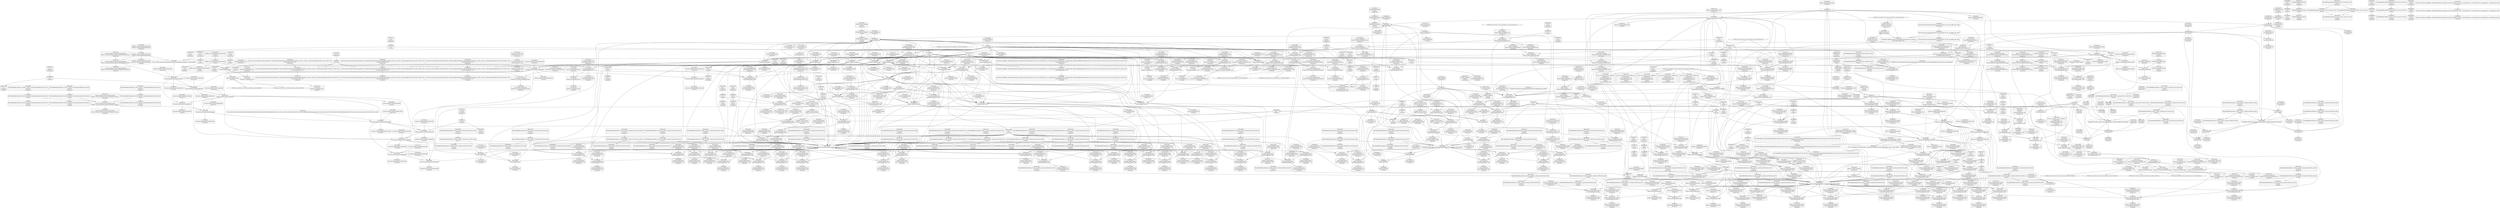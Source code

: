 digraph {
	CE0x3c4f190 [shape=record,shape=Mrecord,label="{CE0x3c4f190|cred_has_capability:tmp23|security/selinux/hooks.c,1582}"]
	CE0x3bc7820 [shape=record,shape=Mrecord,label="{CE0x3bc7820|_ret_i32_%retval.0,_!dbg_!27725|security/selinux/hooks.c,2012|*SummSource*}"]
	CE0x3bb9d30 [shape=record,shape=Mrecord,label="{CE0x3bb9d30|i64_1|*Constant*}"]
	CE0x3bc8640 [shape=record,shape=Mrecord,label="{CE0x3bc8640|selinux_vm_enough_memory:tmp11|security/selinux/hooks.c,2088|*SummSource*}"]
	CE0x3bd1440 [shape=record,shape=Mrecord,label="{CE0x3bd1440|get_current:entry|*SummSource*}"]
	CE0x3beb170 [shape=record,shape=Mrecord,label="{CE0x3beb170|selinux_vm_enough_memory:call4|security/selinux/hooks.c,2088|*SummSink*}"]
	"CONST[source:0(mediator),value:0(static)][purpose:{operation}][SnkIdx:7]"
	CE0x3be9bf0 [shape=record,shape=Mrecord,label="{CE0x3be9bf0|_call_void_mcount()_#3|*SummSink*}"]
	CE0x3bcd8c0 [shape=record,shape=Mrecord,label="{CE0x3bcd8c0|cred_has_capability:tmp19|security/selinux/hooks.c,1580|*SummSink*}"]
	CE0x3ba01d0 [shape=record,shape=Mrecord,label="{CE0x3ba01d0|selinux_vm_enough_memory:tmp|*SummSink*}"]
	CE0x3c03770 [shape=record,shape=Mrecord,label="{CE0x3c03770|_call_void___llvm_gcov_indirect_counter_increment(i32*___llvm_gcov_global_state_pred145,_i64**_getelementptr_inbounds_(_3_x_i64*_,_3_x_i64*_*___llvm_gcda_edge_table144,_i64_0,_i64_0)),_!dbg_!27734|security/selinux/hooks.c,1574|*SummSink*}"]
	CE0x3beafa0 [shape=record,shape=Mrecord,label="{CE0x3beafa0|selinux_capable:bb}"]
	CE0x50069d0 [shape=record,shape=Mrecord,label="{CE0x50069d0|selinux_vm_enough_memory:tmp3}"]
	CE0x3c68700 [shape=record,shape=Mrecord,label="{CE0x3c68700|cred_has_capability:sw.default}"]
	CE0x3c56010 [shape=record,shape=Mrecord,label="{CE0x3c56010|cred_has_capability:tmp33|security/selinux/hooks.c,1586|*SummSource*}"]
	CE0x3be14d0 [shape=record,shape=Mrecord,label="{CE0x3be14d0|selinux_capable:if.end|*SummSink*}"]
	CE0x3c2e2d0 [shape=record,shape=Mrecord,label="{CE0x3c2e2d0|i64*_getelementptr_inbounds_(_21_x_i64_,_21_x_i64_*___llvm_gcov_ctr143,_i64_0,_i64_11)|*Constant*|*SummSink*}"]
	CE0x3c36a80 [shape=record,shape=Mrecord,label="{CE0x3c36a80|i16_4|*Constant*|*SummSource*}"]
	CE0x3bdd7f0 [shape=record,shape=Mrecord,label="{CE0x3bdd7f0|i64_12|*Constant*|*SummSink*}"]
	CE0x3bc7af0 [shape=record,shape=Mrecord,label="{CE0x3bc7af0|selinux_vm_enough_memory:cmp|security/selinux/hooks.c,2090|*SummSink*}"]
	CE0x3c07d20 [shape=record,shape=Mrecord,label="{CE0x3c07d20|selinux_capable:tmp6|security/selinux/hooks.c,2009}"]
	CE0x3bbd640 [shape=record,shape=Mrecord,label="{CE0x3bbd640|i64_3|*Constant*}"]
	CE0x3bc14e0 [shape=record,shape=Mrecord,label="{CE0x3bc14e0|selinux_vm_enough_memory:tmp18|security/selinux/hooks.c,2088|*SummSource*}"]
	CE0x3c3d610 [shape=record,shape=Mrecord,label="{CE0x3c3d610|selinux_capable:tmp5|security/selinux/hooks.c,2008}"]
	CE0x3bb9450 [shape=record,shape=Mrecord,label="{CE0x3bb9450|_call_void_lockdep_rcu_suspicious(i8*_getelementptr_inbounds_(_25_x_i8_,_25_x_i8_*_.str3,_i32_0,_i32_0),_i32_2088,_i8*_getelementptr_inbounds_(_45_x_i8_,_45_x_i8_*_.str12,_i32_0,_i32_0))_#10,_!dbg_!27730|security/selinux/hooks.c,2088|*SummSource*}"]
	CE0x3c56940 [shape=record,shape=Mrecord,label="{CE0x3c56940|cred_has_capability:tmp1|*SummSink*}"]
	CE0x3c4d750 [shape=record,shape=Mrecord,label="{CE0x3c4d750|_ret_i32_%retval.0,_!dbg_!27732|security/selinux/include/avc.h,142|*SummSource*}"]
	CE0x3bbb040 [shape=record,shape=Mrecord,label="{CE0x3bbb040|cred_sid:tmp}"]
	CE0x3c24370 [shape=record,shape=Mrecord,label="{CE0x3c24370|cred_has_capability:cmp|security/selinux/hooks.c,1580}"]
	CE0x3bc02a0 [shape=record,shape=Mrecord,label="{CE0x3bc02a0|selinux_vm_enough_memory:tmp6|security/selinux/hooks.c,2088|*SummSink*}"]
	CE0x3c290c0 [shape=record,shape=Mrecord,label="{CE0x3c290c0|cred_has_capability:cap1|security/selinux/hooks.c,1563}"]
	CE0x3bdf040 [shape=record,shape=Mrecord,label="{CE0x3bdf040|GLOBAL:current_task|Global_var:current_task|*SummSink*}"]
	CE0x3c3d4a0 [shape=record,shape=Mrecord,label="{CE0x3c3d4a0|selinux_capable:tmp4|security/selinux/hooks.c,2008|*SummSink*}"]
	CE0x3c558d0 [shape=record,shape=Mrecord,label="{CE0x3c558d0|cred_has_capability:tmp32|security/selinux/hooks.c,1586|*SummSource*}"]
	CE0x3bc1e70 [shape=record,shape=Mrecord,label="{CE0x3bc1e70|GLOBAL:lockdep_rcu_suspicious|*Constant*|*SummSink*}"]
	CE0x3c06370 [shape=record,shape=Mrecord,label="{CE0x3c06370|selinux_capable:tmp7|security/selinux/hooks.c,2009}"]
	CE0x3bbdb50 [shape=record,shape=Mrecord,label="{CE0x3bbdb50|selinux_vm_enough_memory:entry|*SummSource*}"]
	CE0x3bbf1e0 [shape=record,shape=Mrecord,label="{CE0x3bbf1e0|selinux_vm_enough_memory:tmp23|security/selinux/hooks.c,2090}"]
	CE0x3bc1a10 [shape=record,shape=Mrecord,label="{CE0x3bc1a10|get_current:tmp1}"]
	CE0x3bd5590 [shape=record,shape=Mrecord,label="{CE0x3bd5590|selinux_vm_enough_memory:tobool|security/selinux/hooks.c,2088|*SummSink*}"]
	CE0x3c3ce60 [shape=record,shape=Mrecord,label="{CE0x3c3ce60|get_current:tmp2|*SummSink*}"]
	CE0x3c48ff0 [shape=record,shape=Mrecord,label="{CE0x3c48ff0|__llvm_gcov_indirect_counter_increment:entry}"]
	CE0x3c249d0 [shape=record,shape=Mrecord,label="{CE0x3c249d0|i64_14|*Constant*}"]
	CE0x3bc1760 [shape=record,shape=Mrecord,label="{CE0x3bc1760|selinux_vm_enough_memory:call3|security/selinux/hooks.c,2088|*SummSource*}"]
	CE0x3bdd6f0 [shape=record,shape=Mrecord,label="{CE0x3bdd6f0|i64_12|*Constant*|*SummSource*}"]
	CE0x3b9fe60 [shape=record,shape=Mrecord,label="{CE0x3b9fe60|i64_3|*Constant*|*SummSink*}"]
	CE0x3c465e0 [shape=record,shape=Mrecord,label="{CE0x3c465e0|GLOBAL:__llvm_gcov_indirect_counter_increment|*Constant*}"]
	CE0x3c3dd60 [shape=record,shape=Mrecord,label="{CE0x3c3dd60|get_current:tmp3|*SummSink*}"]
	CE0x3c315a0 [shape=record,shape=Mrecord,label="{CE0x3c315a0|cred_has_capability:do.end|*SummSink*}"]
	CE0x3c3f960 [shape=record,shape=Mrecord,label="{CE0x3c3f960|__llvm_gcov_indirect_counter_increment:counters|Function::__llvm_gcov_indirect_counter_increment&Arg::counters::|*SummSink*}"]
	CE0x3c01ee0 [shape=record,shape=Mrecord,label="{CE0x3c01ee0|get_current:tmp1|*SummSink*}"]
	CE0x3bb5f50 [shape=record,shape=Mrecord,label="{CE0x3bb5f50|selinux_vm_enough_memory:tmp4|security/selinux/hooks.c,2088}"]
	CE0x3ba1140 [shape=record,shape=Mrecord,label="{CE0x3ba1140|selinux_vm_enough_memory:tmp1|*SummSink*}"]
	CE0x3c39c10 [shape=record,shape=Mrecord,label="{CE0x3c39c10|cred_sid:entry|*SummSource*}"]
	CE0x3c2d460 [shape=record,shape=Mrecord,label="{CE0x3c2d460|cred_has_capability:tmp13|security/selinux/hooks.c,1575}"]
	CE0x3c220c0 [shape=record,shape=Mrecord,label="{CE0x3c220c0|avc_has_perm_noaudit:ssid|Function::avc_has_perm_noaudit&Arg::ssid::|*SummSink*}"]
	CE0x3bd3410 [shape=record,shape=Mrecord,label="{CE0x3bd3410|i64*_getelementptr_inbounds_(_14_x_i64_,_14_x_i64_*___llvm_gcov_ctr160,_i64_0,_i64_8)|*Constant*}"]
	CE0x3c31fd0 [shape=record,shape=Mrecord,label="{CE0x3c31fd0|i64*_getelementptr_inbounds_(_6_x_i64_,_6_x_i64_*___llvm_gcov_ctr142,_i64_0,_i64_0)|*Constant*}"]
	CE0x3c2dd60 [shape=record,shape=Mrecord,label="{CE0x3c2dd60|i64*_getelementptr_inbounds_(_21_x_i64_,_21_x_i64_*___llvm_gcov_ctr143,_i64_0,_i64_11)|*Constant*}"]
	CE0x3c246c0 [shape=record,shape=Mrecord,label="{CE0x3c246c0|i64_13|*Constant*|*SummSource*}"]
	CE0x3c5a4d0 [shape=record,shape=Mrecord,label="{CE0x3c5a4d0|cred_has_capability:tmp|*SummSink*}"]
	CE0x3bc6bf0 [shape=record,shape=Mrecord,label="{CE0x3bc6bf0|i64*_getelementptr_inbounds_(_14_x_i64_,_14_x_i64_*___llvm_gcov_ctr160,_i64_0,_i64_1)|*Constant*|*SummSink*}"]
	CE0x3bd9000 [shape=record,shape=Mrecord,label="{CE0x3bd9000|i32_78|*Constant*|*SummSink*}"]
	CE0x3c06d20 [shape=record,shape=Mrecord,label="{CE0x3c06d20|cred_has_capability:sw.bb2}"]
	CE0x3bb5d40 [shape=record,shape=Mrecord,label="{CE0x3bb5d40|selinux_vm_enough_memory:entry|*SummSink*}"]
	CE0x3c3c6a0 [shape=record,shape=Mrecord,label="{CE0x3c3c6a0|GLOBAL:printk|*Constant*}"]
	CE0x3c356d0 [shape=record,shape=Mrecord,label="{CE0x3c356d0|i64*_getelementptr_inbounds_(_21_x_i64_,_21_x_i64_*___llvm_gcov_ctr143,_i64_0,_i64_12)|*Constant*|*SummSource*}"]
	CE0x3c1f050 [shape=record,shape=Mrecord,label="{CE0x3c1f050|selinux_capable:tmp4|security/selinux/hooks.c,2008}"]
	CE0x3bd61e0 [shape=record,shape=Mrecord,label="{CE0x3bd61e0|selinux_vm_enough_memory:tmp17|security/selinux/hooks.c,2088|*SummSource*}"]
	CE0x3c1fc60 [shape=record,shape=Mrecord,label="{CE0x3c1fc60|selinux_capable:call|security/selinux/hooks.c,2007}"]
	CE0x3bb83b0 [shape=record,shape=Mrecord,label="{CE0x3bb83b0|selinux_vm_enough_memory:tmp15|security/selinux/hooks.c,2088}"]
	CE0x3bdc790 [shape=record,shape=Mrecord,label="{CE0x3bdc790|i8_1|*Constant*}"]
	CE0x3beace0 [shape=record,shape=Mrecord,label="{CE0x3beace0|cred_has_capability:tmp5|security/selinux/hooks.c,1570|*SummSource*}"]
	CE0x3bbd6b0 [shape=record,shape=Mrecord,label="{CE0x3bbd6b0|i64_3|*Constant*|*SummSource*}"]
	CE0x3bd9e40 [shape=record,shape=Mrecord,label="{CE0x3bd9e40|GLOBAL:selinux_capable|*Constant*|*SummSink*}"]
	CE0x3c06af0 [shape=record,shape=Mrecord,label="{CE0x3c06af0|cred_has_capability:do.end6|*SummSink*}"]
	CE0x3bd0350 [shape=record,shape=Mrecord,label="{CE0x3bd0350|selinux_vm_enough_memory:tmp26|security/selinux/hooks.c,2093|*SummSource*}"]
	CE0x3c4e430 [shape=record,shape=Mrecord,label="{CE0x3c4e430|cred_has_capability:tmp22|security/selinux/hooks.c,1582|*SummSink*}"]
	CE0x3bdca50 [shape=record,shape=Mrecord,label="{CE0x3bdca50|_call_void_lockdep_rcu_suspicious(i8*_getelementptr_inbounds_(_25_x_i8_,_25_x_i8_*_.str3,_i32_0,_i32_0),_i32_2088,_i8*_getelementptr_inbounds_(_45_x_i8_,_45_x_i8_*_.str12,_i32_0,_i32_0))_#10,_!dbg_!27730|security/selinux/hooks.c,2088}"]
	CE0x3bb1810 [shape=record,shape=Mrecord,label="{CE0x3bb1810|i64_4|*Constant*|*SummSource*}"]
	CE0x3c07d90 [shape=record,shape=Mrecord,label="{CE0x3c07d90|selinux_capable:tmp6|security/selinux/hooks.c,2009|*SummSource*}"]
	CE0x3bba730 [shape=record,shape=Mrecord,label="{CE0x3bba730|selinux_capable:tmp8|security/selinux/hooks.c,2011|*SummSink*}"]
	CE0x4f14ca0 [shape=record,shape=Mrecord,label="{CE0x4f14ca0|i64_0|*Constant*|*SummSource*}"]
	CE0x3c38e90 [shape=record,shape=Mrecord,label="{CE0x3c38e90|i32_0|*Constant*}"]
	CE0x3bd3160 [shape=record,shape=Mrecord,label="{CE0x3bd3160|i1_true|*Constant*}"]
	CE0x3c39870 [shape=record,shape=Mrecord,label="{CE0x3c39870|cred_sid:tmp4|*LoadInst*|security/selinux/hooks.c,196|*SummSource*}"]
	CE0x3c1f540 [shape=record,shape=Mrecord,label="{CE0x3c1f540|i64*_getelementptr_inbounds_(_6_x_i64_,_6_x_i64_*___llvm_gcov_ctr142,_i64_0,_i64_0)|*Constant*|*SummSource*}"]
	"CONST[source:0(mediator),value:2(dynamic)][purpose:{object}][SnkIdx:1]"
	CE0x3bd4440 [shape=record,shape=Mrecord,label="{CE0x3bd4440|i64_11|*Constant*|*SummSource*}"]
	CE0x3c09e10 [shape=record,shape=Mrecord,label="{CE0x3c09e10|i64**_getelementptr_inbounds_(_3_x_i64*_,_3_x_i64*_*___llvm_gcda_edge_table144,_i64_0,_i64_0)|*Constant*|*SummSink*}"]
	CE0x3bb7d80 [shape=record,shape=Mrecord,label="{CE0x3bb7d80|selinux_vm_enough_memory:tmp10|security/selinux/hooks.c,2088}"]
	CE0x3c064a0 [shape=record,shape=Mrecord,label="{CE0x3c064a0|selinux_capable:tmp7|security/selinux/hooks.c,2009|*SummSource*}"]
	CE0x3c0ad60 [shape=record,shape=Mrecord,label="{CE0x3c0ad60|cred_has_capability:shl|security/selinux/hooks.c,1559|*SummSink*}"]
	CE0x3c22bb0 [shape=record,shape=Mrecord,label="{CE0x3c22bb0|avc_has_perm_noaudit:requested|Function::avc_has_perm_noaudit&Arg::requested::|*SummSource*}"]
	CE0x3bd9fa0 [shape=record,shape=Mrecord,label="{CE0x3bd9fa0|selinux_capable:entry|*SummSource*}"]
	CE0x3c24730 [shape=record,shape=Mrecord,label="{CE0x3c24730|i64_13|*Constant*|*SummSink*}"]
	CE0x3bd0570 [shape=record,shape=Mrecord,label="{CE0x3bd0570|i64*_getelementptr_inbounds_(_14_x_i64_,_14_x_i64_*___llvm_gcov_ctr160,_i64_0,_i64_13)|*Constant*|*SummSink*}"]
	CE0x3bca700 [shape=record,shape=Mrecord,label="{CE0x3bca700|__llvm_gcov_indirect_counter_increment:bb4}"]
	CE0x3c05f30 [shape=record,shape=Mrecord,label="{CE0x3c05f30|cred_has_capability:tmp4|security/selinux/hooks.c,1570|*SummSink*}"]
	CE0x3c45210 [shape=record,shape=Mrecord,label="{CE0x3c45210|cred_has_capability:tmp7|security/selinux/hooks.c,1574|*SummSource*}"]
	CE0x3c05790 [shape=record,shape=Mrecord,label="{CE0x3c05790|i64*_getelementptr_inbounds_(_21_x_i64_,_21_x_i64_*___llvm_gcov_ctr143,_i64_0,_i64_0)|*Constant*}"]
	CE0x3c57340 [shape=record,shape=Mrecord,label="{CE0x3c57340|GLOBAL:__llvm_gcov_indirect_counter_increment|*Constant*|*SummSink*}"]
	CE0x3c51e60 [shape=record,shape=Mrecord,label="{CE0x3c51e60|cred_has_capability:tmp28|security/selinux/hooks.c,1584|*SummSink*}"]
	CE0x3be2f50 [shape=record,shape=Mrecord,label="{CE0x3be2f50|selinux_vm_enough_memory:mm|Function::selinux_vm_enough_memory&Arg::mm::|*SummSource*}"]
	CE0x3c008e0 [shape=record,shape=Mrecord,label="{CE0x3c008e0|cred_has_capability:do.cond|*SummSource*}"]
	CE0x3bc3450 [shape=record,shape=Mrecord,label="{CE0x3bc3450|selinux_vm_enough_memory:tmp26|security/selinux/hooks.c,2093}"]
	CE0x3c03fa0 [shape=record,shape=Mrecord,label="{CE0x3c03fa0|cred_sid:cred|Function::cred_sid&Arg::cred::}"]
	CE0x3c24650 [shape=record,shape=Mrecord,label="{CE0x3c24650|cred_has_capability:cmp|security/selinux/hooks.c,1580|*SummSink*}"]
	CE0x3c25220 [shape=record,shape=Mrecord,label="{CE0x3c25220|cred_has_capability:tmp21|security/selinux/hooks.c,1580|*SummSink*}"]
	CE0x3bc1d00 [shape=record,shape=Mrecord,label="{CE0x3bc1d00|i8*_getelementptr_inbounds_(_25_x_i8_,_25_x_i8_*_.str3,_i32_0,_i32_0)|*Constant*|*SummSource*}"]
	CE0x3bb7290 [shape=record,shape=Mrecord,label="{CE0x3bb7290|i64_2|*Constant*|*SummSource*}"]
	CE0x3bb5530 [shape=record,shape=Mrecord,label="{CE0x3bb5530|i64_2|*Constant*}"]
	CE0x3bd4850 [shape=record,shape=Mrecord,label="{CE0x3bd4850|i64_10|*Constant*|*SummSource*}"]
	CE0x3bba300 [shape=record,shape=Mrecord,label="{CE0x3bba300|selinux_vm_enough_memory:tobool1|security/selinux/hooks.c,2088|*SummSource*}"]
	CE0x582e390 [shape=record,shape=Mrecord,label="{CE0x582e390|selinux_vm_enough_memory:tmp7|security/selinux/hooks.c,2088|*SummSource*}"]
	CE0x3c22710 [shape=record,shape=Mrecord,label="{CE0x3c22710|avc_has_perm_noaudit:tclass|Function::avc_has_perm_noaudit&Arg::tclass::|*SummSource*}"]
	CE0x3c43a50 [shape=record,shape=Mrecord,label="{CE0x3c43a50|cred_has_capability:if.end|*SummSource*}"]
	CE0x3c20e80 [shape=record,shape=Mrecord,label="{CE0x3c20e80|cred_has_capability:sclass.0|*SummSource*}"]
	CE0x3befc00 [shape=record,shape=Mrecord,label="{CE0x3befc00|0:_i8,_:_GCMR_selinux_vm_enough_memory.__warned_internal_global_i8_0,_section_.data.unlikely_,_align_1:_elem_0:default:}"]
	CE0x3bcd290 [shape=record,shape=Mrecord,label="{CE0x3bcd290|GLOBAL:__llvm_gcov_ctr143|Global_var:__llvm_gcov_ctr143}"]
	CE0x3bc2e60 [shape=record,shape=Mrecord,label="{CE0x3bc2e60|selinux_vm_enough_memory:do.body|*SummSource*}"]
	CE0x3c56d50 [shape=record,shape=Mrecord,label="{CE0x3c56d50|i64*_null|*Constant*|*SummSink*}"]
	CE0x3c69510 [shape=record,shape=Mrecord,label="{CE0x3c69510|cred_has_capability:sw.bb}"]
	CE0x3bcacb0 [shape=record,shape=Mrecord,label="{CE0x3bcacb0|get_current:tmp4|./arch/x86/include/asm/current.h,14}"]
	CE0x3c58490 [shape=record,shape=Mrecord,label="{CE0x3c58490|cred_has_capability:tmp2|security/selinux/hooks.c,1567|*SummSink*}"]
	CE0x3bbabb0 [shape=record,shape=Mrecord,label="{CE0x3bbabb0|selinux_capable:tmp9|security/selinux/hooks.c,2011}"]
	"CONST[source:2(external),value:0(static)][purpose:{operation}][SrcIdx:17]"
	CE0x3c53be0 [shape=record,shape=Mrecord,label="{CE0x3c53be0|cred_has_capability:tmp31|security/selinux/hooks.c,1585|*SummSource*}"]
	CE0x3c399a0 [shape=record,shape=Mrecord,label="{CE0x3c399a0|GLOBAL:cred_sid|*Constant*|*SummSource*}"]
	CE0x3bbdf70 [shape=record,shape=Mrecord,label="{CE0x3bbdf70|i32_21|*Constant*|*SummSink*}"]
	CE0x3c56ca0 [shape=record,shape=Mrecord,label="{CE0x3c56ca0|cred_has_capability:ad|security/selinux/hooks.c, 1555|*SummSink*}"]
	CE0x3c4cb80 [shape=record,shape=Mrecord,label="{CE0x3c4cb80|avc_audit:avd|Function::avc_audit&Arg::avd::|*SummSink*}"]
	CE0x3bbe210 [shape=record,shape=Mrecord,label="{CE0x3bbe210|selinux_capable:cap|Function::selinux_capable&Arg::cap::}"]
	CE0x3bcd150 [shape=record,shape=Mrecord,label="{CE0x3bcd150|i64**_getelementptr_inbounds_(_3_x_i64*_,_3_x_i64*_*___llvm_gcda_edge_table144,_i64_0,_i64_2)|*Constant*|*SummSink*}"]
	CE0x3c65af0 [shape=record,shape=Mrecord,label="{CE0x3c65af0|i64*_getelementptr_inbounds_(_21_x_i64_,_21_x_i64_*___llvm_gcov_ctr143,_i64_0,_i64_0)|*Constant*|*SummSink*}"]
	CE0x3bb1880 [shape=record,shape=Mrecord,label="{CE0x3bb1880|i64_5|*Constant*}"]
	CE0x3c69ea0 [shape=record,shape=Mrecord,label="{CE0x3c69ea0|avc_audit:ssid|Function::avc_audit&Arg::ssid::}"]
	CE0x3c51130 [shape=record,shape=Mrecord,label="{CE0x3c51130|cred_has_capability:tmp27|security/selinux/hooks.c,1583|*SummSource*}"]
	CE0x3c00d00 [shape=record,shape=Mrecord,label="{CE0x3c00d00|cred_sid:tmp6|security/selinux/hooks.c,197}"]
	CE0x3c043a0 [shape=record,shape=Mrecord,label="{CE0x3c043a0|cred_sid:sid|security/selinux/hooks.c,197|*SummSource*}"]
	CE0x3c5a140 [shape=record,shape=Mrecord,label="{CE0x3c5a140|__llvm_gcov_indirect_counter_increment:tmp1|*SummSink*}"]
	CE0x3c326d0 [shape=record,shape=Mrecord,label="{CE0x3c326d0|_ret_i32_%tmp6,_!dbg_!27716|security/selinux/hooks.c,197}"]
	CE0x3bcee90 [shape=record,shape=Mrecord,label="{CE0x3bcee90|cred_has_capability:entry}"]
	CE0x3bbadc0 [shape=record,shape=Mrecord,label="{CE0x3bbadc0|COLLAPSED:_GCMRE_current_task_external_global_%struct.task_struct*:_elem_0::|security/selinux/hooks.c,2088}"]
	CE0x3c5be30 [shape=record,shape=Mrecord,label="{CE0x3c5be30|cred_has_capability:tmp6|security/selinux/hooks.c,1574|*SummSource*}"]
	CE0x3c212e0 [shape=record,shape=Mrecord,label="{CE0x3c212e0|cred_has_capability:call7|security/selinux/hooks.c,1579|*SummSource*}"]
	CE0x3c28c00 [shape=record,shape=Mrecord,label="{CE0x3c28c00|cred_has_capability:tmp18|security/selinux/hooks.c,1580|*SummSource*}"]
	CE0x3c38580 [shape=record,shape=Mrecord,label="{CE0x3c38580|i32_22|*Constant*|*SummSink*}"]
	CE0x3c557b0 [shape=record,shape=Mrecord,label="{CE0x3c557b0|i64*_getelementptr_inbounds_(_21_x_i64_,_21_x_i64_*___llvm_gcov_ctr143,_i64_0,_i64_20)|*Constant*|*SummSource*}"]
	CE0x3bb5ea0 [shape=record,shape=Mrecord,label="{CE0x3bb5ea0|selinux_vm_enough_memory:if.then5|*SummSink*}"]
	CE0x3c4dd20 [shape=record,shape=Mrecord,label="{CE0x3c4dd20|cred_has_capability:tobool|security/selinux/hooks.c,1582}"]
	CE0x3c21660 [shape=record,shape=Mrecord,label="{CE0x3c21660|GLOBAL:avc_has_perm_noaudit|*Constant*|*SummSink*}"]
	CE0x3bed850 [shape=record,shape=Mrecord,label="{CE0x3bed850|GLOBAL:selinux_vm_enough_memory.__warned|Global_var:selinux_vm_enough_memory.__warned}"]
	CE0x3c4e5f0 [shape=record,shape=Mrecord,label="{CE0x3c4e5f0|i64_15|*Constant*}"]
	CE0x3c2e220 [shape=record,shape=Mrecord,label="{CE0x3c2e220|i64*_getelementptr_inbounds_(_21_x_i64_,_21_x_i64_*___llvm_gcov_ctr143,_i64_0,_i64_11)|*Constant*|*SummSource*}"]
	CE0x3c2e530 [shape=record,shape=Mrecord,label="{CE0x3c2e530|cred_has_capability:tmp15|security/selinux/hooks.c,1575}"]
	CE0x3c56b90 [shape=record,shape=Mrecord,label="{CE0x3c56b90|cred_has_capability:ad|security/selinux/hooks.c, 1555}"]
	CE0x3bc3ac0 [shape=record,shape=Mrecord,label="{CE0x3bc3ac0|COLLAPSED:_CMRE:_elem_0:default:}"]
	CE0x3c48a00 [shape=record,shape=Mrecord,label="{CE0x3c48a00|__llvm_gcov_indirect_counter_increment:tmp|*SummSink*}"]
	CE0x3c68640 [shape=record,shape=Mrecord,label="{CE0x3c68640|cred_has_capability:sw.bb|*SummSink*}"]
	CE0x3c322c0 [shape=record,shape=Mrecord,label="{CE0x3c322c0|selinux_capable:call|security/selinux/hooks.c,2007|*SummSource*}"]
	CE0x3bc3f60 [shape=record,shape=Mrecord,label="{CE0x3bc3f60|cred_has_capability:tmp4|security/selinux/hooks.c,1570}"]
	CE0x3c288d0 [shape=record,shape=Mrecord,label="{CE0x3c288d0|i64_14|*Constant*|*SummSink*}"]
	CE0x3bea650 [shape=record,shape=Mrecord,label="{CE0x3bea650|cred_sid:tmp|*SummSink*}"]
	CE0x3bbcb50 [shape=record,shape=Mrecord,label="{CE0x3bbcb50|selinux_vm_enough_memory:if.end|*SummSink*}"]
	CE0x3c5c9d0 [shape=record,shape=Mrecord,label="{CE0x3c5c9d0|cred_has_capability:call3|security/selinux/hooks.c,1573|*SummSink*}"]
	CE0x3c0abc0 [shape=record,shape=Mrecord,label="{CE0x3c0abc0|cred_has_capability:shl|security/selinux/hooks.c,1559}"]
	CE0x3c23c40 [shape=record,shape=Mrecord,label="{CE0x3c23c40|_ret_i32_%rc.0,_!dbg_!27793|security/selinux/avc.c,744|*SummSource*}"]
	CE0x3c22360 [shape=record,shape=Mrecord,label="{CE0x3c22360|avc_has_perm_noaudit:tsid|Function::avc_has_perm_noaudit&Arg::tsid::}"]
	CE0x3c66200 [shape=record,shape=Mrecord,label="{CE0x3c66200|__llvm_gcov_indirect_counter_increment:bb|*SummSink*}"]
	CE0x3bd1cf0 [shape=record,shape=Mrecord,label="{CE0x3bd1cf0|GLOBAL:init_user_ns|Global_var:init_user_ns|*SummSink*}"]
	CE0x3c6a3b0 [shape=record,shape=Mrecord,label="{CE0x3c6a3b0|avc_audit:tsid|Function::avc_audit&Arg::tsid::|*SummSink*}"]
	CE0x3c32880 [shape=record,shape=Mrecord,label="{CE0x3c32880|_ret_i32_%tmp6,_!dbg_!27716|security/selinux/hooks.c,197|*SummSource*}"]
	CE0x3c05c20 [shape=record,shape=Mrecord,label="{CE0x3c05c20|cred_has_capability:tmp4|security/selinux/hooks.c,1570|*SummSource*}"]
	CE0x3c00e70 [shape=record,shape=Mrecord,label="{CE0x3c00e70|cred_sid:tmp6|security/selinux/hooks.c,197|*SummSource*}"]
	CE0x3bf3320 [shape=record,shape=Mrecord,label="{CE0x3bf3320|selinux_vm_enough_memory:tobool1|security/selinux/hooks.c,2088|*SummSink*}"]
	CE0x3c4c100 [shape=record,shape=Mrecord,label="{CE0x3c4c100|avc_audit:tclass|Function::avc_audit&Arg::tclass::}"]
	CE0x3bb6d10 [shape=record,shape=Mrecord,label="{CE0x3bb6d10|selinux_vm_enough_memory:tmp}"]
	"CONST[source:0(mediator),value:2(dynamic)][purpose:{object}][SnkIdx:6]"
	CE0x3bb5480 [shape=record,shape=Mrecord,label="{CE0x3bb5480|selinux_vm_enough_memory:tmp1}"]
	CE0x3bbdce0 [shape=record,shape=Mrecord,label="{CE0x3bbdce0|i32_21|*Constant*}"]
	CE0x3c4c350 [shape=record,shape=Mrecord,label="{CE0x3c4c350|avc_audit:tclass|Function::avc_audit&Arg::tclass::|*SummSink*}"]
	CE0x3c0a970 [shape=record,shape=Mrecord,label="{CE0x3c0a970|i64*_getelementptr_inbounds_(_6_x_i64_,_6_x_i64_*___llvm_gcov_ctr142,_i64_0,_i64_5)|*Constant*|*SummSink*}"]
	CE0x3c3e830 [shape=record,shape=Mrecord,label="{CE0x3c3e830|i32_5|*Constant*|*SummSink*}"]
	CE0x3c3dbf0 [shape=record,shape=Mrecord,label="{CE0x3c3dbf0|get_current:tmp3}"]
	CE0x3c499f0 [shape=record,shape=Mrecord,label="{CE0x3c499f0|__llvm_gcov_indirect_counter_increment:counter|*SummSource*}"]
	CE0x3bcfb30 [shape=record,shape=Mrecord,label="{CE0x3bcfb30|selinux_vm_enough_memory:if.then|*SummSource*}"]
	CE0x3bbec20 [shape=record,shape=Mrecord,label="{CE0x3bbec20|selinux_vm_enough_memory:tmp22|security/selinux/hooks.c,2090}"]
	CE0x3bba6c0 [shape=record,shape=Mrecord,label="{CE0x3bba6c0|selinux_capable:tmp8|security/selinux/hooks.c,2011|*SummSource*}"]
	CE0x3bda030 [shape=record,shape=Mrecord,label="{CE0x3bda030|selinux_capable:entry|*SummSink*}"]
	CE0x3c41e40 [shape=record,shape=Mrecord,label="{CE0x3c41e40|__llvm_gcov_indirect_counter_increment:tmp5|*SummSink*}"]
	CE0x3bc2a70 [shape=record,shape=Mrecord,label="{CE0x3bc2a70|selinux_vm_enough_memory:do.body|*SummSink*}"]
	CE0x3c3fad0 [shape=record,shape=Mrecord,label="{CE0x3c3fad0|_ret_void|*SummSource*}"]
	CE0x3c5c820 [shape=record,shape=Mrecord,label="{CE0x3c5c820|cred_has_capability:call3|security/selinux/hooks.c,1573}"]
	CE0x3c509d0 [shape=record,shape=Mrecord,label="{CE0x3c509d0|i64*_getelementptr_inbounds_(_21_x_i64_,_21_x_i64_*___llvm_gcov_ctr143,_i64_0,_i64_17)|*Constant*|*SummSource*}"]
	CE0x3c56180 [shape=record,shape=Mrecord,label="{CE0x3c56180|cred_has_capability:tmp33|security/selinux/hooks.c,1586|*SummSink*}"]
	CE0x3c48990 [shape=record,shape=Mrecord,label="{CE0x3c48990|__llvm_gcov_indirect_counter_increment:tmp|*SummSource*}"]
	CE0x3c2d2e0 [shape=record,shape=Mrecord,label="{CE0x3c2d2e0|cred_has_capability:tmp12|security/selinux/hooks.c,1575|*SummSink*}"]
	CE0x3c554b0 [shape=record,shape=Mrecord,label="{CE0x3c554b0|i64*_getelementptr_inbounds_(_21_x_i64_,_21_x_i64_*___llvm_gcov_ctr143,_i64_0,_i64_20)|*Constant*}"]
	CE0x3bad240 [shape=record,shape=Mrecord,label="{CE0x3bad240|_call_void_mcount()_#3}"]
	CE0x3c0b930 [shape=record,shape=Mrecord,label="{CE0x3c0b930|selinux_capable:tobool|security/selinux/hooks.c,2008|*SummSource*}"]
	CE0x3c43b40 [shape=record,shape=Mrecord,label="{CE0x3c43b40|cred_has_capability:if.end|*SummSink*}"]
	CE0x3c46e40 [shape=record,shape=Mrecord,label="{CE0x3c46e40|i64*_getelementptr_inbounds_(_21_x_i64_,_21_x_i64_*___llvm_gcov_ctr143,_i64_0,_i64_4)|*Constant*}"]
	CE0x3c223d0 [shape=record,shape=Mrecord,label="{CE0x3c223d0|avc_has_perm_noaudit:tsid|Function::avc_has_perm_noaudit&Arg::tsid::|*SummSource*}"]
	CE0x3bcd300 [shape=record,shape=Mrecord,label="{CE0x3bcd300|GLOBAL:__llvm_gcov_ctr143|Global_var:__llvm_gcov_ctr143|*SummSource*}"]
	CE0x3c2ef90 [shape=record,shape=Mrecord,label="{CE0x3c2ef90|cred_has_capability:cred|Function::cred_has_capability&Arg::cred::}"]
	CE0x3c21910 [shape=record,shape=Mrecord,label="{CE0x3c21910|avc_has_perm_noaudit:entry|*SummSource*}"]
	CE0x3befc70 [shape=record,shape=Mrecord,label="{CE0x3befc70|selinux_vm_enough_memory:tmp8|security/selinux/hooks.c,2088}"]
	CE0x3c09da0 [shape=record,shape=Mrecord,label="{CE0x3c09da0|i64**_getelementptr_inbounds_(_3_x_i64*_,_3_x_i64*_*___llvm_gcda_edge_table144,_i64_0,_i64_0)|*Constant*|*SummSource*}"]
	CE0x3c69cb0 [shape=record,shape=Mrecord,label="{CE0x3c69cb0|cred_has_capability:sw.epilog}"]
	CE0x3c29270 [shape=record,shape=Mrecord,label="{CE0x3c29270|cred_has_capability:cap1|security/selinux/hooks.c,1563|*SummSink*}"]
	CE0x3c3e060 [shape=record,shape=Mrecord,label="{CE0x3c3e060|get_current:tmp}"]
	CE0x3c413b0 [shape=record,shape=Mrecord,label="{CE0x3c413b0|i64**_getelementptr_inbounds_(_3_x_i64*_,_3_x_i64*_*___llvm_gcda_edge_table144,_i64_0,_i64_2)|*Constant*|*SummSource*}"]
	CE0x3c45380 [shape=record,shape=Mrecord,label="{CE0x3c45380|cred_has_capability:tmp7|security/selinux/hooks.c,1574|*SummSink*}"]
	CE0x3bca000 [shape=record,shape=Mrecord,label="{CE0x3bca000|i64*_getelementptr_inbounds_(_2_x_i64_,_2_x_i64_*___llvm_gcov_ctr131,_i64_0,_i64_0)|*Constant*|*SummSink*}"]
	CE0x3bbb490 [shape=record,shape=Mrecord,label="{CE0x3bbb490|selinux_capable:tmp1|*SummSink*}"]
	CE0x3bcba70 [shape=record,shape=Mrecord,label="{CE0x3bcba70|VOIDTB_TE:_GCE_init_user_ns_external_global_%struct.user_namespace:_elem_0:default:}"]
	CE0x3bbf5c0 [shape=record,shape=Mrecord,label="{CE0x3bbf5c0|selinux_vm_enough_memory:tmp23|security/selinux/hooks.c,2090|*SummSink*}"]
	CE0x3c623c0 [shape=record,shape=Mrecord,label="{CE0x3c623c0|cred_has_capability:tmp9|security/selinux/hooks.c,1575|*SummSource*}"]
	CE0x3c1f650 [shape=record,shape=Mrecord,label="{CE0x3c1f650|i64*_getelementptr_inbounds_(_6_x_i64_,_6_x_i64_*___llvm_gcov_ctr142,_i64_0,_i64_0)|*Constant*|*SummSink*}"]
	CE0x3c2e340 [shape=record,shape=Mrecord,label="{CE0x3c2e340|cred_has_capability:tmp14|security/selinux/hooks.c,1575|*SummSource*}"]
	CE0x3bc1d90 [shape=record,shape=Mrecord,label="{CE0x3bc1d90|i8*_getelementptr_inbounds_(_25_x_i8_,_25_x_i8_*_.str3,_i32_0,_i32_0)|*Constant*|*SummSink*}"]
	CE0x3be43d0 [shape=record,shape=Mrecord,label="{CE0x3be43d0|i64*_getelementptr_inbounds_(_2_x_i64_,_2_x_i64_*___llvm_gcov_ctr98,_i64_0,_i64_0)|*Constant*}"]
	CE0x3c289d0 [shape=record,shape=Mrecord,label="{CE0x3c289d0|i64_0|*Constant*}"]
	CE0x3c4ee20 [shape=record,shape=Mrecord,label="{CE0x3c4ee20|cred_has_capability:tmp22|security/selinux/hooks.c,1582|*SummSource*}"]
	CE0x3bad4d0 [shape=record,shape=Mrecord,label="{CE0x3bad4d0|selinux_vm_enough_memory:bb|*SummSource*}"]
	CE0x3bd1ba0 [shape=record,shape=Mrecord,label="{CE0x3bd1ba0|GLOBAL:init_user_ns|Global_var:init_user_ns|*SummSource*}"]
	CE0x3c68130 [shape=record,shape=Mrecord,label="{CE0x3c68130|_call_void_asm_sideeffect_1:_09ud2_0A.pushsection___bug_table,_22a_22_0A2:_09.long_1b_-_2b,_$_0:c_-_2b_0A_09.word_$_1:c_,_0_0A_09.org_2b+$_2:c_0A.popsection_,_i,i,i,_dirflag_,_fpsr_,_flags_(i8*_getelementptr_inbounds_(_25_x_i8_,_25_x_i8_*_.str3,_i32_0,_i32_0),_i32_1575,_i64_12)_#3,_!dbg_!27737,_!srcloc_!27740|security/selinux/hooks.c,1575}"]
	CE0x3c3d370 [shape=record,shape=Mrecord,label="{CE0x3c3d370|selinux_capable:tmp4|security/selinux/hooks.c,2008|*SummSource*}"]
	CE0x512a070 [shape=record,shape=Mrecord,label="{CE0x512a070|selinux_vm_enough_memory:tmp13|security/selinux/hooks.c,2088|*SummSource*}"]
	CE0x3bd17f0 [shape=record,shape=Mrecord,label="{CE0x3bd17f0|selinux_capable:cred|Function::selinux_capable&Arg::cred::|*SummSink*}"]
	CE0x3c073f0 [shape=record,shape=Mrecord,label="{CE0x3c073f0|_call_void_mcount()_#3|*SummSource*}"]
	CE0x3c4f310 [shape=record,shape=Mrecord,label="{CE0x3c4f310|cred_has_capability:tmp23|security/selinux/hooks.c,1582|*SummSink*}"]
	CE0x3c20db0 [shape=record,shape=Mrecord,label="{CE0x3c20db0|cred_has_capability:sclass.0}"]
	CE0x3be8fb0 [shape=record,shape=Mrecord,label="{CE0x3be8fb0|cred_has_capability:bb|*SummSink*}"]
	CE0x3c2e6d0 [shape=record,shape=Mrecord,label="{CE0x3c2e6d0|cred_has_capability:tmp15|security/selinux/hooks.c,1575|*SummSource*}"]
	CE0x3be6e20 [shape=record,shape=Mrecord,label="{CE0x3be6e20|get_current:tmp1|*SummSource*}"]
	CE0x3bb8f80 [shape=record,shape=Mrecord,label="{CE0x3bb8f80|GLOBAL:current_task|Global_var:current_task}"]
	CE0x3c58330 [shape=record,shape=Mrecord,label="{CE0x3c58330|cred_has_capability:tmp2|security/selinux/hooks.c,1567}"]
	CE0x3c688b0 [shape=record,shape=Mrecord,label="{CE0x3c688b0|cred_has_capability:sw.default|*SummSink*}"]
	CE0x3bbf740 [shape=record,shape=Mrecord,label="{CE0x3bbf740|selinux_vm_enough_memory:tmp24|security/selinux/hooks.c,2091}"]
	CE0x3c57ef0 [shape=record,shape=Mrecord,label="{CE0x3c57ef0|__llvm_gcov_indirect_counter_increment:tmp1}"]
	"CONST[source:0(mediator),value:2(dynamic)][purpose:{object}][SnkIdx:2]"
	CE0x3bb73f0 [shape=record,shape=Mrecord,label="{CE0x3bb73f0|selinux_vm_enough_memory:do.end|*SummSink*}"]
	CE0x3c07e00 [shape=record,shape=Mrecord,label="{CE0x3c07e00|selinux_capable:tmp6|security/selinux/hooks.c,2009|*SummSink*}"]
	CE0x3c363d0 [shape=record,shape=Mrecord,label="{CE0x3c363d0|i16_47|*Constant*|*SummSource*}"]
	CE0x3be13f0 [shape=record,shape=Mrecord,label="{CE0x3be13f0|selinux_capable:if.end|*SummSource*}"]
	CE0x3c48450 [shape=record,shape=Mrecord,label="{CE0x3c48450|__llvm_gcov_indirect_counter_increment:exit|*SummSource*}"]
	CE0x3bc7580 [shape=record,shape=Mrecord,label="{CE0x3bc7580|_ret_i32_%retval.0,_!dbg_!27725|security/selinux/hooks.c,2012}"]
	CE0x3c37ba0 [shape=record,shape=Mrecord,label="{CE0x3c37ba0|i64*_getelementptr_inbounds_(_21_x_i64_,_21_x_i64_*___llvm_gcov_ctr143,_i64_0,_i64_5)|*Constant*}"]
	CE0x3bd4110 [shape=record,shape=Mrecord,label="{CE0x3bd4110|selinux_vm_enough_memory:cmp|security/selinux/hooks.c,2090|*SummSource*}"]
	CE0x3be0740 [shape=record,shape=Mrecord,label="{CE0x3be0740|i64*_getelementptr_inbounds_(_14_x_i64_,_14_x_i64_*___llvm_gcov_ctr160,_i64_0,_i64_12)|*Constant*|*SummSource*}"]
	CE0x3bbb420 [shape=record,shape=Mrecord,label="{CE0x3bbb420|selinux_capable:tmp1|*SummSource*}"]
	CE0x3c2d610 [shape=record,shape=Mrecord,label="{CE0x3c2d610|cred_has_capability:tmp13|security/selinux/hooks.c,1575|*SummSink*}"]
	CE0x3bb9b20 [shape=record,shape=Mrecord,label="{CE0x3bb9b20|i64*_getelementptr_inbounds_(_14_x_i64_,_14_x_i64_*___llvm_gcov_ctr160,_i64_0,_i64_1)|*Constant*|*SummSource*}"]
	CE0x3c69c20 [shape=record,shape=Mrecord,label="{CE0x3c69c20|cred_has_capability:if.then9}"]
	CE0x3c39030 [shape=record,shape=Mrecord,label="{CE0x3c39030|cred_sid:tmp4|*LoadInst*|security/selinux/hooks.c,196}"]
	CE0x3c32450 [shape=record,shape=Mrecord,label="{CE0x3c32450|GLOBAL:cap_capable|*Constant*}"]
	CE0x3c4f200 [shape=record,shape=Mrecord,label="{CE0x3c4f200|cred_has_capability:tmp23|security/selinux/hooks.c,1582|*SummSource*}"]
	CE0x3c3e2c0 [shape=record,shape=Mrecord,label="{CE0x3c3e2c0|i64*_getelementptr_inbounds_(_2_x_i64_,_2_x_i64_*___llvm_gcov_ctr98,_i64_0,_i64_0)|*Constant*|*SummSink*}"]
	CE0x3c1f980 [shape=record,shape=Mrecord,label="{CE0x3c1f980|selinux_capable:return|*SummSource*}"]
	CE0x3bbeaa0 [shape=record,shape=Mrecord,label="{CE0x3bbeaa0|selinux_vm_enough_memory:tmp21|security/selinux/hooks.c,2090|*SummSink*}"]
	CE0x3bcde20 [shape=record,shape=Mrecord,label="{CE0x3bcde20|cred_has_capability:tmp20|security/selinux/hooks.c,1580|*SummSource*}"]
	CE0x3c57c40 [shape=record,shape=Mrecord,label="{CE0x3c57c40|i32_1|*Constant*}"]
	CE0x3c4e660 [shape=record,shape=Mrecord,label="{CE0x3c4e660|i64_15|*Constant*|*SummSource*}"]
	CE0x3c23670 [shape=record,shape=Mrecord,label="{CE0x3c23670|_ret_i32_%rc.0,_!dbg_!27793|security/selinux/avc.c,744}"]
	CE0x3c23cb0 [shape=record,shape=Mrecord,label="{CE0x3c23cb0|_ret_i32_%rc.0,_!dbg_!27793|security/selinux/avc.c,744|*SummSink*}"]
	CE0x3c30f40 [shape=record,shape=Mrecord,label="{CE0x3c30f40|selinux_capable:tmp11|security/selinux/hooks.c,2012}"]
	CE0x3bc2530 [shape=record,shape=Mrecord,label="{CE0x3bc2530|GLOBAL:__llvm_gcov_ctr160|Global_var:__llvm_gcov_ctr160|*SummSink*}"]
	CE0x512a000 [shape=record,shape=Mrecord,label="{CE0x512a000|selinux_vm_enough_memory:tmp13|security/selinux/hooks.c,2088|*SummSink*}"]
	CE0x3beb010 [shape=record,shape=Mrecord,label="{CE0x3beb010|selinux_capable:bb|*SummSink*}"]
	CE0x3c69640 [shape=record,shape=Mrecord,label="{CE0x3c69640|cred_has_capability:sw.bb|*SummSource*}"]
	CE0x3c40610 [shape=record,shape=Mrecord,label="{CE0x3c40610|__llvm_gcov_indirect_counter_increment:tmp2|*SummSink*}"]
	CE0x3c4d2b0 [shape=record,shape=Mrecord,label="{CE0x3c4d2b0|avc_audit:a|Function::avc_audit&Arg::a::|*SummSource*}"]
	CE0x3bdbfc0 [shape=record,shape=Mrecord,label="{CE0x3bdbfc0|selinux_vm_enough_memory:tmp27|security/selinux/hooks.c,2093|*SummSink*}"]
	CE0x3c4c8c0 [shape=record,shape=Mrecord,label="{CE0x3c4c8c0|avc_audit:avd|Function::avc_audit&Arg::avd::}"]
	CE0x3bcfda0 [shape=record,shape=Mrecord,label="{CE0x3bcfda0|selinux_vm_enough_memory:call4|security/selinux/hooks.c,2088|*SummSource*}"]
	CE0x3be6a60 [shape=record,shape=Mrecord,label="{CE0x3be6a60|i64*_getelementptr_inbounds_(_6_x_i64_,_6_x_i64_*___llvm_gcov_ctr142,_i64_0,_i64_4)|*Constant*|*SummSink*}"]
	CE0x3c4d0e0 [shape=record,shape=Mrecord,label="{CE0x3c4d0e0|avc_audit:a|Function::avc_audit&Arg::a::}"]
	CE0x3c30120 [shape=record,shape=Mrecord,label="{CE0x3c30120|selinux_capable:retval.0}"]
	CE0x3c30a90 [shape=record,shape=Mrecord,label="{CE0x3c30a90|selinux_capable:tmp10|security/selinux/hooks.c,2012|*SummSink*}"]
	CE0x3c31690 [shape=record,shape=Mrecord,label="{CE0x3c31690|cred_has_capability:return}"]
	CE0x3c53550 [shape=record,shape=Mrecord,label="{CE0x3c53550|cred_has_capability:tmp30|security/selinux/hooks.c,1585|*SummSource*}"]
	CE0x3c08490 [shape=record,shape=Mrecord,label="{CE0x3c08490|cred_sid:tmp1}"]
	CE0x3bd81f0 [shape=record,shape=Mrecord,label="{CE0x3bd81f0|selinux_vm_enough_memory:tmp11|security/selinux/hooks.c,2088|*SummSink*}"]
	CE0x3bee9f0 [shape=record,shape=Mrecord,label="{CE0x3bee9f0|GLOBAL:selinux_vm_enough_memory.__warned|Global_var:selinux_vm_enough_memory.__warned|*SummSink*}"]
	CE0x3c29d40 [shape=record,shape=Mrecord,label="{CE0x3c29d40|i64**_getelementptr_inbounds_(_3_x_i64*_,_3_x_i64*_*___llvm_gcda_edge_table144,_i64_0,_i64_1)|*Constant*|*SummSource*}"]
	CE0x3c3a040 [shape=record,shape=Mrecord,label="{CE0x3c3a040|__llvm_gcov_indirect_counter_increment:bb}"]
	CE0x3bd9990 [shape=record,shape=Mrecord,label="{CE0x3bd9990|selinux_vm_enough_memory:tmp16|security/selinux/hooks.c,2088|*SummSink*}"]
	CE0x3c055b0 [shape=record,shape=Mrecord,label="{CE0x3c055b0|cred_has_capability:do.body|*SummSource*}"]
	CE0x3c65c40 [shape=record,shape=Mrecord,label="{CE0x3c65c40|cred_has_capability:tmp|*SummSource*}"]
	CE0x3bd2ea0 [shape=record,shape=Mrecord,label="{CE0x3bd2ea0|_call_void_lockdep_rcu_suspicious(i8*_getelementptr_inbounds_(_25_x_i8_,_25_x_i8_*_.str3,_i32_0,_i32_0),_i32_2088,_i8*_getelementptr_inbounds_(_45_x_i8_,_45_x_i8_*_.str12,_i32_0,_i32_0))_#10,_!dbg_!27730|security/selinux/hooks.c,2088|*SummSink*}"]
	CE0x3c687e0 [shape=record,shape=Mrecord,label="{CE0x3c687e0|cred_has_capability:sw.default|*SummSource*}"]
	CE0x3be76b0 [shape=record,shape=Mrecord,label="{CE0x3be76b0|i64*_getelementptr_inbounds_(_2_x_i64_,_2_x_i64_*___llvm_gcov_ctr98,_i64_0,_i64_1)|*Constant*|*SummSource*}"]
	CE0x3c4aa80 [shape=record,shape=Mrecord,label="{CE0x3c4aa80|cred_has_capability:sw.epilog|*SummSink*}"]
	CE0x3be5cc0 [shape=record,shape=Mrecord,label="{CE0x3be5cc0|cred_has_capability:shr|security/selinux/hooks.c,1565|*SummSink*}"]
	CE0x3c02500 [shape=record,shape=Mrecord,label="{CE0x3c02500|cred_sid:tmp5|security/selinux/hooks.c,196|*SummSource*}"]
	CE0x3c42390 [shape=record,shape=Mrecord,label="{CE0x3c42390|i64**_getelementptr_inbounds_(_3_x_i64*_,_3_x_i64*_*___llvm_gcda_edge_table144,_i64_0,_i64_1)|*Constant*}"]
	CE0x3bd07e0 [shape=record,shape=Mrecord,label="{CE0x3bd07e0|selinux_vm_enough_memory:tmp27|security/selinux/hooks.c,2093|*SummSource*}"]
	CE0x3bb18f0 [shape=record,shape=Mrecord,label="{CE0x3bb18f0|i64_4|*Constant*|*SummSink*}"]
	CE0x3bba400 [shape=record,shape=Mrecord,label="{CE0x3bba400|_call_void_mcount()_#3|*SummSource*}"]
	CE0x3bb7760 [shape=record,shape=Mrecord,label="{CE0x3bb7760|selinux_vm_enough_memory:do.end|*SummSource*}"]
	CE0x3c7aa90 [shape=record,shape=Mrecord,label="{CE0x3c7aa90|cred_sid:bb|*SummSink*}"]
	CE0x3c378b0 [shape=record,shape=Mrecord,label="{CE0x3c378b0|_call_void___llvm_gcov_indirect_counter_increment(i32*___llvm_gcov_global_state_pred145,_i64**_getelementptr_inbounds_(_3_x_i64*_,_3_x_i64*_*___llvm_gcda_edge_table144,_i64_0,_i64_2)),_!dbg_!27732|security/selinux/hooks.c,1570|*SummSource*}"]
	CE0x3c35780 [shape=record,shape=Mrecord,label="{CE0x3c35780|i64*_getelementptr_inbounds_(_21_x_i64_,_21_x_i64_*___llvm_gcov_ctr143,_i64_0,_i64_12)|*Constant*|*SummSink*}"]
	CE0x3c36440 [shape=record,shape=Mrecord,label="{CE0x3c36440|i16_47|*Constant*|*SummSink*}"]
	CE0x3bbb120 [shape=record,shape=Mrecord,label="{CE0x3bbb120|cred_sid:tmp|*SummSource*}"]
	CE0x3c49830 [shape=record,shape=Mrecord,label="{CE0x3c49830|cred_has_capability:avd|security/selinux/hooks.c, 1556|*SummSink*}"]
	CE0x3c5a9b0 [shape=record,shape=Mrecord,label="{CE0x3c5a9b0|cred_has_capability:call|security/selinux/hooks.c,1558|*SummSink*}"]
	CE0x3c3cac0 [shape=record,shape=Mrecord,label="{CE0x3c3cac0|GLOBAL:printk|*Constant*|*SummSource*}"]
	CE0x3bd43d0 [shape=record,shape=Mrecord,label="{CE0x3bd43d0|i64_11|*Constant*}"]
	CE0x3c35860 [shape=record,shape=Mrecord,label="{CE0x3c35860|cred_has_capability:tmp16|security/selinux/hooks.c,1576|*SummSink*}"]
	CE0x3c21fb0 [shape=record,shape=Mrecord,label="{CE0x3c21fb0|avc_has_perm_noaudit:ssid|Function::avc_has_perm_noaudit&Arg::ssid::|*SummSource*}"]
	CE0x3c04260 [shape=record,shape=Mrecord,label="{CE0x3c04260|cred_sid:cred|Function::cred_sid&Arg::cred::|*SummSink*}"]
	CE0x3c32360 [shape=record,shape=Mrecord,label="{CE0x3c32360|selinux_capable:call|security/selinux/hooks.c,2007|*SummSink*}"]
	CE0x3bbe280 [shape=record,shape=Mrecord,label="{CE0x3bbe280|selinux_capable:cap|Function::selinux_capable&Arg::cap::|*SummSource*}"]
	CE0x3c3ccb0 [shape=record,shape=Mrecord,label="{CE0x3c3ccb0|VOIDTB_TE_array:_GCE_.str49_private_unnamed_addr_constant_40_x_i8_c_013SELinux:_out_of_range_capability_%d_0A_00_,_align_1:_elem_0:default:}"]
	CE0x3bd8350 [shape=record,shape=Mrecord,label="{CE0x3bd8350|selinux_vm_enough_memory:tmp12|security/selinux/hooks.c,2088}"]
	CE0x3c0a070 [shape=record,shape=Mrecord,label="{CE0x3c0a070|selinux_capable:tmp10|security/selinux/hooks.c,2012}"]
	CE0x3bcd5c0 [shape=record,shape=Mrecord,label="{CE0x3bcd5c0|GLOBAL:avc_audit|*Constant*}"]
	CE0x3bc3710 [shape=record,shape=Mrecord,label="{CE0x3bc3710|selinux_vm_enough_memory:cap_sys_admin.0}"]
	CE0x3bd2f10 [shape=record,shape=Mrecord,label="{CE0x3bd2f10|GLOBAL:lockdep_rcu_suspicious|*Constant*}"]
	CE0x3c31900 [shape=record,shape=Mrecord,label="{CE0x3c31900|i64_0|*Constant*}"]
	CE0x3c2f9a0 [shape=record,shape=Mrecord,label="{CE0x3c2f9a0|cred_has_capability:audit|Function::cred_has_capability&Arg::audit::|*SummSource*}"]
	CE0x3c67ce0 [shape=record,shape=Mrecord,label="{CE0x3c67ce0|cred_has_capability:tmp8|security/selinux/hooks.c,1575}"]
	CE0x3bcf570 [shape=record,shape=Mrecord,label="{CE0x3bcf570|selinux_vm_enough_memory:call3|security/selinux/hooks.c,2088}"]
	CE0x3c23ea0 [shape=record,shape=Mrecord,label="{CE0x3c23ea0|cred_has_capability:cmp|security/selinux/hooks.c,1580|*SummSource*}"]
	CE0x3be77e0 [shape=record,shape=Mrecord,label="{CE0x3be77e0|i64*_getelementptr_inbounds_(_2_x_i64_,_2_x_i64_*___llvm_gcov_ctr98,_i64_0,_i64_1)|*Constant*|*SummSink*}"]
	CE0x3c6a0a0 [shape=record,shape=Mrecord,label="{CE0x3c6a0a0|avc_audit:ssid|Function::avc_audit&Arg::ssid::|*SummSource*}"]
	CE0x3ba0460 [shape=record,shape=Mrecord,label="{CE0x3ba0460|selinux_vm_enough_memory:if.end}"]
	CE0x3bea520 [shape=record,shape=Mrecord,label="{CE0x3bea520|cred_has_capability:if.end10|*SummSource*}"]
	CE0x3bddd30 [shape=record,shape=Mrecord,label="{CE0x3bddd30|get_current:tmp4|./arch/x86/include/asm/current.h,14|*SummSink*}"]
	CE0x3c2f410 [shape=record,shape=Mrecord,label="{CE0x3c2f410|cred_has_capability:cap|Function::cred_has_capability&Arg::cap::}"]
	CE0x3c55c60 [shape=record,shape=Mrecord,label="{CE0x3c55c60|cred_has_capability:tmp33|security/selinux/hooks.c,1586}"]
	CE0x3bcd410 [shape=record,shape=Mrecord,label="{CE0x3bcd410|GLOBAL:__llvm_gcov_ctr143|Global_var:__llvm_gcov_ctr143|*SummSink*}"]
	CE0x3bc2000 [shape=record,shape=Mrecord,label="{CE0x3bc2000|selinux_vm_enough_memory:if.end6|*SummSource*}"]
	CE0x3c56f90 [shape=record,shape=Mrecord,label="{CE0x3c56f90|__llvm_gcov_indirect_counter_increment:tmp3}"]
	CE0x3bcf880 [shape=record,shape=Mrecord,label="{CE0x3bcf880|GLOBAL:get_current|*Constant*}"]
	CE0x3c64090 [shape=record,shape=Mrecord,label="{CE0x3c64090|i64**_getelementptr_inbounds_(_3_x_i64*_,_3_x_i64*_*___llvm_gcda_edge_table144,_i64_0,_i64_0)|*Constant*}"]
	CE0x3c0a0e0 [shape=record,shape=Mrecord,label="{CE0x3c0a0e0|selinux_capable:tmp10|security/selinux/hooks.c,2012|*SummSource*}"]
	CE0x3bd9200 [shape=record,shape=Mrecord,label="{CE0x3bd9200|selinux_vm_enough_memory:cred|security/selinux/hooks.c,2088|*SummSink*}"]
	CE0x3bb55e0 [shape=record,shape=Mrecord,label="{CE0x3bb55e0|selinux_vm_enough_memory:if.then|*SummSink*}"]
	CE0x4f49f00 [shape=record,shape=Mrecord,label="{CE0x4f49f00|selinux_vm_enough_memory:tmp5|security/selinux/hooks.c,2088}"]
	CE0x3bb8420 [shape=record,shape=Mrecord,label="{CE0x3bb8420|i64*_getelementptr_inbounds_(_14_x_i64_,_14_x_i64_*___llvm_gcov_ctr160,_i64_0,_i64_8)|*Constant*|*SummSink*}"]
	CE0x3c3cdf0 [shape=record,shape=Mrecord,label="{CE0x3c3cdf0|get_current:tmp2|*SummSource*}"]
	CE0x3bd4ed0 [shape=record,shape=Mrecord,label="{CE0x3bd4ed0|get_current:entry|*SummSink*}"]
	CE0x3ba0280 [shape=record,shape=Mrecord,label="{CE0x3ba0280|selinux_vm_enough_memory:tobool|security/selinux/hooks.c,2088}"]
	CE0x3bc0a70 [shape=record,shape=Mrecord,label="{CE0x3bc0a70|selinux_capable:tmp|*SummSink*}"]
	CE0x3c310c0 [shape=record,shape=Mrecord,label="{CE0x3c310c0|selinux_capable:tmp11|security/selinux/hooks.c,2012|*SummSource*}"]
	CE0x3c4fa50 [shape=record,shape=Mrecord,label="{CE0x3c4fa50|cred_has_capability:tmp25|security/selinux/hooks.c,1582}"]
	CE0x3c08f50 [shape=record,shape=Mrecord,label="{CE0x3c08f50|i64*_getelementptr_inbounds_(_2_x_i64_,_2_x_i64_*___llvm_gcov_ctr131,_i64_0,_i64_1)|*Constant*|*SummSink*}"]
	CE0x3c66470 [shape=record,shape=Mrecord,label="{CE0x3c66470|__llvm_gcov_indirect_counter_increment:pred|*SummSink*}"]
	CE0x3c01200 [shape=record,shape=Mrecord,label="{CE0x3c01200|cred_has_capability:do.body4|*SummSource*}"]
	CE0x3bbe110 [shape=record,shape=Mrecord,label="{CE0x3bbe110|selinux_capable:audit|Function::selinux_capable&Arg::audit::}"]
	CE0x3c48c20 [shape=record,shape=Mrecord,label="{CE0x3c48c20|__llvm_gcov_indirect_counter_increment:exit}"]
	CE0x3c37430 [shape=record,shape=Mrecord,label="{CE0x3c37430|i8_3|*Constant*|*SummSource*}"]
	CE0x3c36030 [shape=record,shape=Mrecord,label="{CE0x3c36030|cred_has_capability:tmp17|security/selinux/hooks.c,1576|*SummSink*}"]
	CE0x3bdf140 [shape=record,shape=Mrecord,label="{CE0x3bdf140|selinux_capable:if.end}"]
	CE0x3c01bd0 [shape=record,shape=Mrecord,label="{CE0x3c01bd0|cred_has_capability:type|security/selinux/hooks.c,1562|*SummSink*}"]
	CE0x3c69970 [shape=record,shape=Mrecord,label="{CE0x3c69970|0:_i32,_4:_i32,_8:_i32,_12:_i32,_:_CMRE_20,24_|*MultipleSource*|security/selinux/hooks.c,196|security/selinux/hooks.c,197|*LoadInst*|security/selinux/hooks.c,196}"]
	CE0x3bd2f80 [shape=record,shape=Mrecord,label="{CE0x3bd2f80|i8*_getelementptr_inbounds_(_25_x_i8_,_25_x_i8_*_.str3,_i32_0,_i32_0)|*Constant*}"]
	CE0x3bd3580 [shape=record,shape=Mrecord,label="{CE0x3bd3580|selinux_vm_enough_memory:tmp12|security/selinux/hooks.c,2088|*SummSource*}"]
	CE0x3be67b0 [shape=record,shape=Mrecord,label="{CE0x3be67b0|i64*_getelementptr_inbounds_(_6_x_i64_,_6_x_i64_*___llvm_gcov_ctr142,_i64_0,_i64_4)|*Constant*|*SummSource*}"]
	CE0x3bbf060 [shape=record,shape=Mrecord,label="{CE0x3bbf060|selinux_vm_enough_memory:tmp22|security/selinux/hooks.c,2090|*SummSink*}"]
	CE0x3c6a1e0 [shape=record,shape=Mrecord,label="{CE0x3c6a1e0|avc_audit:tsid|Function::avc_audit&Arg::tsid::}"]
	CE0x3bdd110 [shape=record,shape=Mrecord,label="{CE0x3bdd110|i32_1575|*Constant*|*SummSource*}"]
	CE0x3c51df0 [shape=record,shape=Mrecord,label="{CE0x3c51df0|cred_has_capability:tmp28|security/selinux/hooks.c,1584|*SummSource*}"]
	CE0x3c36580 [shape=record,shape=Mrecord,label="{CE0x3c36580|GLOBAL:avc_has_perm_noaudit|*Constant*}"]
	CE0x3c22590 [shape=record,shape=Mrecord,label="{CE0x3c22590|avc_has_perm_noaudit:tsid|Function::avc_has_perm_noaudit&Arg::tsid::|*SummSink*}"]
	CE0x3be1560 [shape=record,shape=Mrecord,label="{CE0x3be1560|selinux_capable:return}"]
	CE0x3c4e310 [shape=record,shape=Mrecord,label="{CE0x3c4e310|i64_16|*Constant*|*SummSink*}"]
	CE0x3bd8bd0 [shape=record,shape=Mrecord,label="{CE0x3bd8bd0|selinux_vm_enough_memory:call4|security/selinux/hooks.c,2088}"]
	CE0x3bd8f90 [shape=record,shape=Mrecord,label="{CE0x3bd8f90|i32_78|*Constant*}"]
	CE0x3be42b0 [shape=record,shape=Mrecord,label="{CE0x3be42b0|_ret_i32_%call7,_!dbg_!27749|security/selinux/hooks.c,2093|*SummSink*}"]
	CE0x3c39930 [shape=record,shape=Mrecord,label="{CE0x3c39930|GLOBAL:cred_sid|*Constant*|*SummSink*}"]
	CE0x3c06e00 [shape=record,shape=Mrecord,label="{CE0x3c06e00|cred_has_capability:sw.bb2|*SummSource*}"]
	CE0x3c6a110 [shape=record,shape=Mrecord,label="{CE0x3c6a110|avc_audit:ssid|Function::avc_audit&Arg::ssid::|*SummSink*}"]
	CE0x3bd06c0 [shape=record,shape=Mrecord,label="{CE0x3bd06c0|selinux_vm_enough_memory:tmp27|security/selinux/hooks.c,2093}"]
	CE0x3bc30a0 [shape=record,shape=Mrecord,label="{CE0x3bc30a0|i32_1|*Constant*}"]
	CE0x3c63510 [shape=record,shape=Mrecord,label="{CE0x3c63510|GLOBAL:__llvm_gcov_global_state_pred145|Global_var:__llvm_gcov_global_state_pred145|*SummSink*}"]
	CE0x3c07130 [shape=record,shape=Mrecord,label="{CE0x3c07130|_call_void_mcount()_#3}"]
	CE0x3c0af20 [shape=record,shape=Mrecord,label="{CE0x3c0af20|selinux_capable:if.then|*SummSource*}"]
	CE0x3bb8340 [shape=record,shape=Mrecord,label="{CE0x3bb8340|i64*_getelementptr_inbounds_(_14_x_i64_,_14_x_i64_*___llvm_gcov_ctr160,_i64_0,_i64_8)|*Constant*|*SummSource*}"]
	CE0x3ba0880 [shape=record,shape=Mrecord,label="{CE0x3ba0880|i32_0|*Constant*|*SummSink*}"]
	CE0x3bf20e0 [shape=record,shape=Mrecord,label="{CE0x3bf20e0|i64_4|*Constant*}"]
	CE0x3bd6690 [shape=record,shape=Mrecord,label="{CE0x3bd6690|selinux_vm_enough_memory:entry}"]
	CE0x3be8e70 [shape=record,shape=Mrecord,label="{CE0x3be8e70|cred_has_capability:do.cond|*SummSink*}"]
	CE0x3bbf400 [shape=record,shape=Mrecord,label="{CE0x3bbf400|selinux_vm_enough_memory:tmp23|security/selinux/hooks.c,2090|*SummSource*}"]
	CE0x3bc4e00 [shape=record,shape=Mrecord,label="{CE0x3bc4e00|i8*_getelementptr_inbounds_(_45_x_i8_,_45_x_i8_*_.str12,_i32_0,_i32_0)|*Constant*|*SummSink*}"]
	CE0x3c4e1d0 [shape=record,shape=Mrecord,label="{CE0x3c4e1d0|i64_16|*Constant*|*SummSource*}"]
	"CONST[source:0(mediator),value:0(static)][purpose:{operation}][SnkIdx:3]"
	CE0x3c2fb20 [shape=record,shape=Mrecord,label="{CE0x3c2fb20|cred_has_capability:audit|Function::cred_has_capability&Arg::audit::|*SummSink*}"]
	CE0x3be5a50 [shape=record,shape=Mrecord,label="{CE0x3be5a50|cred_has_capability:u|security/selinux/hooks.c,1563|*SummSink*}"]
	CE0x3c36fb0 [shape=record,shape=Mrecord,label="{CE0x3c36fb0|cred_sid:tmp3|*SummSource*}"]
	CE0x3c58020 [shape=record,shape=Mrecord,label="{CE0x3c58020|__llvm_gcov_indirect_counter_increment:pred}"]
	CE0x3ba0b40 [shape=record,shape=Mrecord,label="{CE0x3ba0b40|selinux_vm_enough_memory:call|security/selinux/hooks.c,2088|*SummSink*}"]
	CE0x3bd3290 [shape=record,shape=Mrecord,label="{CE0x3bd3290|i1_true|*Constant*|*SummSink*}"]
	CE0x3c37920 [shape=record,shape=Mrecord,label="{CE0x3c37920|_call_void___llvm_gcov_indirect_counter_increment(i32*___llvm_gcov_global_state_pred145,_i64**_getelementptr_inbounds_(_3_x_i64*_,_3_x_i64*_*___llvm_gcda_edge_table144,_i64_0,_i64_2)),_!dbg_!27732|security/selinux/hooks.c,1570|*SummSink*}"]
	CE0x3bdf390 [shape=record,shape=Mrecord,label="{CE0x3bdf390|i64*_getelementptr_inbounds_(_14_x_i64_,_14_x_i64_*___llvm_gcov_ctr160,_i64_0,_i64_6)|*Constant*|*SummSink*}"]
	CE0x3bc32d0 [shape=record,shape=Mrecord,label="{CE0x3bc32d0|i32_1|*Constant*|*SummSink*}"]
	CE0x3c31230 [shape=record,shape=Mrecord,label="{CE0x3c31230|selinux_capable:tmp11|security/selinux/hooks.c,2012|*SummSink*}"]
	CE0x3bd0f30 [shape=record,shape=Mrecord,label="{CE0x3bd0f30|GLOBAL:get_current|*Constant*|*SummSource*}"]
	CE0x3bb6790 [shape=record,shape=Mrecord,label="{CE0x3bb6790|selinux_vm_enough_memory:if.then5|*SummSource*}"]
	CE0x3be0940 [shape=record,shape=Mrecord,label="{CE0x3be0940|selinux_vm_enough_memory:tmp25|security/selinux/hooks.c,2091}"]
	CE0x3c69190 [shape=record,shape=Mrecord,label="{CE0x3c69190|cred_has_capability:sw.bb2|*SummSink*}"]
	CE0x3c3e7c0 [shape=record,shape=Mrecord,label="{CE0x3c3e7c0|i32_5|*Constant*|*SummSource*}"]
	CE0x3c42920 [shape=record,shape=Mrecord,label="{CE0x3c42920|i8*_getelementptr_inbounds_(_40_x_i8_,_40_x_i8_*_.str49,_i32_0,_i32_0)|*Constant*|*SummSink*}"]
	CE0x3c2cf60 [shape=record,shape=Mrecord,label="{CE0x3c2cf60|cred_has_capability:tmp12|security/selinux/hooks.c,1575}"]
	CE0x3c55940 [shape=record,shape=Mrecord,label="{CE0x3c55940|cred_has_capability:tmp32|security/selinux/hooks.c,1586|*SummSink*}"]
	CE0x3c05520 [shape=record,shape=Mrecord,label="{CE0x3c05520|cred_has_capability:do.body}"]
	CE0x3c483c0 [shape=record,shape=Mrecord,label="{CE0x3c483c0|__llvm_gcov_indirect_counter_increment:bb4|*SummSource*}"]
	CE0x3c48bb0 [shape=record,shape=Mrecord,label="{CE0x3c48bb0|__llvm_gcov_indirect_counter_increment:tmp1|*SummSource*}"]
	CE0x3be6f20 [shape=record,shape=Mrecord,label="{CE0x3be6f20|i64*_getelementptr_inbounds_(_2_x_i64_,_2_x_i64_*___llvm_gcov_ctr98,_i64_0,_i64_1)|*Constant*}"]
	CE0x3c2f7f0 [shape=record,shape=Mrecord,label="{CE0x3c2f7f0|cred_has_capability:audit|Function::cred_has_capability&Arg::audit::}"]
	CE0x3bc01c0 [shape=record,shape=Mrecord,label="{CE0x3bc01c0|selinux_vm_enough_memory:tmp6|security/selinux/hooks.c,2088|*SummSource*}"]
	CE0x3c22a30 [shape=record,shape=Mrecord,label="{CE0x3c22a30|avc_has_perm_noaudit:requested|Function::avc_has_perm_noaudit&Arg::requested::}"]
	CE0x3c086b0 [shape=record,shape=Mrecord,label="{CE0x3c086b0|i64*_getelementptr_inbounds_(_2_x_i64_,_2_x_i64_*___llvm_gcov_ctr131,_i64_0,_i64_1)|*Constant*}"]
	CE0x3c49500 [shape=record,shape=Mrecord,label="{CE0x3c49500|cred_has_capability:ad|security/selinux/hooks.c, 1555|*SummSource*}"]
	CE0x3c67f40 [shape=record,shape=Mrecord,label="{CE0x3c67f40|cred_has_capability:tmp8|security/selinux/hooks.c,1575|*SummSink*}"]
	CE0x3c357f0 [shape=record,shape=Mrecord,label="{CE0x3c357f0|cred_has_capability:tmp16|security/selinux/hooks.c,1576|*SummSource*}"]
	CE0x3c215f0 [shape=record,shape=Mrecord,label="{CE0x3c215f0|GLOBAL:avc_has_perm_noaudit|*Constant*|*SummSource*}"]
	CE0x3c01540 [shape=record,shape=Mrecord,label="{CE0x3c01540|get_current:tmp4|./arch/x86/include/asm/current.h,14|*SummSource*}"]
	CE0x3c41ce0 [shape=record,shape=Mrecord,label="{CE0x3c41ce0|__llvm_gcov_indirect_counter_increment:tmp5|*SummSource*}"]
	CE0x3c317b0 [shape=record,shape=Mrecord,label="{CE0x3c317b0|selinux_capable:tmp2|security/selinux/hooks.c,2008}"]
	CE0x3bc7970 [shape=record,shape=Mrecord,label="{CE0x3bc7970|_ret_i32_%retval.0,_!dbg_!27725|security/selinux/hooks.c,2012|*SummSink*}"]
	CE0x3bb6630 [shape=record,shape=Mrecord,label="{CE0x3bb6630|selinux_vm_enough_memory:tmp4|security/selinux/hooks.c,2088|*SummSource*}"]
	CE0x3ba1610 [shape=record,shape=Mrecord,label="{CE0x3ba1610|selinux_vm_enough_memory:tmp|*SummSource*}"]
	CE0x3c373c0 [shape=record,shape=Mrecord,label="{CE0x3c373c0|i8_3|*Constant*}"]
	CE0x3ba0f00 [shape=record,shape=Mrecord,label="{CE0x3ba0f00|selinux_vm_enough_memory:land.lhs.true2}"]
	CE0x3c23340 [shape=record,shape=Mrecord,label="{CE0x3c23340|avc_has_perm_noaudit:flags|Function::avc_has_perm_noaudit&Arg::flags::}"]
	CE0x3c250e0 [shape=record,shape=Mrecord,label="{CE0x3c250e0|cred_has_capability:tmp21|security/selinux/hooks.c,1580|*SummSource*}"]
	CE0x3c236e0 [shape=record,shape=Mrecord,label="{CE0x3c236e0|avc_has_perm_noaudit:avd|Function::avc_has_perm_noaudit&Arg::avd::}"]
	CE0x3bd46a0 [shape=record,shape=Mrecord,label="{CE0x3bd46a0|selinux_vm_enough_memory:tmp21|security/selinux/hooks.c,2090}"]
	CE0x3c42130 [shape=record,shape=Mrecord,label="{CE0x3c42130|__llvm_gcov_indirect_counter_increment:counters|Function::__llvm_gcov_indirect_counter_increment&Arg::counters::}"]
	CE0x3c4ccf0 [shape=record,shape=Mrecord,label="{CE0x3c4ccf0|avc_audit:result|Function::avc_audit&Arg::result::}"]
	CE0x3bd79f0 [shape=record,shape=Mrecord,label="{CE0x3bd79f0|i1_true|*Constant*|*SummSource*}"]
	CE0x3c079e0 [shape=record,shape=Mrecord,label="{CE0x3c079e0|i64*_getelementptr_inbounds_(_6_x_i64_,_6_x_i64_*___llvm_gcov_ctr142,_i64_0,_i64_3)|*Constant*|*SummSink*}"]
	CE0x3c00fe0 [shape=record,shape=Mrecord,label="{CE0x3c00fe0|cred_sid:tmp6|security/selinux/hooks.c,197|*SummSink*}"]
	CE0x3bcf350 [shape=record,shape=Mrecord,label="{CE0x3bcf350|GLOBAL:__llvm_gcov_ctr160|Global_var:__llvm_gcov_ctr160}"]
	CE0x3be9040 [shape=record,shape=Mrecord,label="{CE0x3be9040|cred_has_capability:do.end}"]
	CE0x3bca9a0 [shape=record,shape=Mrecord,label="{CE0x3bca9a0|i32_-1|*Constant*|*SummSource*}"]
	CE0x3c37d20 [shape=record,shape=Mrecord,label="{CE0x3c37d20|i32_22|*Constant*}"]
	CE0x3c58b20 [shape=record,shape=Mrecord,label="{CE0x3c58b20|i64**_getelementptr_inbounds_(_3_x_i64*_,_3_x_i64*_*___llvm_gcda_edge_table144,_i64_0,_i64_2)|*Constant*}"]
	CE0x3c50a80 [shape=record,shape=Mrecord,label="{CE0x3c50a80|i64*_getelementptr_inbounds_(_21_x_i64_,_21_x_i64_*___llvm_gcov_ctr143,_i64_0,_i64_17)|*Constant*|*SummSink*}"]
	CE0x3c534e0 [shape=record,shape=Mrecord,label="{CE0x3c534e0|i64*_getelementptr_inbounds_(_21_x_i64_,_21_x_i64_*___llvm_gcov_ctr143,_i64_0,_i64_19)|*Constant*|*SummSink*}"]
	CE0x3c04da0 [shape=record,shape=Mrecord,label="{CE0x3c04da0|__llvm_gcov_indirect_counter_increment:exit|*SummSink*}"]
	"CONST[source:0(mediator),value:2(dynamic)][purpose:{subject}][SnkIdx:4]"
	CE0x3bbb3b0 [shape=record,shape=Mrecord,label="{CE0x3bbb3b0|selinux_capable:tmp1}"]
	CE0x3c63750 [shape=record,shape=Mrecord,label="{CE0x3c63750|i32_0|*Constant*}"]
	CE0x3bd1e60 [shape=record,shape=Mrecord,label="{CE0x3bd1e60|selinux_capable:ns|Function::selinux_capable&Arg::ns::}"]
	CE0x3c4fe10 [shape=record,shape=Mrecord,label="{CE0x3c4fe10|cred_has_capability:tmp25|security/selinux/hooks.c,1582|*SummSink*}"]
	CE0x3bc3110 [shape=record,shape=Mrecord,label="{CE0x3bc3110|i32_1|*Constant*|*SummSource*}"]
	CE0x3bd6400 [shape=record,shape=Mrecord,label="{CE0x3bd6400|selinux_vm_enough_memory:if.then}"]
	CE0x3c4d3e0 [shape=record,shape=Mrecord,label="{CE0x3c4d3e0|avc_audit:a|Function::avc_audit&Arg::a::|*SummSink*}"]
	CE0x3c37530 [shape=record,shape=Mrecord,label="{CE0x3c37530|_call_void_mcount()_#3}"]
	CE0x3bb7d10 [shape=record,shape=Mrecord,label="{CE0x3bb7d10|selinux_vm_enough_memory:tmp9|security/selinux/hooks.c,2088|*SummSink*}"]
	CE0x3c487c0 [shape=record,shape=Mrecord,label="{CE0x3c487c0|GLOBAL:cred_sid|*Constant*}"]
	CE0x3c512e0 [shape=record,shape=Mrecord,label="{CE0x3c512e0|cred_has_capability:tmp27|security/selinux/hooks.c,1583|*SummSink*}"]
	CE0x3ba0d50 [shape=record,shape=Mrecord,label="{CE0x3ba0d50|i64_2|*Constant*|*SummSink*}"]
	CE0x3c1f770 [shape=record,shape=Mrecord,label="{CE0x3c1f770|selinux_capable:if.then}"]
	CE0x3c3f8f0 [shape=record,shape=Mrecord,label="{CE0x3c3f8f0|i64**_getelementptr_inbounds_(_3_x_i64*_,_3_x_i64*_*___llvm_gcda_edge_table144,_i64_0,_i64_1)|*Constant*|*SummSink*}"]
	CE0x3c44580 [shape=record,shape=Mrecord,label="{CE0x3c44580|_call_void___llvm_gcov_indirect_counter_increment(i32*___llvm_gcov_global_state_pred145,_i64**_getelementptr_inbounds_(_3_x_i64*_,_3_x_i64*_*___llvm_gcda_edge_table144,_i64_0,_i64_2)),_!dbg_!27732|security/selinux/hooks.c,1570}"]
	CE0x3bc7e60 [shape=record,shape=Mrecord,label="{CE0x3bc7e60|_call_void_mcount()_#3|*SummSink*}"]
	CE0x3c2f640 [shape=record,shape=Mrecord,label="{CE0x3c2f640|cred_has_capability:cap|Function::cred_has_capability&Arg::cap::|*SummSink*}"]
	CE0x3c21190 [shape=record,shape=Mrecord,label="{CE0x3c21190|cred_has_capability:call7|security/selinux/hooks.c,1579}"]
	CE0x3c217a0 [shape=record,shape=Mrecord,label="{CE0x3c217a0|avc_has_perm_noaudit:entry}"]
	CE0x3c516f0 [shape=record,shape=Mrecord,label="{CE0x3c516f0|i64*_getelementptr_inbounds_(_21_x_i64_,_21_x_i64_*___llvm_gcov_ctr143,_i64_0,_i64_18)|*Constant*}"]
	CE0x3be3890 [shape=record,shape=Mrecord,label="{CE0x3be3890|selinux_vm_enough_memory:pages|Function::selinux_vm_enough_memory&Arg::pages::}"]
	CE0x3c52f90 [shape=record,shape=Mrecord,label="{CE0x3c52f90|cred_has_capability:tmp30|security/selinux/hooks.c,1585}"]
	CE0x3bd5c50 [shape=record,shape=Mrecord,label="{CE0x3bd5c50|selinux_vm_enough_memory:tmp14|security/selinux/hooks.c,2088|*SummSink*}"]
	CE0x3bb1410 [shape=record,shape=Mrecord,label="{CE0x3bb1410|i8*_getelementptr_inbounds_(_45_x_i8_,_45_x_i8_*_.str12,_i32_0,_i32_0)|*Constant*}"]
	CE0x3befd50 [shape=record,shape=Mrecord,label="{CE0x3befd50|selinux_vm_enough_memory:tmp8|security/selinux/hooks.c,2088|*SummSource*}"]
	CE0x3c35230 [shape=record,shape=Mrecord,label="{CE0x3c35230|cred_has_capability:tmp16|security/selinux/hooks.c,1576}"]
	CE0x3be40d0 [shape=record,shape=Mrecord,label="{CE0x3be40d0|_ret_i32_%call7,_!dbg_!27749|security/selinux/hooks.c,2093}"]
	CE0x3c2ffa0 [shape=record,shape=Mrecord,label="{CE0x3c2ffa0|i64*_getelementptr_inbounds_(_6_x_i64_,_6_x_i64_*___llvm_gcov_ctr142,_i64_0,_i64_5)|*Constant*}"]
	CE0x3bbda50 [shape=record,shape=Mrecord,label="{CE0x3bbda50|selinux_vm_enough_memory:tmp9|security/selinux/hooks.c,2088|*SummSource*}"]
	CE0x3bb13a0 [shape=record,shape=Mrecord,label="{CE0x3bb13a0|i32_2088|*Constant*|*SummSource*}"]
	CE0x3bc22e0 [shape=record,shape=Mrecord,label="{CE0x3bc22e0|get_current:tmp|*SummSource*}"]
	CE0x3c3efd0 [shape=record,shape=Mrecord,label="{CE0x3c3efd0|__llvm_gcov_indirect_counter_increment:entry|*SummSource*}"]
	"CONST[source:0(mediator),value:2(dynamic)][purpose:{object}][SnkIdx:5]"
	CE0x3b9fa10 [shape=record,shape=Mrecord,label="{CE0x3b9fa10|i64*_getelementptr_inbounds_(_14_x_i64_,_14_x_i64_*___llvm_gcov_ctr160,_i64_0,_i64_6)|*Constant*|*SummSource*}"]
	CE0x3c438f0 [shape=record,shape=Mrecord,label="{CE0x3c438f0|cred_has_capability:if.end}"]
	CE0x3c4c480 [shape=record,shape=Mrecord,label="{CE0x3c4c480|avc_audit:requested|Function::avc_audit&Arg::requested::}"]
	CE0x3bbace0 [shape=record,shape=Mrecord,label="{CE0x3bbace0|selinux_capable:tmp9|security/selinux/hooks.c,2011|*SummSource*}"]
	CE0x3bb5870 [shape=record,shape=Mrecord,label="{CE0x3bb5870|selinux_vm_enough_memory:do.end}"]
	CE0x3bd8880 [shape=record,shape=Mrecord,label="{CE0x3bd8880|selinux_vm_enough_memory:tmp19|security/selinux/hooks.c,2088}"]
	CE0x3bd95e0 [shape=record,shape=Mrecord,label="{CE0x3bd95e0|selinux_vm_enough_memory:tobool|security/selinux/hooks.c,2088|*SummSource*}"]
	CE0x3c55610 [shape=record,shape=Mrecord,label="{CE0x3c55610|cred_has_capability:tmp32|security/selinux/hooks.c,1586}"]
	CE0x3bb8490 [shape=record,shape=Mrecord,label="{CE0x3bb8490|selinux_vm_enough_memory:tmp15|security/selinux/hooks.c,2088|*SummSink*}"]
	CE0x3bcf3c0 [shape=record,shape=Mrecord,label="{CE0x3bcf3c0|GLOBAL:__llvm_gcov_ctr160|Global_var:__llvm_gcov_ctr160|*SummSource*}"]
	CE0x3be2cc0 [shape=record,shape=Mrecord,label="{CE0x3be2cc0|selinux_vm_enough_memory:mm|Function::selinux_vm_enough_memory&Arg::mm::}"]
	CE0x3bb1bd0 [shape=record,shape=Mrecord,label="{CE0x3bb1bd0|selinux_vm_enough_memory:land.lhs.true}"]
	CE0x3c35b80 [shape=record,shape=Mrecord,label="{CE0x3c35b80|cred_has_capability:tmp17|security/selinux/hooks.c,1576}"]
	CE0x3be0a60 [shape=record,shape=Mrecord,label="{CE0x3be0a60|selinux_vm_enough_memory:tmp25|security/selinux/hooks.c,2091|*SummSource*}"]
	CE0x3be3110 [shape=record,shape=Mrecord,label="{CE0x3be3110|selinux_vm_enough_memory:mm|Function::selinux_vm_enough_memory&Arg::mm::|*SummSink*}"]
	CE0x3bcc730 [shape=record,shape=Mrecord,label="{CE0x3bcc730|void_(i8*,_i32,_i64)*_asm_sideeffect_1:_09ud2_0A.pushsection___bug_table,_22a_22_0A2:_09.long_1b_-_2b,_$_0:c_-_2b_0A_09.word_$_1:c_,_0_0A_09.org_2b+$_2:c_0A.popsection_,_i,i,i,_dirflag_,_fpsr_,_flags_}"]
	CE0x3c583a0 [shape=record,shape=Mrecord,label="{CE0x3c583a0|cred_has_capability:tmp2|security/selinux/hooks.c,1567|*SummSource*}"]
	CE0x3c62820 [shape=record,shape=Mrecord,label="{CE0x3c62820|_call_void_asm_sideeffect_1:_09ud2_0A.pushsection___bug_table,_22a_22_0A2:_09.long_1b_-_2b,_$_0:c_-_2b_0A_09.word_$_1:c_,_0_0A_09.org_2b+$_2:c_0A.popsection_,_i,i,i,_dirflag_,_fpsr_,_flags_(i8*_getelementptr_inbounds_(_25_x_i8_,_25_x_i8_*_.str3,_i32_0,_i32_0),_i32_1575,_i64_12)_#3,_!dbg_!27737,_!srcloc_!27740|security/selinux/hooks.c,1575|*SummSource*}"]
	CE0x3be3500 [shape=record,shape=Mrecord,label="{CE0x3be3500|GLOBAL:__vm_enough_memory|*Constant*|*SummSink*}"]
	CE0x3be22d0 [shape=record,shape=Mrecord,label="{CE0x3be22d0|cred_has_capability:tmp11|security/selinux/hooks.c,1575|*SummSource*}"]
	CE0x3bdda20 [shape=record,shape=Mrecord,label="{CE0x3bdda20|i64*_getelementptr_inbounds_(_21_x_i64_,_21_x_i64_*___llvm_gcov_ctr143,_i64_0,_i64_8)|*Constant*}"]
	CE0x3c38a60 [shape=record,shape=Mrecord,label="{CE0x3c38a60|i32_31|*Constant*}"]
	CE0x3c36730 [shape=record,shape=Mrecord,label="{CE0x3c36730|i16_4|*Constant*}"]
	CE0x3c3de20 [shape=record,shape=Mrecord,label="{CE0x3c3de20|_call_void_mcount()_#3}"]
	CE0x3bb7f50 [shape=record,shape=Mrecord,label="{CE0x3bb7f50|selinux_vm_enough_memory:tmp10|security/selinux/hooks.c,2088|*SummSink*}"]
	CE0x3bd0470 [shape=record,shape=Mrecord,label="{CE0x3bd0470|i64*_getelementptr_inbounds_(_14_x_i64_,_14_x_i64_*___llvm_gcov_ctr160,_i64_0,_i64_13)|*Constant*|*SummSource*}"]
	CE0x3c4ace0 [shape=record,shape=Mrecord,label="{CE0x3c4ace0|cred_has_capability:sw.epilog|*SummSource*}"]
	CE0x3c23900 [shape=record,shape=Mrecord,label="{CE0x3c23900|avc_has_perm_noaudit:avd|Function::avc_has_perm_noaudit&Arg::avd::|*SummSource*}"]
	CE0x3c09790 [shape=record,shape=Mrecord,label="{CE0x3c09790|cred_sid:tmp2|*SummSource*}"]
	CE0x3bd9070 [shape=record,shape=Mrecord,label="{CE0x3bd9070|i32_78|*Constant*|*SummSource*}"]
	CE0x3c69800 [shape=record,shape=Mrecord,label="{CE0x3c69800|0:_i32,_4:_i32,_8:_i32,_12:_i32,_:_CMRE_16,20_|*MultipleSource*|security/selinux/hooks.c,196|security/selinux/hooks.c,197|*LoadInst*|security/selinux/hooks.c,196}"]
	CE0x3be52f0 [shape=record,shape=Mrecord,label="{CE0x3be52f0|selinux_capable:tmp5|security/selinux/hooks.c,2008|*SummSource*}"]
	CE0x3bad540 [shape=record,shape=Mrecord,label="{CE0x3bad540|selinux_vm_enough_memory:bb|*SummSink*}"]
	CE0x3bc1250 [shape=record,shape=Mrecord,label="{CE0x3bc1250|selinux_vm_enough_memory:tmp18|security/selinux/hooks.c,2088}"]
	CE0x3c5a890 [shape=record,shape=Mrecord,label="{CE0x3c5a890|cred_has_capability:call|security/selinux/hooks.c,1558|*SummSource*}"]
	CE0x3bb53d0 [shape=record,shape=Mrecord,label="{CE0x3bb53d0|i64*_getelementptr_inbounds_(_14_x_i64_,_14_x_i64_*___llvm_gcov_ctr160,_i64_0,_i64_1)|*Constant*}"]
	CE0x3be2410 [shape=record,shape=Mrecord,label="{CE0x3be2410|cred_has_capability:tmp11|security/selinux/hooks.c,1575|*SummSink*}"]
	CE0x3c54bf0 [shape=record,shape=Mrecord,label="{CE0x3c54bf0|cred_has_capability:retval.0|*SummSource*}"]
	CE0x3beae50 [shape=record,shape=Mrecord,label="{CE0x3beae50|cred_has_capability:tmp5|security/selinux/hooks.c,1570|*SummSink*}"]
	CE0x3c08cd0 [shape=record,shape=Mrecord,label="{CE0x3c08cd0|cred_sid:tmp1|*SummSink*}"]
	CE0x3bb7df0 [shape=record,shape=Mrecord,label="{CE0x3bb7df0|selinux_vm_enough_memory:tmp10|security/selinux/hooks.c,2088|*SummSource*}"]
	CE0x3bd96b0 [shape=record,shape=Mrecord,label="{CE0x3bd96b0|selinux_vm_enough_memory:tmp16|security/selinux/hooks.c,2088|*SummSource*}"]
	CE0x3c20f90 [shape=record,shape=Mrecord,label="{CE0x3c20f90|cred_has_capability:sclass.0|*SummSink*}"]
	CE0x3c26020 [shape=record,shape=Mrecord,label="{CE0x3c26020|avc_audit:entry}"]
	CE0x3c0afc0 [shape=record,shape=Mrecord,label="{CE0x3c0afc0|selinux_capable:if.then|*SummSink*}"]
	CE0x3c3fa60 [shape=record,shape=Mrecord,label="{CE0x3c3fa60|_ret_void}"]
	CE0x3c22f00 [shape=record,shape=Mrecord,label="{CE0x3c22f00|avc_has_perm_noaudit:requested|Function::avc_has_perm_noaudit&Arg::requested::|*SummSink*}"]
	CE0x3c012a0 [shape=record,shape=Mrecord,label="{CE0x3c012a0|cred_has_capability:if.end10}"]
	"CONST[source:0(mediator),value:2(dynamic)][purpose:{subject}][SnkIdx:0]"
	CE0x3c55860 [shape=record,shape=Mrecord,label="{CE0x3c55860|i64*_getelementptr_inbounds_(_21_x_i64_,_21_x_i64_*___llvm_gcov_ctr143,_i64_0,_i64_20)|*Constant*|*SummSink*}"]
	CE0x3bf0e10 [shape=record,shape=Mrecord,label="{CE0x3bf0e10|selinux_vm_enough_memory:tmp8|security/selinux/hooks.c,2088|*SummSink*}"]
	CE0x3beb660 [shape=record,shape=Mrecord,label="{CE0x3beb660|selinux_capable:entry}"]
	CE0x3c04b60 [shape=record,shape=Mrecord,label="{CE0x3c04b60|0:_i32,_4:_i32,_8:_i32,_12:_i32,_:_CMRE_0,4_|*MultipleSource*|security/selinux/hooks.c,196|security/selinux/hooks.c,197|*LoadInst*|security/selinux/hooks.c,196}"]
	CE0x3c3cb30 [shape=record,shape=Mrecord,label="{CE0x3c3cb30|GLOBAL:printk|*Constant*|*SummSink*}"]
	CE0x3bbad50 [shape=record,shape=Mrecord,label="{CE0x3bbad50|selinux_capable:tmp9|security/selinux/hooks.c,2011|*SummSink*}"]
	CE0x3bd6170 [shape=record,shape=Mrecord,label="{CE0x3bd6170|selinux_vm_enough_memory:tmp17|security/selinux/hooks.c,2088|*SummSink*}"]
	CE0x5006960 [shape=record,shape=Mrecord,label="{CE0x5006960|selinux_vm_enough_memory:tmp2|*SummSink*}"]
	CE0x3c53740 [shape=record,shape=Mrecord,label="{CE0x3c53740|i32_-22|*Constant*}"]
	CE0x3c37790 [shape=record,shape=Mrecord,label="{CE0x3c37790|_call_void_mcount()_#3|*SummSource*}"]
	CE0x3bae0b0 [shape=record,shape=Mrecord,label="{CE0x3bae0b0|selinux_vm_enough_memory:tmp4|security/selinux/hooks.c,2088|*SummSink*}"]
	CE0x3bcf700 [shape=record,shape=Mrecord,label="{CE0x3bcf700|selinux_vm_enough_memory:call3|security/selinux/hooks.c,2088|*SummSink*}"]
	CE0x3bea180 [shape=record,shape=Mrecord,label="{CE0x3bea180|cred_sid:tmp5|security/selinux/hooks.c,196}"]
	CE0x3ba07d0 [shape=record,shape=Mrecord,label="{CE0x3ba07d0|i64*_getelementptr_inbounds_(_14_x_i64_,_14_x_i64_*___llvm_gcov_ctr160,_i64_0,_i64_0)|*Constant*|*SummSink*}"]
	CE0x3c4a870 [shape=record,shape=Mrecord,label="{CE0x3c4a870|cred_has_capability:if.then}"]
	CE0x3c35e80 [shape=record,shape=Mrecord,label="{CE0x3c35e80|cred_has_capability:tmp17|security/selinux/hooks.c,1576|*SummSource*}"]
	CE0x3c40a50 [shape=record,shape=Mrecord,label="{CE0x3c40a50|GLOBAL:__llvm_gcov_indirect_counter_increment|*Constant*|*SummSource*}"]
	CE0x3c39b30 [shape=record,shape=Mrecord,label="{CE0x3c39b30|cred_sid:entry}"]
	CE0x3c51cd0 [shape=record,shape=Mrecord,label="{CE0x3c51cd0|i64*_getelementptr_inbounds_(_21_x_i64_,_21_x_i64_*___llvm_gcov_ctr143,_i64_0,_i64_18)|*Constant*|*SummSource*}"]
	CE0x3bae510 [shape=record,shape=Mrecord,label="{CE0x3bae510|selinux_vm_enough_memory:bb}"]
	CE0x3c37800 [shape=record,shape=Mrecord,label="{CE0x3c37800|_call_void_mcount()_#3|*SummSink*}"]
	CE0x3bc4ed0 [shape=record,shape=Mrecord,label="{CE0x3bc4ed0|i64*_getelementptr_inbounds_(_14_x_i64_,_14_x_i64_*___llvm_gcov_ctr160,_i64_0,_i64_9)|*Constant*}"]
	CE0x3bd5170 [shape=record,shape=Mrecord,label="{CE0x3bd5170|_ret_%struct.task_struct*_%tmp4,_!dbg_!27714|./arch/x86/include/asm/current.h,14}"]
	CE0x3be3a40 [shape=record,shape=Mrecord,label="{CE0x3be3a40|selinux_vm_enough_memory:pages|Function::selinux_vm_enough_memory&Arg::pages::|*SummSink*}"]
	CE0x3bcb9e0 [shape=record,shape=Mrecord,label="{CE0x3bcb9e0|i32_0|*Constant*}"]
	CE0x3c45060 [shape=record,shape=Mrecord,label="{CE0x3c45060|i8*_getelementptr_inbounds_(_40_x_i8_,_40_x_i8_*_.str49,_i32_0,_i32_0)|*Constant*}"]
	CE0x3c675c0 [shape=record,shape=Mrecord,label="{CE0x3c675c0|i64*_getelementptr_inbounds_(_21_x_i64_,_21_x_i64_*___llvm_gcov_ctr143,_i64_0,_i64_7)|*Constant*|*SummSink*}"]
	CE0x3c681a0 [shape=record,shape=Mrecord,label="{CE0x3c681a0|cred_has_capability:tmp9|security/selinux/hooks.c,1575}"]
	CE0x3c3d780 [shape=record,shape=Mrecord,label="{CE0x3c3d780|0:_i8,_8:_i32,_24:_%struct.selinux_audit_data*,_:_SCMRE_0,1_|*MultipleSource*|security/selinux/hooks.c, 1555|security/selinux/hooks.c,1562}"]
	CE0x3c2cb10 [shape=record,shape=Mrecord,label="{CE0x3c2cb10|i1_true|*Constant*}"]
	CE0x3c085f0 [shape=record,shape=Mrecord,label="{CE0x3c085f0|cred_sid:tmp1|*SummSource*}"]
	CE0x3c66710 [shape=record,shape=Mrecord,label="{CE0x3c66710|cred_has_capability:call|security/selinux/hooks.c,1558}"]
	CE0x3bd5e90 [shape=record,shape=Mrecord,label="{CE0x3bd5e90|selinux_vm_enough_memory:tmp17|security/selinux/hooks.c,2088}"]
	CE0x3bea3a0 [shape=record,shape=Mrecord,label="{CE0x3bea3a0|cred_has_capability:do.body4|*SummSink*}"]
	CE0x3c038b0 [shape=record,shape=Mrecord,label="{CE0x3c038b0|i64*_getelementptr_inbounds_(_21_x_i64_,_21_x_i64_*___llvm_gcov_ctr143,_i64_0,_i64_6)|*Constant*|*SummSource*}"]
	CE0x3c52630 [shape=record,shape=Mrecord,label="{CE0x3c52630|cred_has_capability:tmp29|security/selinux/hooks.c,1584|*SummSink*}"]
	CE0x3c08940 [shape=record,shape=Mrecord,label="{CE0x3c08940|i32_31|*Constant*|*SummSource*}"]
	CE0x3c5d110 [shape=record,shape=Mrecord,label="{CE0x3c5d110|0:_i32,_4:_i32,_8:_i32,_12:_i32,_:_CMRE_12,16_|*MultipleSource*|security/selinux/hooks.c,196|security/selinux/hooks.c,197|*LoadInst*|security/selinux/hooks.c,196}"]
	CE0x3be5590 [shape=record,shape=Mrecord,label="{CE0x3be5590|i64*_getelementptr_inbounds_(_6_x_i64_,_6_x_i64_*___llvm_gcov_ctr142,_i64_0,_i64_3)|*Constant*}"]
	CE0x3be2260 [shape=record,shape=Mrecord,label="{CE0x3be2260|cred_has_capability:tmp11|security/selinux/hooks.c,1575}"]
	CE0x3c45440 [shape=record,shape=Mrecord,label="{CE0x3c45440|cred_has_capability:do.end6|*SummSource*}"]
	CE0x3bb0650 [shape=record,shape=Mrecord,label="{CE0x3bb0650|selinux_vm_enough_memory:tmp16|security/selinux/hooks.c,2088}"]
	CE0x3bd47e0 [shape=record,shape=Mrecord,label="{CE0x3bd47e0|i64_10|*Constant*}"]
	CE0x3c62890 [shape=record,shape=Mrecord,label="{CE0x3c62890|_call_void_asm_sideeffect_1:_09ud2_0A.pushsection___bug_table,_22a_22_0A2:_09.long_1b_-_2b,_$_0:c_-_2b_0A_09.word_$_1:c_,_0_0A_09.org_2b+$_2:c_0A.popsection_,_i,i,i,_dirflag_,_fpsr_,_flags_(i8*_getelementptr_inbounds_(_25_x_i8_,_25_x_i8_*_.str3,_i32_0,_i32_0),_i32_1575,_i64_12)_#3,_!dbg_!27737,_!srcloc_!27740|security/selinux/hooks.c,1575|*SummSink*}"]
	CE0x3be1c20 [shape=record,shape=Mrecord,label="{CE0x3be1c20|i64*_getelementptr_inbounds_(_21_x_i64_,_21_x_i64_*___llvm_gcov_ctr143,_i64_0,_i64_9)|*Constant*}"]
	CE0x3c06f30 [shape=record,shape=Mrecord,label="{CE0x3c06f30|i64*_getelementptr_inbounds_(_2_x_i64_,_2_x_i64_*___llvm_gcov_ctr98,_i64_0,_i64_0)|*Constant*|*SummSource*}"]
	CE0x3bcf100 [shape=record,shape=Mrecord,label="{CE0x3bcf100|_ret_i32_%retval.0,_!dbg_!27765|security/selinux/hooks.c,1586}"]
	CE0x3bd38b0 [shape=record,shape=Mrecord,label="{CE0x3bd38b0|i64*_getelementptr_inbounds_(_14_x_i64_,_14_x_i64_*___llvm_gcov_ctr160,_i64_0,_i64_6)|*Constant*}"]
	CE0x3c1eed0 [shape=record,shape=Mrecord,label="{CE0x3c1eed0|selinux_capable:tmp3|security/selinux/hooks.c,2008}"]
	CE0x3c38960 [shape=record,shape=Mrecord,label="{CE0x3c38960|cred_has_capability:and|security/selinux/hooks.c,1559|*SummSource*}"]
	CE0x3c03a20 [shape=record,shape=Mrecord,label="{CE0x3c03a20|i64*_getelementptr_inbounds_(_21_x_i64_,_21_x_i64_*___llvm_gcov_ctr143,_i64_0,_i64_6)|*Constant*}"]
	CE0x3c253d0 [shape=record,shape=Mrecord,label="{CE0x3c253d0|cred_has_capability:call8|security/selinux/hooks.c,1581}"]
	CE0x3c5b9f0 [shape=record,shape=Mrecord,label="{CE0x3c5b9f0|i64*_getelementptr_inbounds_(_21_x_i64_,_21_x_i64_*___llvm_gcov_ctr143,_i64_0,_i64_6)|*Constant*|*SummSink*}"]
	CE0x3bcf020 [shape=record,shape=Mrecord,label="{CE0x3bcf020|cred_has_capability:entry|*SummSink*}"]
	CE0x3bce8c0 [shape=record,shape=Mrecord,label="{CE0x3bce8c0|GLOBAL:cred_has_capability|*Constant*}"]
	CE0x3be3290 [shape=record,shape=Mrecord,label="{CE0x3be3290|GLOBAL:__vm_enough_memory|*Constant*}"]
	CE0x3bcddb0 [shape=record,shape=Mrecord,label="{CE0x3bcddb0|cred_has_capability:tmp20|security/selinux/hooks.c,1580}"]
	CE0x3c2f060 [shape=record,shape=Mrecord,label="{CE0x3c2f060|cred_has_capability:cred|Function::cred_has_capability&Arg::cred::|*SummSource*}"]
	CE0x3c51d80 [shape=record,shape=Mrecord,label="{CE0x3c51d80|i64*_getelementptr_inbounds_(_21_x_i64_,_21_x_i64_*___llvm_gcov_ctr143,_i64_0,_i64_18)|*Constant*|*SummSink*}"]
	CE0x3c25880 [shape=record,shape=Mrecord,label="{CE0x3c25880|cred_has_capability:call8|security/selinux/hooks.c,1581|*SummSink*}"]
	CE0x5adca40 [shape=record,shape=Mrecord,label="{CE0x5adca40|selinux_vm_enough_memory:tmp7|security/selinux/hooks.c,2088|*SummSink*}"]
	CE0x3bc7410 [shape=record,shape=Mrecord,label="{CE0x3bc7410|selinux_capable:audit|Function::selinux_capable&Arg::audit::|*SummSink*}"]
	CE0x3bd1900 [shape=record,shape=Mrecord,label="{CE0x3bd1900|GLOBAL:init_user_ns|Global_var:init_user_ns}"]
	CE0x3be8b60 [shape=record,shape=Mrecord,label="{CE0x3be8b60|cred_has_capability:if.then|*SummSource*}"]
	CE0x3bd4ab0 [shape=record,shape=Mrecord,label="{CE0x3bd4ab0|selinux_vm_enough_memory:tmp20|security/selinux/hooks.c,2090|*SummSource*}"]
	CE0x3c49910 [shape=record,shape=Mrecord,label="{CE0x3c49910|__llvm_gcov_indirect_counter_increment:counter}"]
	CE0x3c7aa20 [shape=record,shape=Mrecord,label="{CE0x3c7aa20|cred_sid:bb|*SummSource*}"]
	"CONST[source:2(external),value:0(static)][purpose:{operation}][SrcIdx:2]"
	CE0x3c579f0 [shape=record,shape=Mrecord,label="{CE0x3c579f0|cred_has_capability:tmp1|*SummSource*}"]
	CE0x3c4e160 [shape=record,shape=Mrecord,label="{CE0x3c4e160|i64_16|*Constant*}"]
	CE0x3bad0f0 [shape=record,shape=Mrecord,label="{CE0x3bad0f0|selinux_vm_enough_memory:tmp3|*SummSource*}"]
	CE0x3bdebd0 [shape=record,shape=Mrecord,label="{CE0x3bdebd0|i8_3|*Constant*|*SummSink*}"]
	CE0x3be25c0 [shape=record,shape=Mrecord,label="{CE0x3be25c0|i64*_getelementptr_inbounds_(_21_x_i64_,_21_x_i64_*___llvm_gcov_ctr143,_i64_0,_i64_9)|*Constant*|*SummSource*}"]
	CE0x3bc4030 [shape=record,shape=Mrecord,label="{CE0x3bc4030|selinux_vm_enough_memory:cap_sys_admin.0|*SummSink*}"]
	CE0x3ba0330 [shape=record,shape=Mrecord,label="{CE0x3ba0330|selinux_vm_enough_memory:land.lhs.true2|*SummSource*}"]
	CE0x3c3f1c0 [shape=record,shape=Mrecord,label="{CE0x3c3f1c0|__llvm_gcov_indirect_counter_increment:predecessor|Function::__llvm_gcov_indirect_counter_increment&Arg::predecessor::|*SummSource*}"]
	CE0x3bd4990 [shape=record,shape=Mrecord,label="{CE0x3bd4990|selinux_vm_enough_memory:tmp20|security/selinux/hooks.c,2090}"]
	CE0x3c37020 [shape=record,shape=Mrecord,label="{CE0x3c37020|cred_sid:tmp3|*SummSink*}"]
	CE0x3bdeda0 [shape=record,shape=Mrecord,label="{CE0x3bdeda0|GLOBAL:current_task|Global_var:current_task|*SummSource*}"]
	CE0x3c548a0 [shape=record,shape=Mrecord,label="{CE0x3c548a0|cred_has_capability:retval.0}"]
	CE0x3ba0a90 [shape=record,shape=Mrecord,label="{CE0x3ba0a90|selinux_vm_enough_memory:if.end6|*SummSink*}"]
	CE0x3c4f8e0 [shape=record,shape=Mrecord,label="{CE0x3c4f8e0|cred_has_capability:tmp24|security/selinux/hooks.c,1582|*SummSink*}"]
	CE0x3bc0de0 [shape=record,shape=Mrecord,label="{CE0x3bc0de0|i32_2088|*Constant*}"]
	CE0x3c3d9c0 [shape=record,shape=Mrecord,label="{CE0x3c3d9c0|cred_has_capability:type|security/selinux/hooks.c,1562}"]
	CE0x3c38f00 [shape=record,shape=Mrecord,label="{CE0x3c38f00|cred_sid:security|security/selinux/hooks.c,196}"]
	CE0x3c01a40 [shape=record,shape=Mrecord,label="{CE0x3c01a40|get_current:tmp2}"]
	CE0x3c38680 [shape=record,shape=Mrecord,label="{CE0x3c38680|cred_sid:security|security/selinux/hooks.c,196|*SummSource*}"]
	CE0x3c39f10 [shape=record,shape=Mrecord,label="{CE0x3c39f10|__llvm_gcov_indirect_counter_increment:bb4|*SummSink*}"]
	CE0x3bda0a0 [shape=record,shape=Mrecord,label="{CE0x3bda0a0|selinux_capable:cred|Function::selinux_capable&Arg::cred::}"]
	CE0x3bbe320 [shape=record,shape=Mrecord,label="{CE0x3bbe320|selinux_capable:cap|Function::selinux_capable&Arg::cap::|*SummSink*}"]
	CE0x3c3f0e0 [shape=record,shape=Mrecord,label="{CE0x3c3f0e0|__llvm_gcov_indirect_counter_increment:entry|*SummSink*}"]
	CE0x3bdd390 [shape=record,shape=Mrecord,label="{CE0x3bdd390|i32_1575|*Constant*|*SummSink*}"]
	CE0x3bd4570 [shape=record,shape=Mrecord,label="{CE0x3bd4570|i64_11|*Constant*|*SummSink*}"]
	CE0x3be5ac0 [shape=record,shape=Mrecord,label="{CE0x3be5ac0|cred_has_capability:u|security/selinux/hooks.c,1563}"]
	CE0x3c4f4c0 [shape=record,shape=Mrecord,label="{CE0x3c4f4c0|cred_has_capability:tmp24|security/selinux/hooks.c,1582}"]
	CE0x3c4ed10 [shape=record,shape=Mrecord,label="{CE0x3c4ed10|cred_has_capability:tmp22|security/selinux/hooks.c,1582}"]
	CE0x3c41fb0 [shape=record,shape=Mrecord,label="{CE0x3c41fb0|__llvm_gcov_indirect_counter_increment:tmp6}"]
	CE0x3c24b70 [shape=record,shape=Mrecord,label="{CE0x3c24b70|i64_14|*Constant*|*SummSource*}"]
	CE0x3c65bd0 [shape=record,shape=Mrecord,label="{CE0x3c65bd0|COLLAPSED:_GCMRE___llvm_gcov_ctr143_internal_global_21_x_i64_zeroinitializer:_elem_0:default:}"]
	CE0x3c671b0 [shape=record,shape=Mrecord,label="{CE0x3c671b0|0:_i64*,_array:_GCR___llvm_gcda_edge_table144_internal_unnamed_addr_constant_3_x_i64*_i64*_getelementptr_inbounds_(_21_x_i64_,_21_x_i64_*___llvm_gcov_ctr143,_i64_0,_i64_1),_i64*_getelementptr_inbounds_(_21_x_i64_,_21_x_i64_*___llvm_gcov_ctr143,_i64_0,_i64_2),_i64*_getelementptr_inbounds_(_21_x_i64_,_21_x_i64_*___llvm_gcov_ctr143,_i64_0,_i64_3)_:_elem_0::}"]
	CE0x3c0ab50 [shape=record,shape=Mrecord,label="{CE0x3c0ab50|cred_has_capability:and|security/selinux/hooks.c,1559|*SummSink*}"]
	CE0x3c1ef40 [shape=record,shape=Mrecord,label="{CE0x3c1ef40|selinux_capable:tmp3|security/selinux/hooks.c,2008|*SummSource*}"]
	CE0x3be1f80 [shape=record,shape=Mrecord,label="{CE0x3be1f80|cred_has_capability:tmp10|security/selinux/hooks.c,1575|*SummSink*}"]
	CE0x3c4dea0 [shape=record,shape=Mrecord,label="{CE0x3c4dea0|cred_has_capability:tobool|security/selinux/hooks.c,1582|*SummSource*}"]
	CE0x3c7aba0 [shape=record,shape=Mrecord,label="{CE0x3c7aba0|i64*_getelementptr_inbounds_(_2_x_i64_,_2_x_i64_*___llvm_gcov_ctr131,_i64_0,_i64_0)|*Constant*}"]
	CE0x3c538e0 [shape=record,shape=Mrecord,label="{CE0x3c538e0|cred_has_capability:tmp31|security/selinux/hooks.c,1585}"]
	CE0x3c0b9a0 [shape=record,shape=Mrecord,label="{CE0x3c0b9a0|selinux_capable:tobool|security/selinux/hooks.c,2008}"]
	CE0x3bdfe40 [shape=record,shape=Mrecord,label="{CE0x3bdfe40|selinux_capable:tmp|*SummSource*}"]
	CE0x3c51830 [shape=record,shape=Mrecord,label="{CE0x3c51830|cred_has_capability:tmp28|security/selinux/hooks.c,1584}"]
	CE0x3bb9c80 [shape=record,shape=Mrecord,label="{CE0x3bb9c80|selinux_vm_enough_memory:call|security/selinux/hooks.c,2088|*SummSource*}"]
	CE0x3c0b880 [shape=record,shape=Mrecord,label="{CE0x3c0b880|i64_2|*Constant*}"]
	CE0x3c435f0 [shape=record,shape=Mrecord,label="{CE0x3c435f0|__llvm_gcov_indirect_counter_increment:tmp3|*SummSink*}"]
	CE0x3c03ec0 [shape=record,shape=Mrecord,label="{CE0x3c03ec0|cred_sid:entry|*SummSink*}"]
	CE0x3c44e40 [shape=record,shape=Mrecord,label="{CE0x3c44e40|cred_has_capability:tmp6|security/selinux/hooks.c,1574|*SummSink*}"]
	CE0x3c25a30 [shape=record,shape=Mrecord,label="{CE0x3c25a30|GLOBAL:avc_audit|*Constant*|*SummSource*}"]
	CE0x3bd05e0 [shape=record,shape=Mrecord,label="{CE0x3bd05e0|selinux_vm_enough_memory:tmp26|security/selinux/hooks.c,2093|*SummSink*}"]
	CE0x3c2e3b0 [shape=record,shape=Mrecord,label="{CE0x3c2e3b0|cred_has_capability:tmp14|security/selinux/hooks.c,1575|*SummSink*}"]
	CE0x3bcefb0 [shape=record,shape=Mrecord,label="{CE0x3bcefb0|cred_has_capability:entry|*SummSource*}"]
	CE0x3bd4b80 [shape=record,shape=Mrecord,label="{CE0x3bd4b80|selinux_vm_enough_memory:tmp20|security/selinux/hooks.c,2090|*SummSink*}"]
	CE0x3c48750 [shape=record,shape=Mrecord,label="{CE0x3c48750|_call_void_mcount()_#3}"]
	CE0x3bcab10 [shape=record,shape=Mrecord,label="{CE0x3bcab10|_call_void_mcount()_#3|*SummSource*}"]
	CE0x3bd3730 [shape=record,shape=Mrecord,label="{CE0x3bd3730|selinux_vm_enough_memory:tmp12|security/selinux/hooks.c,2088|*SummSink*}"]
	CE0x3bb7080 [shape=record,shape=Mrecord,label="{CE0x3bb7080|selinux_vm_enough_memory:tmp1|*SummSource*}"]
	CE0x3bbe8e0 [shape=record,shape=Mrecord,label="{CE0x3bbe8e0|selinux_vm_enough_memory:tmp21|security/selinux/hooks.c,2090|*SummSource*}"]
	CE0x3bd1fa0 [shape=record,shape=Mrecord,label="{CE0x3bd1fa0|selinux_capable:ns|Function::selinux_capable&Arg::ns::|*SummSource*}"]
	CE0x3c261d0 [shape=record,shape=Mrecord,label="{CE0x3c261d0|avc_audit:entry|*SummSource*}"]
	CE0x3c53d90 [shape=record,shape=Mrecord,label="{CE0x3c53d90|cred_has_capability:tmp31|security/selinux/hooks.c,1585|*SummSink*}"]
	CE0x3bdf720 [shape=record,shape=Mrecord,label="{CE0x3bdf720|GLOBAL:__llvm_gcov_ctr142|Global_var:__llvm_gcov_ctr142}"]
	CE0x3bccb70 [shape=record,shape=Mrecord,label="{CE0x3bccb70|void_(i8*,_i32,_i64)*_asm_sideeffect_1:_09ud2_0A.pushsection___bug_table,_22a_22_0A2:_09.long_1b_-_2b,_$_0:c_-_2b_0A_09.word_$_1:c_,_0_0A_09.org_2b+$_2:c_0A.popsection_,_i,i,i,_dirflag_,_fpsr_,_flags_|*SummSource*}"]
	CE0x3bdfdd0 [shape=record,shape=Mrecord,label="{CE0x3bdfdd0|COLLAPSED:_GCMRE___llvm_gcov_ctr142_internal_global_6_x_i64_zeroinitializer:_elem_0:default:}"]
	CE0x3c7ad50 [shape=record,shape=Mrecord,label="{CE0x3c7ad50|i64*_getelementptr_inbounds_(_2_x_i64_,_2_x_i64_*___llvm_gcov_ctr131,_i64_0,_i64_0)|*Constant*|*SummSource*}"]
	CE0x3c50330 [shape=record,shape=Mrecord,label="{CE0x3c50330|i64*_getelementptr_inbounds_(_21_x_i64_,_21_x_i64_*___llvm_gcov_ctr143,_i64_0,_i64_17)|*Constant*}"]
	CE0x3bd5b50 [shape=record,shape=Mrecord,label="{CE0x3bd5b50|selinux_vm_enough_memory:tmp14|security/selinux/hooks.c,2088|*SummSource*}"]
	CE0x3c1f0c0 [shape=record,shape=Mrecord,label="{CE0x3c1f0c0|selinux_capable:tmp3|security/selinux/hooks.c,2008|*SummSink*}"]
	CE0x3c24260 [shape=record,shape=Mrecord,label="{CE0x3c24260|i64_13|*Constant*}"]
	CE0x3bc39e0 [shape=record,shape=Mrecord,label="{CE0x3bc39e0|GLOBAL:cap_capable|*Constant*|*SummSink*}"]
	CE0x3bb64d0 [shape=record,shape=Mrecord,label="{CE0x3bb64d0|i32_0|*Constant*|*SummSource*}"]
	CE0x3bcf2e0 [shape=record,shape=Mrecord,label="{CE0x3bcf2e0|i64_0|*Constant*}"]
	CE0x3bbde40 [shape=record,shape=Mrecord,label="{CE0x3bbde40|i32_21|*Constant*|*SummSource*}"]
	CE0x3c09800 [shape=record,shape=Mrecord,label="{CE0x3c09800|cred_sid:tmp2|*SummSink*}"]
	CE0x3bdce40 [shape=record,shape=Mrecord,label="{CE0x3bdce40|i32_1575|*Constant*}"]
	CE0x3be36e0 [shape=record,shape=Mrecord,label="{CE0x3be36e0|VOIDTB_TE:_CE:_elem_0:default:}"]
	CE0x3c4f7d0 [shape=record,shape=Mrecord,label="{CE0x3c4f7d0|cred_has_capability:tmp24|security/selinux/hooks.c,1582|*SummSource*}"]
	CE0x3c0a3d0 [shape=record,shape=Mrecord,label="{CE0x3c0a3d0|selinux_capable:retval.0|*SummSource*}"]
	CE0x3bce620 [shape=record,shape=Mrecord,label="{CE0x3bce620|selinux_capable:call1|security/selinux/hooks.c,2011|*SummSource*}"]
	CE0x3c56a90 [shape=record,shape=Mrecord,label="{CE0x3c56a90|GLOBAL:__llvm_gcov_global_state_pred145|Global_var:__llvm_gcov_global_state_pred145}"]
	CE0x3bc3880 [shape=record,shape=Mrecord,label="{CE0x3bc3880|GLOBAL:cap_capable|*Constant*|*SummSource*}"]
	CE0x3c42c10 [shape=record,shape=Mrecord,label="{CE0x3c42c10|i64*_getelementptr_inbounds_(_21_x_i64_,_21_x_i64_*___llvm_gcov_ctr143,_i64_0,_i64_7)|*Constant*|*SummSource*}"]
	CE0x3c2dbb0 [shape=record,shape=Mrecord,label="{CE0x3c2dbb0|cred_has_capability:tmp14|security/selinux/hooks.c,1575}"]
	CE0x3c43530 [shape=record,shape=Mrecord,label="{CE0x3c43530|__llvm_gcov_indirect_counter_increment:tmp3|*SummSource*}"]
	CE0x3be9f20 [shape=record,shape=Mrecord,label="{CE0x3be9f20|0:_i32,_:_GCMR___llvm_gcov_global_state_pred145_internal_unnamed_addr_global_i32_-1:_elem_0:default:}"]
	CE0x3bdde20 [shape=record,shape=Mrecord,label="{CE0x3bdde20|%struct.task_struct*_(%struct.task_struct**)*_asm_movq_%gs:$_1:P_,$0_,_r,im,_dirflag_,_fpsr_,_flags_}"]
	CE0x3be0fb0 [shape=record,shape=Mrecord,label="{CE0x3be0fb0|selinux_vm_enough_memory:tmp25|security/selinux/hooks.c,2091|*SummSink*}"]
	CE0x3c664e0 [shape=record,shape=Mrecord,label="{CE0x3c664e0|i32_-1|*Constant*}"]
	CE0x3bd9190 [shape=record,shape=Mrecord,label="{CE0x3bd9190|selinux_vm_enough_memory:cred|security/selinux/hooks.c,2088}"]
	CE0x3c21e90 [shape=record,shape=Mrecord,label="{CE0x3c21e90|avc_has_perm_noaudit:ssid|Function::avc_has_perm_noaudit&Arg::ssid::}"]
	CE0x3c52480 [shape=record,shape=Mrecord,label="{CE0x3c52480|cred_has_capability:tmp29|security/selinux/hooks.c,1584|*SummSource*}"]
	CE0x3bdc3a0 [shape=record,shape=Mrecord,label="{CE0x3bdc3a0|selinux_vm_enough_memory:call7|security/selinux/hooks.c,2093|*SummSource*}"]
	CE0x3be1d00 [shape=record,shape=Mrecord,label="{CE0x3be1d00|cred_has_capability:tmp10|security/selinux/hooks.c,1575|*SummSource*}"]
	CE0x3c04c80 [shape=record,shape=Mrecord,label="{CE0x3c04c80|0:_i32,_4:_i32,_8:_i32,_12:_i32,_:_CMRE_8,12_|*MultipleSource*|security/selinux/hooks.c,196|security/selinux/hooks.c,197|*LoadInst*|security/selinux/hooks.c,196}"]
	CE0x3bd5210 [shape=record,shape=Mrecord,label="{CE0x3bd5210|_ret_%struct.task_struct*_%tmp4,_!dbg_!27714|./arch/x86/include/asm/current.h,14|*SummSink*}"]
	CE0x3c0ac30 [shape=record,shape=Mrecord,label="{CE0x3c0ac30|cred_has_capability:shl|security/selinux/hooks.c,1559|*SummSource*}"]
	CE0x3c4cfb0 [shape=record,shape=Mrecord,label="{CE0x3c4cfb0|avc_audit:result|Function::avc_audit&Arg::result::|*SummSink*}"]
	CE0x3c4c1f0 [shape=record,shape=Mrecord,label="{CE0x3c4c1f0|avc_audit:tclass|Function::avc_audit&Arg::tclass::|*SummSource*}"]
	"CONST[source:2(external),value:2(dynamic)][purpose:{subject}][SrcIdx:18]"
	CE0x3bd20d0 [shape=record,shape=Mrecord,label="{CE0x3bd20d0|selinux_capable:ns|Function::selinux_capable&Arg::ns::|*SummSink*}"]
	CE0x3bcb500 [shape=record,shape=Mrecord,label="{CE0x3bcb500|selinux_capable:return|*SummSink*}"]
	CE0x3c1f840 [shape=record,shape=Mrecord,label="{CE0x3c1f840|selinux_capable:bb|*SummSource*}"]
	CE0x3bc3780 [shape=record,shape=Mrecord,label="{CE0x3bc3780|selinux_vm_enough_memory:cap_sys_admin.0|*SummSource*}"]
	CE0x3c08de0 [shape=record,shape=Mrecord,label="{CE0x3c08de0|i64*_getelementptr_inbounds_(_2_x_i64_,_2_x_i64_*___llvm_gcov_ctr131,_i64_0,_i64_1)|*Constant*|*SummSource*}"]
	CE0x3c03700 [shape=record,shape=Mrecord,label="{CE0x3c03700|_call_void___llvm_gcov_indirect_counter_increment(i32*___llvm_gcov_global_state_pred145,_i64**_getelementptr_inbounds_(_3_x_i64*_,_3_x_i64*_*___llvm_gcda_edge_table144,_i64_0,_i64_0)),_!dbg_!27734|security/selinux/hooks.c,1574|*SummSource*}"]
	CE0x3c359e0 [shape=record,shape=Mrecord,label="{CE0x3c359e0|i16_47|*Constant*}"]
	CE0x3c50470 [shape=record,shape=Mrecord,label="{CE0x3c50470|cred_has_capability:tmp26|security/selinux/hooks.c,1583}"]
	CE0x3be3430 [shape=record,shape=Mrecord,label="{CE0x3be3430|GLOBAL:__vm_enough_memory|*Constant*|*SummSource*}"]
	CE0x3be6740 [shape=record,shape=Mrecord,label="{CE0x3be6740|i64*_getelementptr_inbounds_(_6_x_i64_,_6_x_i64_*___llvm_gcov_ctr142,_i64_0,_i64_4)|*Constant*}"]
	CE0x3c20200 [shape=record,shape=Mrecord,label="{CE0x3c20200|cred_has_capability:and|security/selinux/hooks.c,1559}"]
	CE0x3c496b0 [shape=record,shape=Mrecord,label="{CE0x3c496b0|cred_has_capability:avd|security/selinux/hooks.c, 1556|*SummSource*}"]
	CE0x3c53430 [shape=record,shape=Mrecord,label="{CE0x3c53430|i64*_getelementptr_inbounds_(_21_x_i64_,_21_x_i64_*___llvm_gcov_ctr143,_i64_0,_i64_19)|*Constant*|*SummSource*}"]
	CE0x3c3d0e0 [shape=record,shape=Mrecord,label="{CE0x3c3d0e0|cred_has_capability:do.end|*SummSource*}"]
	CE0x3c57980 [shape=record,shape=Mrecord,label="{CE0x3c57980|cred_has_capability:tmp1}"]
	CE0x3c04af0 [shape=record,shape=Mrecord,label="{CE0x3c04af0|0:_i32,_4:_i32,_8:_i32,_12:_i32,_:_CMRE_4,8_|*MultipleSource*|security/selinux/hooks.c,196|security/selinux/hooks.c,197|*LoadInst*|security/selinux/hooks.c,196}"]
	CE0x3c0a550 [shape=record,shape=Mrecord,label="{CE0x3c0a550|selinux_capable:retval.0|*SummSink*}"]
	CE0x3c535c0 [shape=record,shape=Mrecord,label="{CE0x3c535c0|cred_has_capability:tmp30|security/selinux/hooks.c,1585|*SummSink*}"]
	CE0x3bda180 [shape=record,shape=Mrecord,label="{CE0x3bda180|selinux_capable:cred|Function::selinux_capable&Arg::cred::|*SummSource*}"]
	CE0x3c56eb0 [shape=record,shape=Mrecord,label="{CE0x3c56eb0|__llvm_gcov_indirect_counter_increment:tmp5}"]
	CE0x3c21c90 [shape=record,shape=Mrecord,label="{CE0x3c21c90|avc_has_perm_noaudit:tclass|Function::avc_has_perm_noaudit&Arg::tclass::}"]
	CE0x3c384e0 [shape=record,shape=Mrecord,label="{CE0x3c384e0|i32_22|*Constant*|*SummSource*}"]
	CE0x3c59df0 [shape=record,shape=Mrecord,label="{CE0x3c59df0|cred_has_capability:shr|security/selinux/hooks.c,1565}"]
	CE0x3bddf20 [shape=record,shape=Mrecord,label="{CE0x3bddf20|%struct.task_struct*_(%struct.task_struct**)*_asm_movq_%gs:$_1:P_,$0_,_r,im,_dirflag_,_fpsr_,_flags_|*SummSource*}"]
	CE0x3bb5b30 [shape=record,shape=Mrecord,label="{CE0x3bb5b30|COLLAPSED:_GCMRE___llvm_gcov_ctr160_internal_global_14_x_i64_zeroinitializer:_elem_0:default:}"]
	CE0x3be0860 [shape=record,shape=Mrecord,label="{CE0x3be0860|selinux_vm_enough_memory:tmp24|security/selinux/hooks.c,2091|*SummSink*}"]
	CE0x3bb8e70 [shape=record,shape=Mrecord,label="{CE0x3bb8e70|%struct.task_struct*_(%struct.task_struct**)*_asm_movq_%gs:$_1:P_,$0_,_r,im,_dirflag_,_fpsr_,_flags_|*SummSink*}"]
	CE0x3c47b40 [shape=record,shape=Mrecord,label="{CE0x3c47b40|cred_has_capability:if.then9|*SummSink*}"]
	CE0x3bc1940 [shape=record,shape=Mrecord,label="{CE0x3bc1940|selinux_vm_enough_memory:land.lhs.true|*SummSource*}"]
	CE0x3c31a70 [shape=record,shape=Mrecord,label="{CE0x3c31a70|selinux_capable:tmp2|security/selinux/hooks.c,2008|*SummSink*}"]
	CE0x3c445f0 [shape=record,shape=Mrecord,label="{CE0x3c445f0|cred_has_capability:tmp3|security/selinux/hooks.c,1567}"]
	CE0x3c2ea00 [shape=record,shape=Mrecord,label="{CE0x3c2ea00|cred_has_capability:tmp15|security/selinux/hooks.c,1575|*SummSink*}"]
	CE0x3be29b0 [shape=record,shape=Mrecord,label="{CE0x3be29b0|i64*_getelementptr_inbounds_(_21_x_i64_,_21_x_i64_*___llvm_gcov_ctr143,_i64_0,_i64_9)|*Constant*|*SummSink*}"]
	CE0x3be03d0 [shape=record,shape=Mrecord,label="{CE0x3be03d0|selinux_vm_enough_memory:tmp24|security/selinux/hooks.c,2091|*SummSource*}"]
	"CONST[source:0(mediator),value:2(dynamic)][purpose:{subject}][SrcIdx:19]"
	CE0x3bc0230 [shape=record,shape=Mrecord,label="{CE0x3bc0230|selinux_vm_enough_memory:tmp7|security/selinux/hooks.c,2088}"]
	CE0x3bb69a0 [shape=record,shape=Mrecord,label="{CE0x3bb69a0|i64_5|*Constant*|*SummSink*}"]
	CE0x3be07f0 [shape=record,shape=Mrecord,label="{CE0x3be07f0|i64*_getelementptr_inbounds_(_14_x_i64_,_14_x_i64_*___llvm_gcov_ctr160,_i64_0,_i64_12)|*Constant*|*SummSink*}"]
	CE0x3bd0290 [shape=record,shape=Mrecord,label="{CE0x3bd0290|i64*_getelementptr_inbounds_(_14_x_i64_,_14_x_i64_*___llvm_gcov_ctr160,_i64_0,_i64_13)|*Constant*}"]
	CE0x3c2fe10 [shape=record,shape=Mrecord,label="{CE0x3c2fe10|_ret_i32_%retval.0,_!dbg_!27765|security/selinux/hooks.c,1586|*SummSink*}"]
	CE0x3be5da0 [shape=record,shape=Mrecord,label="{CE0x3be5da0|_call_void___llvm_gcov_indirect_counter_increment(i32*___llvm_gcov_global_state_pred145,_i64**_getelementptr_inbounds_(_3_x_i64*_,_3_x_i64*_*___llvm_gcda_edge_table144,_i64_0,_i64_1)),_!dbg_!27728|security/selinux/hooks.c,1567|*SummSink*}"]
	CE0x3c67d50 [shape=record,shape=Mrecord,label="{CE0x3c67d50|cred_has_capability:tmp8|security/selinux/hooks.c,1575|*SummSource*}"]
	CE0x3c29720 [shape=record,shape=Mrecord,label="{CE0x3c29720|i64*_null|*Constant*|*SummSource*}"]
	CE0x3bc8310 [shape=record,shape=Mrecord,label="{CE0x3bc8310|selinux_vm_enough_memory:tmp11|security/selinux/hooks.c,2088}"]
	CE0x3bd0bd0 [shape=record,shape=Mrecord,label="{CE0x3bd0bd0|selinux_vm_enough_memory:tmp6|security/selinux/hooks.c,2088}"]
	CE0x3c62b40 [shape=record,shape=Mrecord,label="{CE0x3c62b40|i8*_getelementptr_inbounds_(_25_x_i8_,_25_x_i8_*_.str3,_i32_0,_i32_0)|*Constant*}"]
	CE0x3c64380 [shape=record,shape=Mrecord,label="{CE0x3c64380|cred_has_capability:if.then9|*SummSource*}"]
	CE0x3c05680 [shape=record,shape=Mrecord,label="{CE0x3c05680|cred_has_capability:do.body|*SummSink*}"]
	CE0x3c59f70 [shape=record,shape=Mrecord,label="{CE0x3c59f70|_call_void___llvm_gcov_indirect_counter_increment(i32*___llvm_gcov_global_state_pred145,_i64**_getelementptr_inbounds_(_3_x_i64*_,_3_x_i64*_*___llvm_gcda_edge_table144,_i64_0,_i64_1)),_!dbg_!27728|security/selinux/hooks.c,1567}"]
	CE0x3c54540 [shape=record,shape=Mrecord,label="{CE0x3c54540|i32_-22|*Constant*|*SummSource*}"]
	CE0x3bb7810 [shape=record,shape=Mrecord,label="{CE0x3bb7810|selinux_vm_enough_memory:do.body}"]
	CE0x3bb76b0 [shape=record,shape=Mrecord,label="{CE0x3bb76b0|i64_1|*Constant*|*SummSink*}"]
	CE0x3c692a0 [shape=record,shape=Mrecord,label="{CE0x3c692a0|cred_has_capability:do.body4}"]
	CE0x3c1ed20 [shape=record,shape=Mrecord,label="{CE0x3c1ed20|GLOBAL:__llvm_gcov_ctr142|Global_var:__llvm_gcov_ctr142|*SummSink*}"]
	CE0x3c69450 [shape=record,shape=Mrecord,label="{CE0x3c69450|cred_has_capability:if.end10|*SummSink*}"]
	CE0x3c59520 [shape=record,shape=Mrecord,label="{CE0x3c59520|cred_has_capability:tmp3|security/selinux/hooks.c,1567|*SummSink*}"]
	CE0x3c57d90 [shape=record,shape=Mrecord,label="{CE0x3c57d90|i32_-1|*Constant*|*SummSink*}"]
	CE0x3c20c00 [shape=record,shape=Mrecord,label="{CE0x3c20c00|cred_has_capability:return|*SummSink*}"]
	CE0x3c50af0 [shape=record,shape=Mrecord,label="{CE0x3c50af0|cred_has_capability:tmp26|security/selinux/hooks.c,1583|*SummSource*}"]
	CE0x3beb3e0 [shape=record,shape=Mrecord,label="{CE0x3beb3e0|GLOBAL:selinux_capable|*Constant*}"]
	CE0x3c0a7e0 [shape=record,shape=Mrecord,label="{CE0x3c0a7e0|i64*_getelementptr_inbounds_(_6_x_i64_,_6_x_i64_*___llvm_gcov_ctr142,_i64_0,_i64_5)|*Constant*|*SummSource*}"]
	CE0x3be4240 [shape=record,shape=Mrecord,label="{CE0x3be4240|_ret_i32_%call7,_!dbg_!27749|security/selinux/hooks.c,2093|*SummSource*}"]
	CE0x3c02750 [shape=record,shape=Mrecord,label="{CE0x3c02750|i32_1|*Constant*}"]
	CE0x3c4eb20 [shape=record,shape=Mrecord,label="{CE0x3c4eb20|i64_15|*Constant*|*SummSink*}"]
	CE0x3bc3d50 [shape=record,shape=Mrecord,label="{CE0x3bc3d50|i64*_getelementptr_inbounds_(_21_x_i64_,_21_x_i64_*___llvm_gcov_ctr143,_i64_0,_i64_5)|*Constant*|*SummSink*}"]
	CE0x3c62510 [shape=record,shape=Mrecord,label="{CE0x3c62510|cred_has_capability:tmp9|security/selinux/hooks.c,1575|*SummSink*}"]
	CE0x3be4440 [shape=record,shape=Mrecord,label="{CE0x3be4440|get_current:bb}"]
	CE0x3bad720 [shape=record,shape=Mrecord,label="{CE0x3bad720|selinux_vm_enough_memory:if.end|*SummSource*}"]
	CE0x3bcbf80 [shape=record,shape=Mrecord,label="{CE0x3bcbf80|i64*_getelementptr_inbounds_(_21_x_i64_,_21_x_i64_*___llvm_gcov_ctr143,_i64_0,_i64_8)|*Constant*|*SummSink*}"]
	CE0x3bdd680 [shape=record,shape=Mrecord,label="{CE0x3bdd680|i64_12|*Constant*}"]
	CE0x3bb60b0 [shape=record,shape=Mrecord,label="{CE0x3bb60b0|i64_5|*Constant*|*SummSource*}"]
	CE0x3c25f10 [shape=record,shape=Mrecord,label="{CE0x3c25f10|GLOBAL:avc_audit|*Constant*|*SummSink*}"]
	CE0x3c673c0 [shape=record,shape=Mrecord,label="{CE0x3c673c0|i64*_null|*Constant*}"]
	CE0x3bd10f0 [shape=record,shape=Mrecord,label="{CE0x3bd10f0|GLOBAL:get_current|*Constant*|*SummSink*}"]
	CE0x3be5420 [shape=record,shape=Mrecord,label="{CE0x3be5420|selinux_capable:tmp5|security/selinux/hooks.c,2008|*SummSink*}"]
	CE0x3c3e8a0 [shape=record,shape=Mrecord,label="{CE0x3c3e8a0|cred_has_capability:shr|security/selinux/hooks.c,1565|*SummSource*}"]
	CE0x3c3cd20 [shape=record,shape=Mrecord,label="{CE0x3c3cd20|i64*_getelementptr_inbounds_(_21_x_i64_,_21_x_i64_*___llvm_gcov_ctr143,_i64_0,_i64_7)|*Constant*}"]
	CE0x3c4caa0 [shape=record,shape=Mrecord,label="{CE0x3c4caa0|avc_audit:avd|Function::avc_audit&Arg::avd::|*SummSource*}"]
	CE0x3c45860 [shape=record,shape=Mrecord,label="{CE0x3c45860|i64*_getelementptr_inbounds_(_21_x_i64_,_21_x_i64_*___llvm_gcov_ctr143,_i64_0,_i64_4)|*Constant*|*SummSource*}"]
	CE0x3c228d0 [shape=record,shape=Mrecord,label="{CE0x3c228d0|avc_has_perm_noaudit:tclass|Function::avc_has_perm_noaudit&Arg::tclass::|*SummSink*}"]
	CE0x3bd9b40 [shape=record,shape=Mrecord,label="{CE0x3bd9b40|selinux_vm_enough_memory:tmp2}"]
	CE0x3c3e0d0 [shape=record,shape=Mrecord,label="{CE0x3c3e0d0|COLLAPSED:_GCMRE___llvm_gcov_ctr98_internal_global_2_x_i64_zeroinitializer:_elem_0:default:}"]
	CE0x3bc4d20 [shape=record,shape=Mrecord,label="{CE0x3bc4d20|i8*_getelementptr_inbounds_(_45_x_i8_,_45_x_i8_*_.str12,_i32_0,_i32_0)|*Constant*|*SummSource*}"]
	CE0x3bce750 [shape=record,shape=Mrecord,label="{CE0x3bce750|selinux_capable:call1|security/selinux/hooks.c,2011|*SummSink*}"]
	CE0x3c5cb40 [shape=record,shape=Mrecord,label="{CE0x3c5cb40|i8*_getelementptr_inbounds_(_40_x_i8_,_40_x_i8_*_.str49,_i32_0,_i32_0)|*Constant*|*SummSource*}"]
	CE0x3bbe5c0 [shape=record,shape=Mrecord,label="{CE0x3bbe5c0|selinux_capable:audit|Function::selinux_capable&Arg::audit::|*SummSource*}"]
	CE0x3c4bfd0 [shape=record,shape=Mrecord,label="{CE0x3c4bfd0|avc_audit:tsid|Function::avc_audit&Arg::tsid::|*SummSource*}"]
	CE0x3bd9300 [shape=record,shape=Mrecord,label="{CE0x3bd9300|selinux_vm_enough_memory:cred|security/selinux/hooks.c,2088|*SummSource*}"]
	CE0x3bd89e0 [shape=record,shape=Mrecord,label="{CE0x3bd89e0|selinux_vm_enough_memory:tmp19|security/selinux/hooks.c,2088|*SummSource*}"]
	CE0x3bb4f00 [shape=record,shape=Mrecord,label="{CE0x3bb4f00|i64*_getelementptr_inbounds_(_14_x_i64_,_14_x_i64_*___llvm_gcov_ctr160,_i64_0,_i64_0)|*Constant*|*SummSource*}"]
	CE0x3be9b80 [shape=record,shape=Mrecord,label="{CE0x3be9b80|_call_void_mcount()_#3|*SummSource*}"]
	CE0x3c488d0 [shape=record,shape=Mrecord,label="{CE0x3c488d0|__llvm_gcov_indirect_counter_increment:tmp}"]
	CE0x3c2d4d0 [shape=record,shape=Mrecord,label="{CE0x3c2d4d0|cred_has_capability:tmp13|security/selinux/hooks.c,1575|*SummSource*}"]
	CE0x3bcebf0 [shape=record,shape=Mrecord,label="{CE0x3bcebf0|GLOBAL:cred_has_capability|*Constant*|*SummSource*}"]
	CE0x3bddae0 [shape=record,shape=Mrecord,label="{CE0x3bddae0|i64*_getelementptr_inbounds_(_21_x_i64_,_21_x_i64_*___llvm_gcov_ctr143,_i64_0,_i64_8)|*Constant*|*SummSource*}"]
	CE0x3bc50a0 [shape=record,shape=Mrecord,label="{CE0x3bc50a0|i64*_getelementptr_inbounds_(_14_x_i64_,_14_x_i64_*___llvm_gcov_ctr160,_i64_0,_i64_9)|*Constant*|*SummSource*}"]
	CE0x3c55ac0 [shape=record,shape=Mrecord,label="{CE0x3c55ac0|cred_sid:bb}"]
	CE0x3c3daf0 [shape=record,shape=Mrecord,label="{CE0x3c3daf0|cred_has_capability:type|security/selinux/hooks.c,1562|*SummSource*}"]
	CE0x3bcd7b0 [shape=record,shape=Mrecord,label="{CE0x3bcd7b0|cred_has_capability:tmp19|security/selinux/hooks.c,1580}"]
	CE0x3bc7f20 [shape=record,shape=Mrecord,label="{CE0x3bc7f20|selinux_vm_enough_memory:call|security/selinux/hooks.c,2088}"]
	CE0x3bd8d60 [shape=record,shape=Mrecord,label="{CE0x3bd8d60|selinux_vm_enough_memory:tmp19|security/selinux/hooks.c,2088|*SummSink*}"]
	CE0x3c24860 [shape=record,shape=Mrecord,label="{CE0x3c24860|cred_has_capability:tmp18|security/selinux/hooks.c,1580|*SummSink*}"]
	CE0x3c08a80 [shape=record,shape=Mrecord,label="{CE0x3c08a80|i32_31|*Constant*|*SummSink*}"]
	CE0x3c37a30 [shape=record,shape=Mrecord,label="{CE0x3c37a30|i64*_getelementptr_inbounds_(_21_x_i64_,_21_x_i64_*___llvm_gcov_ctr143,_i64_0,_i64_5)|*Constant*|*SummSource*}"]
	CE0x3bd5d70 [shape=record,shape=Mrecord,label="{CE0x3bd5d70|i64_1|*Constant*|*SummSource*}"]
	CE0x3c29150 [shape=record,shape=Mrecord,label="{CE0x3c29150|cred_has_capability:cap1|security/selinux/hooks.c,1563|*SummSource*}"]
	CE0x3be3930 [shape=record,shape=Mrecord,label="{CE0x3be3930|selinux_vm_enough_memory:pages|Function::selinux_vm_enough_memory&Arg::pages::|*SummSource*}"]
	CE0x3bf0e80 [shape=record,shape=Mrecord,label="{CE0x3bf0e80|selinux_vm_enough_memory:tobool1|security/selinux/hooks.c,2088}"]
	CE0x3c350f0 [shape=record,shape=Mrecord,label="{CE0x3c350f0|i64*_getelementptr_inbounds_(_21_x_i64_,_21_x_i64_*___llvm_gcov_ctr143,_i64_0,_i64_12)|*Constant*}"]
	CE0x3c23a80 [shape=record,shape=Mrecord,label="{CE0x3c23a80|avc_has_perm_noaudit:avd|Function::avc_has_perm_noaudit&Arg::avd::|*SummSink*}"]
	CE0x3bb0550 [shape=record,shape=Mrecord,label="{CE0x3bb0550|selinux_vm_enough_memory:tmp15|security/selinux/hooks.c,2088|*SummSource*}"]
	CE0x3bc9350 [shape=record,shape=Mrecord,label="{CE0x3bc9350|get_current:bb|*SummSink*}"]
	CE0x3bce0a0 [shape=record,shape=Mrecord,label="{CE0x3bce0a0|cred_has_capability:tmp21|security/selinux/hooks.c,1580}"]
	CE0x3c65b60 [shape=record,shape=Mrecord,label="{CE0x3c65b60|cred_has_capability:tmp}"]
	CE0x3bb1230 [shape=record,shape=Mrecord,label="{CE0x3bb1230|GLOBAL:lockdep_rcu_suspicious|*Constant*|*SummSource*}"]
	CE0x3c29050 [shape=record,shape=Mrecord,label="{CE0x3c29050|i32_5|*Constant*}"]
	CE0x3c31820 [shape=record,shape=Mrecord,label="{CE0x3c31820|selinux_capable:tmp2|security/selinux/hooks.c,2008|*SummSource*}"]
	CE0x3c28af0 [shape=record,shape=Mrecord,label="{CE0x3c28af0|cred_has_capability:tmp18|security/selinux/hooks.c,1580}"]
	CE0x3bd0b60 [shape=record,shape=Mrecord,label="{CE0x3bd0b60|selinux_vm_enough_memory:tmp5|security/selinux/hooks.c,2088|*SummSink*}"]
	CE0x3beaba0 [shape=record,shape=Mrecord,label="{CE0x3beaba0|cred_has_capability:tmp5|security/selinux/hooks.c,1570}"]
	CE0x3bbca50 [shape=record,shape=Mrecord,label="{CE0x3bbca50|selinux_vm_enough_memory:land.lhs.true|*SummSink*}"]
	CE0x3c21b00 [shape=record,shape=Mrecord,label="{CE0x3c21b00|avc_has_perm_noaudit:entry|*SummSink*}"]
	CE0x3bae790 [shape=record,shape=Mrecord,label="{CE0x3bae790|selinux_vm_enough_memory:land.lhs.true2|*SummSink*}"]
	CE0x3c40fc0 [shape=record,shape=Mrecord,label="{CE0x3c40fc0|__llvm_gcov_indirect_counter_increment:tmp6|*SummSink*}"]
	CE0x3c629d0 [shape=record,shape=Mrecord,label="{CE0x3c629d0|void_(i8*,_i32,_i64)*_asm_sideeffect_1:_09ud2_0A.pushsection___bug_table,_22a_22_0A2:_09.long_1b_-_2b,_$_0:c_-_2b_0A_09.word_$_1:c_,_0_0A_09.org_2b+$_2:c_0A.popsection_,_i,i,i,_dirflag_,_fpsr_,_flags_|*SummSink*}"]
	CE0x3c2cfd0 [shape=record,shape=Mrecord,label="{CE0x3c2cfd0|cred_has_capability:tmp12|security/selinux/hooks.c,1575|*SummSource*}"]
	CE0x3bc2b70 [shape=record,shape=Mrecord,label="{CE0x3bc2b70|get_current:tmp|*SummSink*}"]
	CE0x3c0ba10 [shape=record,shape=Mrecord,label="{CE0x3c0ba10|selinux_capable:tobool|security/selinux/hooks.c,2008|*SummSink*}"]
	CE0x3bd9ad0 [shape=record,shape=Mrecord,label="{CE0x3bd9ad0|selinux_vm_enough_memory:tmp2|*SummSource*}"]
	CE0x3be8d30 [shape=record,shape=Mrecord,label="{CE0x3be8d30|cred_has_capability:bb}"]
	CE0x3bdc8f0 [shape=record,shape=Mrecord,label="{CE0x3bdc8f0|i8_1|*Constant*|*SummSink*}"]
	CE0x3beab30 [shape=record,shape=Mrecord,label="{CE0x3beab30|_call_void___llvm_gcov_indirect_counter_increment(i32*___llvm_gcov_global_state_pred145,_i64**_getelementptr_inbounds_(_3_x_i64*_,_3_x_i64*_*___llvm_gcda_edge_table144,_i64_0,_i64_0)),_!dbg_!27734|security/selinux/hooks.c,1574}"]
	CE0x3c5a1d0 [shape=record,shape=Mrecord,label="{CE0x3c5a1d0|__llvm_gcov_indirect_counter_increment:tmp2}"]
	CE0x3bd9cc0 [shape=record,shape=Mrecord,label="{CE0x3bd9cc0|GLOBAL:selinux_capable|*Constant*|*SummSource*}"]
	CE0x3c40e60 [shape=record,shape=Mrecord,label="{CE0x3c40e60|__llvm_gcov_indirect_counter_increment:tmp6|*SummSource*}"]
	CE0x3c66e50 [shape=record,shape=Mrecord,label="{CE0x3c66e50|i64*_getelementptr_inbounds_(_21_x_i64_,_21_x_i64_*___llvm_gcov_ctr143,_i64_0,_i64_4)|*Constant*|*SummSink*}"]
	CE0x3bd9800 [shape=record,shape=Mrecord,label="{CE0x3bd9800|i8_1|*Constant*|*SummSource*}"]
	CE0x3c4c590 [shape=record,shape=Mrecord,label="{CE0x3c4c590|avc_audit:requested|Function::avc_audit&Arg::requested::|*SummSource*}"]
	CE0x3c574b0 [shape=record,shape=Mrecord,label="{CE0x3c574b0|__llvm_gcov_indirect_counter_increment:predecessor|Function::__llvm_gcov_indirect_counter_increment&Arg::predecessor::}"]
	CE0x3bea050 [shape=record,shape=Mrecord,label="{CE0x3bea050|cred_sid:tmp4|*LoadInst*|security/selinux/hooks.c,196|*SummSink*}"]
	CE0x3c29c20 [shape=record,shape=Mrecord,label="{CE0x3c29c20|__llvm_gcov_indirect_counter_increment:counters|Function::__llvm_gcov_indirect_counter_increment&Arg::counters::|*SummSource*}"]
	CE0x3c06610 [shape=record,shape=Mrecord,label="{CE0x3c06610|selinux_capable:tmp7|security/selinux/hooks.c,2009|*SummSink*}"]
	CE0x3c550d0 [shape=record,shape=Mrecord,label="{CE0x3c550d0|cred_has_capability:retval.0|*SummSink*}"]
	CE0x3c46b00 [shape=record,shape=Mrecord,label="{CE0x3c46b00|_ret_void|*SummSink*}"]
	CE0x3bd48f0 [shape=record,shape=Mrecord,label="{CE0x3bd48f0|i64_10|*Constant*|*SummSink*}"]
	CE0x3c00840 [shape=record,shape=Mrecord,label="{CE0x3c00840|cred_has_capability:do.cond}"]
	CE0x3c66170 [shape=record,shape=Mrecord,label="{CE0x3c66170|__llvm_gcov_indirect_counter_increment:bb|*SummSource*}"]
	CE0x3c580e0 [shape=record,shape=Mrecord,label="{CE0x3c580e0|__llvm_gcov_indirect_counter_increment:pred|*SummSource*}"]
	CE0x3bbd9e0 [shape=record,shape=Mrecord,label="{CE0x3bbd9e0|selinux_vm_enough_memory:tmp9|security/selinux/hooks.c,2088}"]
	CE0x3bc9270 [shape=record,shape=Mrecord,label="{CE0x3bc9270|get_current:bb|*SummSource*}"]
	CE0x3c5c890 [shape=record,shape=Mrecord,label="{CE0x3c5c890|cred_has_capability:call3|security/selinux/hooks.c,1573|*SummSource*}"]
	CE0x3c52e50 [shape=record,shape=Mrecord,label="{CE0x3c52e50|i64*_getelementptr_inbounds_(_21_x_i64_,_21_x_i64_*___llvm_gcov_ctr143,_i64_0,_i64_19)|*Constant*}"]
	CE0x3c02610 [shape=record,shape=Mrecord,label="{CE0x3c02610|cred_sid:tmp5|security/selinux/hooks.c,196|*SummSink*}"]
	CE0x3c03dd0 [shape=record,shape=Mrecord,label="{CE0x3c03dd0|cred_sid:sid|security/selinux/hooks.c,197|*SummSink*}"]
	CE0x3bea6c0 [shape=record,shape=Mrecord,label="{CE0x3bea6c0|i64_1|*Constant*}"]
	CE0x3c44780 [shape=record,shape=Mrecord,label="{CE0x3c44780|cred_has_capability:tmp3|security/selinux/hooks.c,1567|*SummSource*}"]
	CE0x3ba1560 [shape=record,shape=Mrecord,label="{CE0x3ba1560|i32_0|*Constant*}"]
	CE0x3c65990 [shape=record,shape=Mrecord,label="{CE0x3c65990|i64*_getelementptr_inbounds_(_21_x_i64_,_21_x_i64_*___llvm_gcov_ctr143,_i64_0,_i64_0)|*Constant*|*SummSource*}"]
	CE0x3c4c750 [shape=record,shape=Mrecord,label="{CE0x3c4c750|avc_audit:requested|Function::avc_audit&Arg::requested::|*SummSink*}"]
	CE0x3c2fca0 [shape=record,shape=Mrecord,label="{CE0x3c2fca0|_ret_i32_%retval.0,_!dbg_!27765|security/selinux/hooks.c,1586|*SummSource*}"]
	CE0x512a1d0 [shape=record,shape=Mrecord,label="{CE0x512a1d0|selinux_vm_enough_memory:tmp14|security/selinux/hooks.c,2088}"]
	CE0x3bba650 [shape=record,shape=Mrecord,label="{CE0x3bba650|selinux_capable:tmp8|security/selinux/hooks.c,2011}"]
	CE0x3ba1400 [shape=record,shape=Mrecord,label="{CE0x3ba1400|selinux_vm_enough_memory:if.end6}"]
	CE0x3c4d820 [shape=record,shape=Mrecord,label="{CE0x3c4d820|_ret_i32_%retval.0,_!dbg_!27732|security/selinux/include/avc.h,142|*SummSink*}"]
	CE0x3bd5e20 [shape=record,shape=Mrecord,label="{CE0x3bd5e20|i64*_getelementptr_inbounds_(_14_x_i64_,_14_x_i64_*___llvm_gcov_ctr160,_i64_0,_i64_9)|*Constant*|*SummSink*}"]
	CE0x3bdf850 [shape=record,shape=Mrecord,label="{CE0x3bdf850|GLOBAL:__llvm_gcov_ctr142|Global_var:__llvm_gcov_ctr142|*SummSource*}"]
	CE0x3c23550 [shape=record,shape=Mrecord,label="{CE0x3c23550|avc_has_perm_noaudit:flags|Function::avc_has_perm_noaudit&Arg::flags::|*SummSink*}"]
	"CONST[source:2(external),value:0(static)][purpose:{operation}][SrcIdx:13]"
	CE0x3bdcb20 [shape=record,shape=Mrecord,label="{CE0x3bdcb20|selinux_vm_enough_memory:tmp3|*SummSink*}"]
	CE0x3bd12b0 [shape=record,shape=Mrecord,label="{CE0x3bd12b0|get_current:entry}"]
	CE0x3bcda30 [shape=record,shape=Mrecord,label="{CE0x3bcda30|cred_has_capability:tmp19|security/selinux/hooks.c,1580|*SummSource*}"]
	CE0x3c4ce50 [shape=record,shape=Mrecord,label="{CE0x3c4ce50|avc_audit:result|Function::avc_audit&Arg::result::|*SummSource*}"]
	CE0x3c4d550 [shape=record,shape=Mrecord,label="{CE0x3c4d550|_ret_i32_%retval.0,_!dbg_!27732|security/selinux/include/avc.h,142}"]
	CE0x3c49640 [shape=record,shape=Mrecord,label="{CE0x3c49640|cred_has_capability:avd|security/selinux/hooks.c, 1556}"]
	CE0x3bb1480 [shape=record,shape=Mrecord,label="{CE0x3bb1480|i32_2088|*Constant*|*SummSink*}"]
	CE0x3be5d30 [shape=record,shape=Mrecord,label="{CE0x3be5d30|_call_void___llvm_gcov_indirect_counter_increment(i32*___llvm_gcov_global_state_pred145,_i64**_getelementptr_inbounds_(_3_x_i64*_,_3_x_i64*_*___llvm_gcda_edge_table144,_i64_0,_i64_1)),_!dbg_!27728|security/selinux/hooks.c,1567|*SummSource*}"]
	CE0x3bced20 [shape=record,shape=Mrecord,label="{CE0x3bced20|GLOBAL:cred_has_capability|*Constant*|*SummSink*}"]
	CE0x3bc15e0 [shape=record,shape=Mrecord,label="{CE0x3bc15e0|selinux_vm_enough_memory:tmp18|security/selinux/hooks.c,2088|*SummSink*}"]
	CE0x3c5bbe0 [shape=record,shape=Mrecord,label="{CE0x3c5bbe0|cred_has_capability:tmp6|security/selinux/hooks.c,1574}"]
	CE0x3c25740 [shape=record,shape=Mrecord,label="{CE0x3c25740|cred_has_capability:call8|security/selinux/hooks.c,1581|*SummSource*}"]
	CE0x3c09720 [shape=record,shape=Mrecord,label="{CE0x3c09720|cred_sid:tmp2}"]
	CE0x3c09870 [shape=record,shape=Mrecord,label="{CE0x3c09870|cred_sid:tmp3}"]
	CE0x3c633e0 [shape=record,shape=Mrecord,label="{CE0x3c633e0|GLOBAL:__llvm_gcov_global_state_pred145|Global_var:__llvm_gcov_global_state_pred145|*SummSource*}"]
	CE0x5129f90 [shape=record,shape=Mrecord,label="{CE0x5129f90|selinux_vm_enough_memory:tmp13|security/selinux/hooks.c,2088}"]
	CE0x3c69d90 [shape=record,shape=Mrecord,label="{CE0x3c69d90|avc_audit:entry|*SummSink*}"]
	CE0x3c52180 [shape=record,shape=Mrecord,label="{CE0x3c52180|cred_has_capability:tmp29|security/selinux/hooks.c,1584}"]
	CE0x3bc7200 [shape=record,shape=Mrecord,label="{CE0x3bc7200|i64*_getelementptr_inbounds_(_6_x_i64_,_6_x_i64_*___llvm_gcov_ctr142,_i64_0,_i64_3)|*Constant*|*SummSource*}"]
	CE0x3c03d40 [shape=record,shape=Mrecord,label="{CE0x3c03d40|cred_sid:sid|security/selinux/hooks.c,197}"]
	CE0x3bdc330 [shape=record,shape=Mrecord,label="{CE0x3bdc330|selinux_vm_enough_memory:call7|security/selinux/hooks.c,2093}"]
	CE0x3c63b00 [shape=record,shape=Mrecord,label="{CE0x3c63b00|__llvm_gcov_indirect_counter_increment:counter|*SummSink*}"]
	CE0x3c50b60 [shape=record,shape=Mrecord,label="{CE0x3c50b60|cred_has_capability:tmp26|security/selinux/hooks.c,1583|*SummSink*}"]
	CE0x3c3dc60 [shape=record,shape=Mrecord,label="{CE0x3c3dc60|get_current:tmp3|*SummSource*}"]
	CE0x3c08210 [shape=record,shape=Mrecord,label="{CE0x3c08210|cred_has_capability:do.end6}"]
	CE0x3bcdf30 [shape=record,shape=Mrecord,label="{CE0x3bcdf30|cred_has_capability:tmp20|security/selinux/hooks.c,1580|*SummSink*}"]
	CE0x3c390a0 [shape=record,shape=Mrecord,label="{CE0x3c390a0|cred_sid:security|security/selinux/hooks.c,196|*SummSink*}"]
	CE0x3bdc560 [shape=record,shape=Mrecord,label="{CE0x3bdc560|selinux_vm_enough_memory:call7|security/selinux/hooks.c,2093|*SummSink*}"]
	CE0x3c2f480 [shape=record,shape=Mrecord,label="{CE0x3c2f480|cred_has_capability:cap|Function::cred_has_capability&Arg::cap::|*SummSource*}"]
	CE0x3c20b30 [shape=record,shape=Mrecord,label="{CE0x3c20b30|cred_has_capability:return|*SummSource*}"]
	CE0x582e320 [shape=record,shape=Mrecord,label="{CE0x582e320|GLOBAL:selinux_vm_enough_memory.__warned|Global_var:selinux_vm_enough_memory.__warned|*SummSource*}"]
	CE0x3be1c90 [shape=record,shape=Mrecord,label="{CE0x3be1c90|cred_has_capability:tmp10|security/selinux/hooks.c,1575}"]
	CE0x3c4d940 [shape=record,shape=Mrecord,label="{CE0x3c4d940|cred_has_capability:tobool|security/selinux/hooks.c,1582|*SummSink*}"]
	CE0x3bb6b00 [shape=record,shape=Mrecord,label="{CE0x3bb6b00|selinux_vm_enough_memory:if.then5}"]
	CE0x3be8bf0 [shape=record,shape=Mrecord,label="{CE0x3be8bf0|cred_has_capability:bb|*SummSource*}"]
	CE0x3bc2be0 [shape=record,shape=Mrecord,label="{CE0x3bc2be0|i64_1|*Constant*}"]
	CE0x4f14e20 [shape=record,shape=Mrecord,label="{CE0x4f14e20|selinux_vm_enough_memory:tmp5|security/selinux/hooks.c,2088|*SummSource*}"]
	CE0x3c50e00 [shape=record,shape=Mrecord,label="{CE0x3c50e00|cred_has_capability:tmp27|security/selinux/hooks.c,1583}"]
	CE0x3c545b0 [shape=record,shape=Mrecord,label="{CE0x3c545b0|i32_-22|*Constant*|*SummSink*}"]
	CE0x3bbb0b0 [shape=record,shape=Mrecord,label="{CE0x3bbb0b0|COLLAPSED:_GCMRE___llvm_gcov_ctr131_internal_global_2_x_i64_zeroinitializer:_elem_0:default:}"]
	CE0x3c329e0 [shape=record,shape=Mrecord,label="{CE0x3c329e0|_ret_i32_%tmp6,_!dbg_!27716|security/selinux/hooks.c,197|*SummSink*}"]
	CE0x3c36b50 [shape=record,shape=Mrecord,label="{CE0x3c36b50|i16_4|*Constant*|*SummSink*}"]
	CE0x3bce5b0 [shape=record,shape=Mrecord,label="{CE0x3bce5b0|selinux_capable:call1|security/selinux/hooks.c,2011}"]
	CE0x3bcac10 [shape=record,shape=Mrecord,label="{CE0x3bcac10|_call_void_mcount()_#3|*SummSink*}"]
	CE0x3c40460 [shape=record,shape=Mrecord,label="{CE0x3c40460|__llvm_gcov_indirect_counter_increment:tmp2|*SummSource*}"]
	CE0x3c07460 [shape=record,shape=Mrecord,label="{CE0x3c07460|_call_void_mcount()_#3|*SummSink*}"]
	CE0x3bbeea0 [shape=record,shape=Mrecord,label="{CE0x3bbeea0|selinux_vm_enough_memory:tmp22|security/selinux/hooks.c,2090|*SummSource*}"]
	CE0x3c3f340 [shape=record,shape=Mrecord,label="{CE0x3c3f340|__llvm_gcov_indirect_counter_increment:predecessor|Function::__llvm_gcov_indirect_counter_increment&Arg::predecessor::|*SummSink*}"]
	CE0x3c041f0 [shape=record,shape=Mrecord,label="{CE0x3c041f0|cred_sid:cred|Function::cred_sid&Arg::cred::|*SummSource*}"]
	CE0x3c5b330 [shape=record,shape=Mrecord,label="{CE0x3c5b330|cred_has_capability:u|security/selinux/hooks.c,1563|*SummSource*}"]
	CE0x3c2f170 [shape=record,shape=Mrecord,label="{CE0x3c2f170|cred_has_capability:cred|Function::cred_has_capability&Arg::cred::|*SummSink*}"]
	CE0x3bd3f90 [shape=record,shape=Mrecord,label="{CE0x3bd3f90|selinux_vm_enough_memory:cmp|security/selinux/hooks.c,2090}"]
	CE0x3c080a0 [shape=record,shape=Mrecord,label="{CE0x3c080a0|cred_has_capability:if.then|*SummSink*}"]
	CE0x3c234e0 [shape=record,shape=Mrecord,label="{CE0x3c234e0|avc_has_perm_noaudit:flags|Function::avc_has_perm_noaudit&Arg::flags::|*SummSource*}"]
	CE0x3c450d0 [shape=record,shape=Mrecord,label="{CE0x3c450d0|cred_has_capability:tmp7|security/selinux/hooks.c,1574}"]
	CE0x3bdfd60 [shape=record,shape=Mrecord,label="{CE0x3bdfd60|selinux_capable:tmp}"]
	CE0x3ba0fe0 [shape=record,shape=Mrecord,label="{CE0x3ba0fe0|i64*_getelementptr_inbounds_(_14_x_i64_,_14_x_i64_*___llvm_gcov_ctr160,_i64_0,_i64_0)|*Constant*}"]
	CE0x3c21400 [shape=record,shape=Mrecord,label="{CE0x3c21400|cred_has_capability:call7|security/selinux/hooks.c,1579|*SummSink*}"]
	CE0x3c4fcd0 [shape=record,shape=Mrecord,label="{CE0x3c4fcd0|cred_has_capability:tmp25|security/selinux/hooks.c,1582|*SummSource*}"]
	CE0x3c5a560 [shape=record,shape=Mrecord,label="{CE0x3c5a560|i64_1|*Constant*}"]
	CE0x4f14d10 [shape=record,shape=Mrecord,label="{CE0x4f14d10|i64_0|*Constant*|*SummSink*}"]
	CE0x3be0250 [shape=record,shape=Mrecord,label="{CE0x3be0250|i64*_getelementptr_inbounds_(_14_x_i64_,_14_x_i64_*___llvm_gcov_ctr160,_i64_0,_i64_12)|*Constant*}"]
	CE0x3bd4f60 [shape=record,shape=Mrecord,label="{CE0x3bd4f60|_ret_%struct.task_struct*_%tmp4,_!dbg_!27714|./arch/x86/include/asm/current.h,14|*SummSource*}"]
	CE0x3c68700 -> CE0x3c65bd0
	CE0x3c44580 -> CE0x3c37920
	CE0x3c54bf0 -> CE0x3c548a0
	CE0x3c69c20 -> CE0x3c50e00
	CE0x3bd3f90 -> CE0x3bb6b00
	CE0x3bc8310 -> CE0x3bd81f0
	CE0x3be67b0 -> CE0x3be6740
	CE0x3c1fc60 -> CE0x3c30120
	CE0x3c5be30 -> CE0x3c5bbe0
	CE0x3bc3110 -> CE0x3c02750
	CE0x3bbe280 -> CE0x3bbe210
	CE0x3c438f0 -> CE0x3c65bd0
	CE0x3bb64d0 -> CE0x3bcb9e0
	CE0x3c63750 -> CE0x3c69510
	CE0x3c3c6a0 -> CE0x3c3cb30
	CE0x3be1560 -> CE0x3c30120
	CE0x5129f90 -> CE0x512a1d0
	CE0x3c56f90 -> CE0x3bca700
	CE0x3beb660 -> CE0x3be1560
	CE0x3c51830 -> CE0x3c52180
	CE0x3bcba70 -> CE0x3c1fc60
	CE0x3be8bf0 -> CE0x3be8d30
	CE0x3c05520 -> CE0x3c65bd0
	CE0x3be0740 -> CE0x3be0250
	CE0x3ba1400 -> CE0x3bdc330
	CE0x3c41fb0 -> CE0x3c65bd0
	CE0x3c21190 -> CE0x3c548a0
	CE0x3bd4990 -> CE0x3bd46a0
	CE0x3c438f0 -> CE0x3c52180
	CE0x3c5a560 -> CE0x3bce0a0
	CE0x3c1eed0 -> CE0x3bdfdd0
	CE0x3c583a0 -> CE0x3c58330
	CE0x3c671b0 -> CE0x3c49910
	CE0x3c0a7e0 -> CE0x3c2ffa0
	CE0x3c538e0 -> CE0x3c65bd0
	CE0x3bba650 -> CE0x3bbabb0
	CE0x3c012a0 -> CE0x3c65bd0
	CE0x3be6f20 -> CE0x3c01a40
	CE0x3c3a040 -> CE0x3c56f90
	CE0x3c4ce50 -> CE0x3c4ccf0
	CE0x3be0a60 -> CE0x3be0940
	CE0x3c623c0 -> CE0x3c681a0
	CE0x3c56b90 -> CE0x3c56ca0
	"CONST[source:0(mediator),value:2(dynamic)][purpose:{subject}][SrcIdx:19]" -> CE0x3c04af0
	CE0x3bd43d0 -> CE0x3bd4570
	CE0x3c24b70 -> CE0x3c249d0
	CE0x3c20200 -> CE0x3c0abc0
	CE0x3bd3580 -> CE0x3bd8350
	CE0x3c253d0 -> CE0x3c548a0
	CE0x3bb5b30 -> CE0x3bb83b0
	CE0x3be5590 -> CE0x3bdfdd0
	CE0x3c48ff0 -> CE0x3c58020
	CE0x3bbd6b0 -> CE0x3bbd640
	CE0x3bb6d10 -> CE0x3ba01d0
	CE0x3c2f480 -> CE0x3c2f410
	CE0x3bd6400 -> CE0x3bb0650
	CE0x3c086b0 -> CE0x3c09720
	CE0x3bb5b30 -> CE0x3bd5e90
	CE0x3bb5b30 -> CE0x3bc8310
	CE0x3be4440 -> CE0x3c3e0d0
	CE0x3c2f410 -> CE0x3c3d780
	CE0x3bcf350 -> CE0x4f49f00
	CE0x3bb1bd0 -> CE0x3bbd9e0
	CE0x3bb9d30 -> CE0x3bb76b0
	CE0x3bc50a0 -> CE0x3bc4ed0
	CE0x3c06d20 -> CE0x3beaba0
	CE0x3bc3ac0 -> CE0x3c1fc60
	CE0x3bcee90 -> CE0x3c57980
	CE0x3c50330 -> CE0x3c50a80
	CE0x3bb5870 -> CE0x3bb5b30
	CE0x3c42390 -> CE0x3c3f8f0
	CE0x3c55ac0 -> CE0x3bbb0b0
	CE0x3be8d30 -> CE0x3c00840
	CE0x3c52180 -> CE0x3c65bd0
	CE0x3bc2e60 -> CE0x3bb7810
	CE0x3c043a0 -> CE0x3c03d40
	CE0x3c2dd60 -> CE0x3c65bd0
	CE0x3be1560 -> CE0x3bc7580
	CE0x3c687e0 -> CE0x3c68700
	CE0x3ba1560 -> CE0x3ba0880
	CE0x3c30120 -> CE0x3c0a550
	CE0x3bb0550 -> CE0x3bb83b0
	CE0x3bd8880 -> CE0x3bda0a0
	CE0x3bbe210 -> CE0x3c2f410
	CE0x3c4e5f0 -> CE0x3c4eb20
	CE0x3be8d30 -> CE0x3c08210
	CE0x3bc0230 -> CE0x5adca40
	CE0x3bd2f80 -> CE0x3bc1d90
	CE0x3bc2be0 -> CE0x3bbb3b0
	CE0x3bdf140 -> CE0x3bbabb0
	CE0x3bb8340 -> CE0x3bd3410
	CE0x3c45060 -> CE0x3c5c820
	CE0x3c4f190 -> CE0x3c65bd0
	CE0x3c350f0 -> CE0x3c35780
	CE0x3c2fca0 -> CE0x3bcf100
	CE0x3c20db0 -> CE0x3c21c90
	CE0x3c6a0a0 -> CE0x3c69ea0
	CE0x3c488d0 -> CE0x3bca700
	CE0x3c445f0 -> CE0x3c65bd0
	CE0x3c36580 -> CE0x3c21660
	CE0x3bd8bd0 -> CE0x3bd3f90
	CE0x3be5ac0 -> CE0x3c290c0
	"CONST[source:2(external),value:0(static)][purpose:{operation}][SrcIdx:13]" -> CE0x3c5a560
	CE0x3be8d30 -> CE0x3c66710
	CE0x3c37a30 -> CE0x3c37ba0
	CE0x3bd9190 -> CE0x3bd8880
	CE0x3c5a560 -> CE0x3c445f0
	CE0x3bb7760 -> CE0x3bb5870
	CE0x3be8d30 -> CE0x3c59df0
	CE0x3bd5170 -> CE0x3bcf570
	CE0x3c37790 -> CE0x3c37530
	CE0x3be8d30 -> CE0x3c06d20
	CE0x3bd6690 -> CE0x3bb5870
	CE0x3c5c820 -> CE0x3c5c9d0
	CE0x3c38e90 -> CE0x3ba0880
	CE0x3c69cb0 -> CE0x3c4aa80
	CE0x3be4440 -> CE0x3bc9350
	CE0x3ba1560 -> CE0x3bc3710
	CE0x3c29c20 -> CE0x3c42130
	CE0x3c2dbb0 -> CE0x3c2e3b0
	CE0x3bbf1e0 -> CE0x3bbf5c0
	CE0x3c57c40 -> CE0x3c49640
	CE0x3bb9c80 -> CE0x3bc7f20
	CE0x3bd9b40 -> CE0x50069d0
	CE0x3bc2be0 -> CE0x3c3dbf0
	CE0x3bc01c0 -> CE0x3bd0bd0
	CE0x3c69510 -> CE0x3c58330
	CE0x3c0abc0 -> CE0x3c4c480
	CE0x3bcf100 -> CE0x3c2fe10
	CE0x3c66710 -> CE0x3c5a9b0
	CE0x3bd6690 -> CE0x3ba0f00
	CE0x3bb9d30 -> CE0x3bb5480
	CE0x3c37ba0 -> CE0x3bc3f60
	CE0x3bd6690 -> CE0x3bb5b30
	CE0x3c40460 -> CE0x3c5a1d0
	CE0x3bcee90 -> CE0x3c49640
	CE0x3c673c0 -> CE0x3c56f90
	CE0x3c03700 -> CE0x3beab30
	CE0x3bf0e80 -> CE0x3bf3320
	CE0x3bc1d00 -> CE0x3c62b40
	CE0x3bcee90 -> CE0x3c08210
	CE0x3bce0a0 -> CE0x3c65bd0
	CE0x3c5a1d0 -> CE0x3c40610
	CE0x3bd96b0 -> CE0x3bb0650
	CE0x3c65bd0 -> CE0x3c67ce0
	CE0x3bbabb0 -> CE0x3bdfdd0
	CE0x3be8d30 -> CE0x3c012a0
	CE0x3c4a870 -> CE0x3c4fa50
	CE0x3c3cd20 -> CE0x3c67ce0
	CE0x3be03d0 -> CE0x3bbf740
	CE0x3bbd640 -> CE0x3bb5f50
	CE0x3c465e0 -> CE0x3c57340
	CE0x4f49f00 -> CE0x3bb5b30
	CE0x3bc2be0 -> CE0x3bb76b0
	CE0x3c62b40 -> CE0x3bc1d90
	CE0x3c00840 -> CE0x3be8e70
	CE0x3befc70 -> CE0x3bf0e10
	CE0x3be9040 -> CE0x3c2e530
	CE0x3be43d0 -> CE0x3c3e2c0
	CE0x3c5a560 -> CE0x3beaba0
	CE0x3c05790 -> CE0x3c65b60
	CE0x3bc2be0 -> CE0x3bc1a10
	CE0x3bdf140 -> CE0x3bba650
	CE0x3c2f9a0 -> CE0x3c2f7f0
	CE0x3c03a20 -> CE0x3c65bd0
	CE0x3c35230 -> CE0x3c35b80
	CE0x3bdfdd0 -> CE0x3c1f050
	CE0x3c31690 -> CE0x3c55610
	CE0x3c58b20 -> CE0x3c42130
	CE0x3c57c40 -> CE0x3c4a870
	CE0x3c4ccf0 -> CE0x3c4cfb0
	CE0x3bed850 -> CE0x3bee9f0
	CE0x3c42c10 -> CE0x3c3cd20
	CE0x3b9fa10 -> CE0x3bd38b0
	CE0x3bc3880 -> CE0x3c32450
	CE0x3bcee90 -> CE0x3c012a0
	CE0x3c09870 -> CE0x3c37020
	CE0x3bb7810 -> CE0x3bb1bd0
	CE0x3ba1560 -> CE0x3bd9190
	"CONST[source:0(mediator),value:2(dynamic)][purpose:{subject}][SrcIdx:19]" -> CE0x3c69970
	CE0x3c5a1d0 -> CE0x3c49910
	CE0x3bd47e0 -> CE0x3bd48f0
	CE0x3c24370 -> CE0x3c28af0
	CE0x3c50470 -> CE0x3c50e00
	CE0x3c69cb0 -> CE0x3c21190
	CE0x3c46e40 -> CE0x3c65bd0
	CE0x3c310c0 -> CE0x3c30f40
	CE0x3c4a870 -> CE0x3c26020
	CE0x3c2cf60 -> CE0x3c2d460
	CE0x3c62820 -> CE0x3c68130
	CE0x3bb9b20 -> CE0x3bb53d0
	CE0x3c48ff0 -> CE0x3bca700
	CE0x3c09870 -> CE0x3bbb0b0
	CE0x3c57c40 -> CE0x3c05520
	CE0x3bb7df0 -> CE0x3bb7d80
	CE0x3c37ba0 -> CE0x3bc3d50
	CE0x3bb5870 -> CE0x3bcf570
	CE0x3c4c100 -> CE0x3c4c350
	CE0x3c253d0 -> CE0x3c4dd20
	CE0x3be0250 -> CE0x3be07f0
	CE0x3c399a0 -> CE0x3c487c0
	CE0x3c554b0 -> CE0x3c55860
	CE0x3c68700 -> CE0x3beab30
	CE0x3bae510 -> CE0x3bb5b30
	CE0x3c31900 -> CE0x4f14d10
	CE0x3be3890 -> CE0x3bdc330
	CE0x3bc1760 -> CE0x3bcf570
	CE0x3c48990 -> CE0x3c488d0
	CE0x3c64380 -> CE0x3c69c20
	CE0x3c3e8a0 -> CE0x3c59df0
	CE0x3c20f90 -> "CONST[source:0(mediator),value:2(dynamic)][purpose:{object}][SnkIdx:6]"
	CE0x3bcee90 -> CE0x3c4a870
	CE0x3c20200 -> CE0x3c0ab50
	CE0x3c326d0 -> CE0x3c66710
	CE0x3c24370 -> CE0x3c438f0
	CE0x3c7ad50 -> CE0x3c7aba0
	CE0x3c69cb0 -> CE0x3c24370
	CE0x3c68700 -> CE0x3c5bbe0
	"CONST[source:2(external),value:2(dynamic)][purpose:{subject}][SrcIdx:18]" -> CE0x3bdeda0
	CE0x3c3a040 -> CE0x3c49910
	CE0x3c3efd0 -> CE0x3c48ff0
	CE0x3c692a0 -> CE0x3c65bd0
	CE0x3c0a070 -> CE0x3c30a90
	CE0x3bd4ab0 -> CE0x3bd4990
	CE0x3c289d0 -> CE0x4f14d10
	CE0x3bcb9e0 -> CE0x3ba0880
	CE0x3c3d9c0 -> CE0x3c01bd0
	CE0x3c4dd20 -> CE0x3c4ed10
	CE0x3c59df0 -> CE0x3c692a0
	CE0x3bbb3b0 -> CE0x3bbb490
	CE0x3c3d610 -> CE0x3be5420
	CE0x3c4f4c0 -> CE0x3c4fa50
	CE0x3c36730 -> CE0x3c20db0
	CE0x3c5a560 -> CE0x3be2260
	CE0x3bb7810 -> CE0x3ba0f00
	CE0x3bcda30 -> CE0x3bcd7b0
	CE0x3c58020 -> CE0x3c66470
	CE0x3c65bd0 -> CE0x3c56eb0
	CE0x3bc1250 -> CE0x3bb5b30
	CE0x3bcf570 -> CE0x3bd9190
	CE0x3c39c10 -> CE0x3c39b30
	CE0x3c49640 -> CE0x3c4c8c0
	CE0x3c30f40 -> CE0x3bdfdd0
	CE0x3bb5870 -> CE0x3bd12b0
	CE0x3bd0290 -> CE0x3bb5b30
	CE0x3c7aba0 -> CE0x3bbb0b0
	CE0x3c00840 -> CE0x3c65bd0
	CE0x3bce620 -> CE0x3bce5b0
	CE0x3bca9a0 -> CE0x3c664e0
	CE0x3bc1940 -> CE0x3bb1bd0
	CE0x3be2260 -> CE0x3be2410
	CE0x3c30120 -> CE0x3bc7580
	CE0x3bdf850 -> CE0x3bdf720
	CE0x3c57980 -> CE0x3c65bd0
	CE0x3be1c20 -> CE0x3c65bd0
	CE0x3bd8bd0 -> CE0x3beb170
	CE0x3c450d0 -> CE0x3c45380
	CE0x3bb5b30 -> CE0x3bbf740
	CE0x3c63750 -> CE0x3c692a0
	CE0x3bb0650 -> CE0x3bb5b30
	CE0x3be6740 -> CE0x3bba650
	CE0x3bbf1e0 -> CE0x3bb5b30
	"CONST[source:0(mediator),value:2(dynamic)][purpose:{subject}][SrcIdx:19]" -> CE0x3bda180
	CE0x3bb5b30 -> CE0x3bbec20
	CE0x3bcee90 -> CE0x3c00840
	CE0x3c63750 -> CE0x3c438f0
	CE0x3bc3110 -> CE0x3bc30a0
	CE0x3c49910 -> CE0x3c56f90
	CE0x3c57c40 -> CE0x3c69510
	CE0x3bd38b0 -> CE0x5129f90
	CE0x3bba6c0 -> CE0x3bba650
	CE0x3c63750 -> CE0x3be5ac0
	CE0x3beafa0 -> CE0x3bdfdd0
	CE0x3bb5f50 -> CE0x3bae0b0
	CE0x3be4440 -> CE0x3c01a40
	CE0x3c3a040 -> CE0x3c57ef0
	CE0x3bb5b30 -> CE0x3bd0bd0
	CE0x3c5b330 -> CE0x3be5ac0
	CE0x3c012a0 -> CE0x3c52f90
	CE0x3bd6400 -> CE0x3bdca50
	CE0x3c487c0 -> CE0x3c39b30
	CE0x3c59f70 -> CE0x3be5da0
	CE0x3beafa0 -> CE0x3c317b0
	CE0x3bbb0b0 -> CE0x3c09720
	CE0x3bd61e0 -> CE0x3bd5e90
	CE0x3c086b0 -> CE0x3bbb0b0
	CE0x3bb7810 -> CE0x3bb5b30
	CE0x512a1d0 -> CE0x3bb5b30
	CE0x3c3d9c0 -> CE0x3c3d780
	CE0x3c4caa0 -> CE0x3c4c8c0
	CE0x3c59df0 -> CE0x3c012a0
	CE0x3bdc3a0 -> CE0x3bdc330
	CE0x3c4a870 -> CE0x3c4f190
	CE0x3c58330 -> CE0x3c445f0
	CE0x3bd0290 -> CE0x3bd0570
	CE0x3c5a890 -> CE0x3c66710
	CE0x3c2d460 -> CE0x3c65bd0
	CE0x3be0940 -> CE0x3be0fb0
	CE0x3c4dd20 -> CE0x3c012a0
	CE0x3bda0a0 -> CE0x3c2ef90
	CE0x3c56a90 -> CE0x3be9f20
	CE0x3be6f20 -> CE0x3c3e0d0
	CE0x3c55ac0 -> CE0x3c37530
	CE0x3c59df0 -> CE0x3c05520
	CE0x3bc14e0 -> CE0x3bc1250
	CE0x3c450d0 -> CE0x3c65bd0
	CE0x3ba1400 -> CE0x3bc3450
	CE0x3beafa0 -> CE0x3c3d610
	CE0x3c2e220 -> CE0x3c2dd60
	CE0x3ba0460 -> CE0x3bb5b30
	CE0x3c548a0 -> CE0x3bcf100
	CE0x3bdd110 -> CE0x3bdce40
	CE0x3bcf350 -> CE0x3bb7d80
	CE0x3bb7d80 -> CE0x3bc8310
	CE0x3bb83b0 -> CE0x3bb0650
	CE0x3c2f7f0 -> CE0x3c24370
	CE0x3c43530 -> CE0x3c56f90
	CE0x3be1560 -> CE0x3c30f40
	CE0x3bcf570 -> CE0x3bcf700
	CE0x512a070 -> CE0x5129f90
	CE0x3bd5d70 -> CE0x3bea6c0
	CE0x3bcee90 -> CE0x3c68700
	CE0x3bbf740 -> CE0x3be0940
	CE0x3c1f840 -> CE0x3beafa0
	CE0x3be8d30 -> CE0x3be9f20
	CE0x3c664e0 -> CE0x3c488d0
	CE0x3c499f0 -> CE0x3c49910
	CE0x3c01a40 -> CE0x3c3ce60
	CE0x3c07d20 -> CE0x3c07e00
	CE0x3bb7d80 -> CE0x3bb7f50
	CE0x3c0a070 -> CE0x3c30f40
	CE0x3c4d2b0 -> CE0x3c4d0e0
	CE0x3c08210 -> CE0x3c65bd0
	CE0x3c48ff0 -> CE0x3c3f0e0
	CE0x3c69c20 -> CE0x3c47b40
	CE0x3c4a870 -> CE0x3c012a0
	CE0x3bbb040 -> CE0x3c08490
	CE0x3bd06c0 -> CE0x3bdbfc0
	"CONST[source:0(mediator),value:2(dynamic)][purpose:{subject}][SrcIdx:19]" -> CE0x3bc3ac0
	CE0x3beafa0 -> CE0x3c1fc60
	CE0x3bb1230 -> CE0x3bd2f10
	CE0x3c289d0 -> CE0x3c4f190
	CE0x3be8d30 -> CE0x3c48750
	CE0x3c63750 -> CE0x3c68700
	CE0x3bb5b30 -> CE0x3bb6d10
	CE0x3bd8f90 -> CE0x3bd9190
	CE0x3be76b0 -> CE0x3be6f20
	CE0x3beaba0 -> CE0x3c65bd0
	CE0x3c5a560 -> CE0x3c2e530
	CE0x3bb7d80 -> CE0x3bb5b30
	CE0x3bc30a0 -> CE0x3bc3710
	CE0x3bda180 -> CE0x3bda0a0
	CE0x3ba1400 -> CE0x3bd06c0
	CE0x3c2dd60 -> CE0x3c2e2d0
	CE0x582e390 -> CE0x3bc0230
	CE0x3bd4110 -> CE0x3bd3f90
	CE0x3c05790 -> CE0x3c65af0
	CE0x3c23670 -> CE0x3c23cb0
	CE0x3be40d0 -> CE0x3be42b0
	CE0x3c1f980 -> CE0x3be1560
	CE0x3bb64d0 -> CE0x3c63750
	CE0x3bce5b0 -> CE0x3bce750
	CE0x3bb5f50 -> CE0x4f49f00
	CE0x3c00d00 -> CE0x3c326d0
	CE0x3bc7820 -> CE0x3bc7580
	CE0x3beb660 -> CE0x3bda030
	CE0x3bb1410 -> CE0x3bc4e00
	CE0x3bb5870 -> CE0x3bd8bd0
	CE0x3c3a040 -> CE0x3bca700
	CE0x3bd4990 -> CE0x3bd4b80
	CE0x3bbec20 -> CE0x3bbf1e0
	CE0x3c23c40 -> CE0x3c23670
	CE0x3c25a30 -> CE0x3bcd5c0
	CE0x3bd3160 -> CE0x3bd6400
	CE0x4f49f00 -> CE0x3bd0b60
	CE0x3c52480 -> CE0x3c52180
	CE0x3be1560 -> CE0x3bcb500
	CE0x3bd0470 -> CE0x3bd0290
	CE0x3c5cb40 -> CE0x3c45060
	CE0x3bcefb0 -> CE0x3bcee90
	CE0x3bd07e0 -> CE0x3bd06c0
	CE0x3c56eb0 -> CE0x3c41fb0
	CE0x3c2e530 -> CE0x3c65bd0
	CE0x3bb13a0 -> CE0x3bc0de0
	CE0x3bb6b00 -> CE0x3bb5b30
	CE0x3c373c0 -> CE0x3c3d780
	CE0x3c0b880 -> CE0x3c317b0
	CE0x3c69640 -> CE0x3c69510
	CE0x3c516f0 -> CE0x3c51830
	CE0x3bd6690 -> CE0x3bb7810
	CE0x3c52e50 -> CE0x3c534e0
	CE0x3bcf2e0 -> CE0x4f14d10
	CE0x3c63750 -> CE0x3c4dd20
	CE0x3c558d0 -> CE0x3c55610
	CE0x3c31690 -> CE0x3c55c60
	CE0x3c0b930 -> CE0x3c0b9a0
	CE0x3bcebf0 -> CE0x3bce8c0
	CE0x3bdce40 -> CE0x3bdd390
	CE0x3be2260 -> CE0x3c65bd0
	CE0x3c28c00 -> CE0x3c28af0
	CE0x3bcd290 -> CE0x3bcd410
	CE0x3c21e90 -> CE0x3c220c0
	CE0x3c40e60 -> CE0x3c41fb0
	CE0x3bb1bd0 -> CE0x3bf0e80
	CE0x3bb5870 -> CE0x3bbec20
	CE0x3bb7810 -> CE0x3bc2a70
	CE0x3c50e00 -> CE0x3c512e0
	CE0x3bd5170 -> CE0x3bd5210
	CE0x3bf20e0 -> CE0x3bb18f0
	CE0x3c574b0 -> CE0x3c58020
	CE0x3c69cb0 -> CE0x3c4a870
	CE0x3bc3f60 -> CE0x3c05f30
	CE0x3bea6c0 -> CE0x3c08490
	CE0x3c38e90 -> CE0x3c38f00
	CE0x3c66710 -> CE0x3c22360
	CE0x3bcee90 -> CE0x3c69cb0
	CE0x3bd3f90 -> CE0x3bc7af0
	CE0x3bb7290 -> CE0x3bb5530
	CE0x3bd6690 -> CE0x3bb1bd0
	CE0x3c3dc60 -> CE0x3c3dbf0
	CE0x3c212e0 -> CE0x3c21190
	CE0x3c4fcd0 -> CE0x3c4fa50
	CE0x3c69510 -> CE0x3c59f70
	CE0x3c29d40 -> CE0x3c42390
	CE0x3c50470 -> CE0x3c50b60
	CE0x3bddf20 -> CE0x3bdde20
	CE0x3bd1900 -> CE0x3bd1e60
	CE0x3bc30a0 -> CE0x3bc32d0
	CE0x3c3dbf0 -> CE0x3c3dd60
	CE0x3c03a20 -> CE0x3c5b9f0
	CE0x3bcee90 -> CE0x3c438f0
	CE0x3c02750 -> CE0x3c03d40
	CE0x3c39b30 -> CE0x3c55ac0
	CE0x3c55c60 -> CE0x3c65bd0
	CE0x3be8d30 -> CE0x3c3d780
	CE0x3be0250 -> CE0x3bb5b30
	CE0x3c554b0 -> CE0x3c55610
	CE0x3c0a0e0 -> CE0x3c0a070
	CE0x3c4dd20 -> CE0x3c438f0
	CE0x3bd8350 -> CE0x3bd3730
	CE0x3bbe110 -> CE0x3c2f7f0
	CE0x3c215f0 -> CE0x3c36580
	CE0x3c09da0 -> CE0x3c64090
	CE0x3c3cac0 -> CE0x3c3c6a0
	CE0x3c67ce0 -> CE0x3c67f40
	CE0x3bb1bd0 -> CE0x3bb7d80
	CE0x3c65bd0 -> CE0x3c52f90
	CE0x3be8d30 -> CE0x3c692a0
	CE0x3bd9cc0 -> CE0x3beb3e0
	CE0x3c63750 -> CE0x3c00840
	CE0x3c69c20 -> CE0x3c50470
	CE0x3c2f410 -> CE0x3c2f640
	CE0x3c28af0 -> CE0x3bcd7b0
	CE0x3c57ef0 -> CE0x3c5a140
	CE0x3c03fa0 -> CE0x3c04260
	CE0x3c445f0 -> CE0x3c59520
	CE0x3bce8c0 -> CE0x3bcee90
	CE0x3c57c40 -> CE0x3c24370
	CE0x3c557b0 -> CE0x3c554b0
	CE0x3c22710 -> CE0x3c21c90
	CE0x3be4440 -> CE0x3bcacb0
	CE0x3c65c40 -> CE0x3c65b60
	CE0x3bb9d30 -> CE0x3bb0650
	CE0x3bcf880 -> CE0x3bd10f0
	CE0x3beafa0 -> CE0x3c0b9a0
	CE0x3c53be0 -> CE0x3c538e0
	CE0x3bdde20 -> CE0x3bb8e70
	CE0x3bd3160 -> CE0x3bd3290
	CE0x3c59df0 -> CE0x3c00840
	CE0x3c55610 -> CE0x3c55c60
	"CONST[source:2(external),value:2(dynamic)][purpose:{subject}][SrcIdx:18]" -> CE0x3bbadc0
	CE0x3bd6690 -> CE0x3bb5480
	CE0x3c52180 -> CE0x3c52630
	CE0x3c1fc60 -> CE0x3c0b9a0
	CE0x3c4a870 -> CE0x3c4ed10
	CE0x3c57c40 -> CE0x3c69cb0
	CE0x3bf20e0 -> CE0x3bbd9e0
	CE0x3bed850 -> CE0x3befc70
	CE0x3bce5b0 -> CE0x3c30120
	CE0x3c2cb10 -> CE0x3bd3290
	CE0x3befd50 -> CE0x3befc70
	CE0x3c69c20 -> CE0x3c65bd0
	CE0x3bb9d30 -> CE0x3bd06c0
	CE0x3bb9d30 -> CE0x512a1d0
	CE0x3c56b90 -> CE0x3c3d9c0
	CE0x3c5a560 -> CE0x3c57980
	CE0x3bd6400 -> CE0x3bb55e0
	CE0x3c38e90 -> CE0x3c03d40
	CE0x3c68700 -> CE0x3c48ff0
	CE0x3c00d00 -> CE0x3c00fe0
	CE0x3bb1bd0 -> CE0x3bd8350
	CE0x3ba1400 -> CE0x3bb5b30
	CE0x3c3e7c0 -> CE0x3c29050
	CE0x3bce0a0 -> CE0x3c25220
	CE0x3bf0e80 -> CE0x3bbd9e0
	CE0x3c3fa60 -> CE0x3c46b00
	CE0x3bd3410 -> CE0x3bb5b30
	CE0x3c57c40 -> CE0x3bc32d0
	CE0x3bb8f80 -> CE0x3bcacb0
	CE0x3c2cb10 -> CE0x3c692a0
	CE0x3c5a560 -> CE0x3c52180
	CE0x3c3d0e0 -> CE0x3be9040
	CE0x3c21c90 -> CE0x3c228d0
	CE0x3bcf2e0 -> CE0x3bb7d80
	CE0x3bb5870 -> CE0x3beb660
	CE0x3c008e0 -> CE0x3c00840
	CE0x3c3cdf0 -> CE0x3c01a40
	CE0x3c42130 -> CE0x3c3f960
	CE0x3c07d90 -> CE0x3c07d20
	CE0x3bdc790 -> CE0x3befc00
	CE0x3bcee90 -> CE0x3c692a0
	CE0x3c63750 -> CE0x3ba0880
	CE0x3c65bd0 -> CE0x3c55610
	CE0x3beace0 -> CE0x3beaba0
	CE0x3bc2be0 -> CE0x3c06370
	CE0x3c3ccb0 -> CE0x3c5c820
	CE0x3bd4850 -> CE0x3bd47e0
	CE0x3c29050 -> CE0x3c59df0
	CE0x3c249d0 -> CE0x3c28af0
	CE0x3c57c40 -> CE0x3c692a0
	CE0x3c4bfd0 -> CE0x3c6a1e0
	CE0x3c37ba0 -> CE0x3c65bd0
	CE0x3c692a0 -> CE0x3be2260
	CE0x3c3a040 -> CE0x3c66200
	CE0x3c3cd20 -> CE0x3c65bd0
	CE0x3c65bd0 -> CE0x3c50470
	CE0x3c7aba0 -> CE0x3bbb040
	CE0x3be6740 -> CE0x3bdfdd0
	CE0x3c4e660 -> CE0x3c4e5f0
	CE0x3be9b80 -> CE0x3c48750
	CE0x3bcfda0 -> CE0x3bd8bd0
	CE0x3bd0290 -> CE0x3bc3450
	CE0x3c48450 -> CE0x3c48c20
	CE0x3ba1610 -> CE0x3bb6d10
	CE0x3bcd300 -> CE0x3bcd290
	CE0x3c24260 -> CE0x3c24730
	CE0x3c32450 -> CE0x3bc39e0
	CE0x3c65bd0 -> CE0x3c65b60
	CE0x4f14ca0 -> CE0x3c31900
	CE0x3c59df0 -> CE0x3c69cb0
	CE0x3c66170 -> CE0x3c3a040
	CE0x3be1c20 -> CE0x3be29b0
	CE0x3c55610 -> CE0x3c55940
	CE0x3c63750 -> CE0x3c69cb0
	CE0x3c56b90 -> CE0x3be5ac0
	CE0x3ba0280 -> CE0x3ba0f00
	CE0x3bd9300 -> CE0x3bd9190
	CE0x3c53430 -> CE0x3c52e50
	CE0x3c438f0 -> CE0x3c51830
	CE0x3bb6d10 -> CE0x3bb5480
	CE0x3bd5b50 -> CE0x512a1d0
	CE0x3c3de20 -> CE0x3bcac10
	CE0x3c438f0 -> CE0x3c43b40
	CE0x3c2ffa0 -> CE0x3bdfdd0
	CE0x3bbe110 -> CE0x3bc7410
	CE0x3bdfdd0 -> CE0x3bba650
	CE0x3be9f20 -> CE0x3c58020
	CE0x3c085f0 -> CE0x3c08490
	CE0x3be8d30 -> CE0x3be8fb0
	CE0x3c05c20 -> CE0x3bc3f60
	CE0x3beafa0 -> CE0x3c1eed0
	CE0x3c483c0 -> CE0x3bca700
	CE0x3c31690 -> CE0x3c20c00
	CE0x3bc1a10 -> CE0x3c01ee0
	CE0x3be2f50 -> CE0x3be2cc0
	CE0x3c0ad60 -> "CONST[source:0(mediator),value:0(static)][purpose:{operation}][SnkIdx:7]"
	CE0x3c37430 -> CE0x3c373c0
	CE0x3bcee90 -> CE0x3be8d30
	CE0x3c57980 -> CE0x3c56940
	CE0x3be8b60 -> CE0x3c4a870
	CE0x3c49910 -> CE0x3c63b00
	CE0x3be8d30 -> CE0x3c3d9c0
	CE0x3bdf140 -> CE0x3bdfdd0
	CE0x3c4d550 -> CE0x3c4d820
	CE0x3bd6690 -> CE0x3bb5d40
	CE0x3c554b0 -> CE0x3c65bd0
	CE0x3bc2be0 -> CE0x3c30f40
	CE0x3be8d30 -> CE0x3c4a870
	CE0x3bea6c0 -> CE0x3c41fb0
	CE0x3c4f190 -> CE0x3c4f310
	CE0x3bc4ed0 -> CE0x3bb5b30
	CE0x3be1c90 -> CE0x3be1f80
	CE0x3bb0650 -> CE0x3bd9990
	CE0x3bea6c0 -> CE0x3c09870
	CE0x3c65bd0 -> CE0x3bcddb0
	CE0x3c3c6a0 -> CE0x3c5c820
	CE0x3bd9190 -> CE0x3bd9200
	CE0x3c06f30 -> CE0x3be43d0
	CE0x3bc3ac0 -> CE0x3c39030
	CE0x3c217a0 -> CE0x3c21b00
	CE0x3c05520 -> CE0x3c681a0
	CE0x3beafa0 -> CE0x3c1f050
	CE0x3c2dd60 -> CE0x3c2dbb0
	CE0x3be1d00 -> CE0x3be1c90
	CE0x3bb1bd0 -> CE0x3bbca50
	CE0x3c509d0 -> CE0x3c50330
	CE0x3bea6c0 -> CE0x3bb76b0
	CE0x3c0b880 -> CE0x3ba0d50
	CE0x3c31690 -> CE0x3c65bd0
	CE0x3bd38b0 -> CE0x3bb5b30
	CE0x3bbace0 -> CE0x3bbabb0
	CE0x3c35230 -> CE0x3c35860
	CE0x3c69510 -> CE0x3c48ff0
	CE0x3bb1bd0 -> CE0x3ba0f00
	CE0x3c31fd0 -> CE0x3bdfdd0
	CE0x3c52e50 -> CE0x3c52f90
	CE0x3c5a560 -> CE0x3c681a0
	CE0x3bd5e90 -> CE0x3bc1250
	CE0x3c67d50 -> CE0x3c67ce0
	CE0x3bd1440 -> CE0x3bd12b0
	CE0x3c317b0 -> CE0x3c31a70
	CE0x3c2ffa0 -> CE0x3c0a070
	CE0x3bbabb0 -> CE0x3bbad50
	CE0x3bb5530 -> CE0x3bb5f50
	CE0x3c2cfd0 -> CE0x3c2cf60
	CE0x3bdeda0 -> CE0x3bb8f80
	CE0x3bcf350 -> CE0x3bc2530
	CE0x3be5ac0 -> CE0x3be5a50
	CE0x3c65bd0 -> CE0x3c51830
	CE0x3c36a80 -> CE0x3c36730
	CE0x3bcee90 -> CE0x3bcf020
	CE0x3c55ac0 -> CE0x3c39030
	CE0x3c69cb0 -> CE0x3c69c20
	CE0x3c32450 -> CE0x3c1fc60
	CE0x3bbb0b0 -> CE0x3bbb040
	CE0x3bb1bd0 -> CE0x3bb5b30
	CE0x3ba0460 -> CE0x3bbcb50
	CE0x3bbdce0 -> CE0x3bbe210
	CE0x3c24370 -> CE0x3c24650
	CE0x3bbb040 -> CE0x3bea650
	CE0x3c39b30 -> CE0x3c08490
	CE0x3bdd6f0 -> CE0x3bdd680
	CE0x3bdca50 -> CE0x3bd2ea0
	CE0x3c56f90 -> CE0x3c435f0
	CE0x3be0250 -> CE0x3bbf740
	CE0x3c59df0 -> CE0x3c69c20
	CE0x3c07d20 -> CE0x3c06370
	CE0x3c55ac0 -> CE0x3c326d0
	CE0x3c05520 -> CE0x3c68130
	CE0x3c31690 -> CE0x3bcf100
	CE0x3c53740 -> CE0x3c545b0
	CE0x3c4e160 -> CE0x3c4ed10
	CE0x3bd2f10 -> CE0x3bc1e70
	CE0x3bbeea0 -> CE0x3bbec20
	CE0x3c4dea0 -> CE0x3c4dd20
	CE0x3c4d0e0 -> CE0x3c4d3e0
	CE0x3c1f050 -> CE0x3c3d610
	CE0x3bdf140 -> CE0x3be14d0
	CE0x3c50e00 -> CE0x3c65bd0
	CE0x3c3fa60 -> CE0x3beab30
	CE0x3beb3e0 -> CE0x3bd9e40
	CE0x3c08940 -> CE0x3c38a60
	CE0x3c3e0d0 -> CE0x3c01a40
	CE0x3c57c40 -> CE0x3be9040
	CE0x3c487c0 -> CE0x3c39930
	CE0x3bdda20 -> CE0x3c65bd0
	CE0x3c29720 -> CE0x3c673c0
	CE0x3c290c0 -> CE0x3c3d780
	CE0x3c3fa60 -> CE0x3c44580
	CE0x3c24370 -> CE0x3c69c20
	"CONST[source:2(external),value:0(static)][purpose:{operation}][SrcIdx:17]" -> CE0x3bbe280
	CE0x3c41fb0 -> CE0x3c40fc0
	CE0x3c4c8c0 -> CE0x3c4cb80
	CE0x3bbd9e0 -> CE0x3bb7d10
	CE0x3c66710 -> CE0x3c21e90
	CE0x3bd38b0 -> CE0x3bdf390
	CE0x3c21190 -> CE0x3c21400
	CE0x3bbadc0 -> CE0x3bbadc0
	CE0x3c06d20 -> CE0x3bc3f60
	CE0x3c223d0 -> CE0x3c22360
	CE0x3ba1560 -> CE0x3bd3f90
	CE0x3bcf2e0 -> CE0x3bd46a0
	CE0x3c49910 -> CE0x3c65bd0
	CE0x3bae510 -> CE0x50069d0
	CE0x3bdc330 -> CE0x3be40d0
	CE0x3bb7810 -> CE0x3ba0280
	CE0x3beb660 -> CE0x3bdfd60
	CE0x3bda0a0 -> CE0x3c1fc60
	CE0x3c4a870 -> CE0x3c4f4c0
	CE0x3c63750 -> CE0x3c012a0
	CE0x3bd79f0 -> CE0x3bd3160
	CE0x3c4dd20 -> CE0x3c69c20
	CE0x3c57c40 -> CE0x3c68700
	CE0x3c69cb0 -> CE0x3c28af0
	CE0x3c68700 -> CE0x3c688b0
	CE0x3c1f050 -> CE0x3c3d4a0
	CE0x3c55c60 -> CE0x3c56180
	"CONST[source:0(mediator),value:2(dynamic)][purpose:{subject}][SrcIdx:19]" -> CE0x3c04b60
	CE0x3c2f410 -> CE0x3c5c820
	CE0x3c37530 -> CE0x3c37800
	CE0x3bbe8e0 -> CE0x3bd46a0
	CE0x3bcde20 -> CE0x3bcddb0
	CE0x3bd95e0 -> CE0x3ba0280
	CE0x3c06d20 -> CE0x3c69190
	CE0x3c012a0 -> CE0x3c69450
	CE0x3bb5870 -> CE0x3bd4990
	CE0x3be1c20 -> CE0x3c2cf60
	CE0x3be8d30 -> CE0x3c05520
	CE0x3be3890 -> CE0x3be3a40
	CE0x3c5a560 -> CE0x3c4fa50
	CE0x3c5a9b0 -> "CONST[source:0(mediator),value:2(dynamic)][purpose:{subject}][SnkIdx:0]"
	CE0x3c350f0 -> CE0x3c65bd0
	CE0x3bc3450 -> CE0x3bd05e0
	CE0x3c3d610 -> CE0x3bdfdd0
	CE0x3bbdb50 -> CE0x3bd6690
	CE0x3bd6400 -> CE0x3befc00
	CE0x3bdde20 -> CE0x3bbadc0
	CE0x3bb7290 -> CE0x3c0b880
	CE0x3bc4d20 -> CE0x3bb1410
	CE0x3bda0a0 -> CE0x3bd17f0
	CE0x3bcee90 -> CE0x3c69510
	"CONST[source:2(external),value:0(static)][purpose:{operation}][SrcIdx:2]" -> CE0x3bcf2e0
	CE0x3bca700 -> CE0x3c41fb0
	CE0x3c4dd20 -> CE0x3c4d940
	CE0x3c322c0 -> CE0x3c1fc60
	CE0x3c041f0 -> CE0x3c03fa0
	CE0x3bd79f0 -> CE0x3c2cb10
	CE0x3c24370 -> CE0x3c012a0
	CE0x3bbadc0 -> CE0x3bd8880
	CE0x3c69cb0 -> CE0x3bcd7b0
	CE0x3c65bd0 -> CE0x3c2dbb0
	CE0x3c57c40 -> CE0x3c06d20
	CE0x3be8d30 -> CE0x3c68700
	CE0x3c692a0 -> CE0x3be1c90
	CE0x3bb1880 -> CE0x3bb69a0
	CE0x3c4f200 -> CE0x3c4f190
	CE0x3bb5870 -> CE0x3bd46a0
	CE0x3c4e5f0 -> CE0x3c4ed10
	CE0x3c488d0 -> CE0x3c48a00
	CE0x3c253d0 -> CE0x3c25880
	CE0x3c01540 -> CE0x3bcacb0
	CE0x3bc3710 -> CE0x3bdc330
	CE0x3bdd680 -> CE0x3bdd7f0
	CE0x3c49640 -> CE0x3c236e0
	CE0x3c65990 -> CE0x3c05790
	CE0x3c0b9a0 -> CE0x3c0ba10
	CE0x3c4e160 -> CE0x3c4e310
	CE0x3bd9fa0 -> CE0x3beb660
	CE0x3c55ac0 -> CE0x3c00d00
	CE0x3c49910 -> CE0x3c56eb0
	CE0x3c20e80 -> CE0x3c20db0
	CE0x3bdc330 -> CE0x3bdc560
	CE0x3c59df0 -> CE0x3c69510
	CE0x3bb1bd0 -> CE0x3befc70
	CE0x3c65bd0 -> CE0x3c35230
	CE0x3bb1880 -> CE0x3bbd9e0
	CE0x3c378b0 -> CE0x3c44580
	CE0x3be3930 -> CE0x3be3890
	CE0x3c50330 -> CE0x3c50470
	"CONST[source:0(mediator),value:2(dynamic)][purpose:{subject}][SrcIdx:19]" -> CE0x3c69800
	"CONST[source:2(external),value:0(static)][purpose:{operation}][SrcIdx:13]" -> CE0x3c57c40
	CE0x3bcf3c0 -> CE0x3bcf350
	CE0x3c3a040 -> CE0x3c5a1d0
	CE0x3be43d0 -> CE0x3c3e0d0
	CE0x3bb6790 -> CE0x3bb6b00
	CE0x3bbadc0 -> CE0x3bcacb0
	CE0x3c58020 -> CE0x3c488d0
	CE0x3bad720 -> CE0x3ba0460
	CE0x3c63750 -> CE0x3c08210
	CE0x3c53550 -> CE0x3c52f90
	CE0x3bd4f60 -> CE0x3bd5170
	CE0x3c21190 -> CE0x3c4ccf0
	CE0x3c52e50 -> CE0x3c65bd0
	CE0x3bcddb0 -> CE0x3bcdf30
	CE0x3bdf140 -> CE0x3bce5b0
	CE0x3c2d460 -> CE0x3c2d610
	CE0x3bc0230 -> CE0x3bb5b30
	CE0x3c6a1e0 -> CE0x3c6a3b0
	CE0x3bcee90 -> CE0x3c06d20
	CE0x3bcd7b0 -> CE0x3bcddb0
	CE0x3bbb420 -> CE0x3bbb3b0
	CE0x3c1f770 -> CE0x3c0afc0
	CE0x3c51df0 -> CE0x3c51830
	CE0x5129f90 -> CE0x512a000
	CE0x3c46e40 -> CE0x3c58330
	CE0x3c23340 -> CE0x3c23550
	CE0x3bd9070 -> CE0x3bd8f90
	CE0x3c23ea0 -> CE0x3c24370
	CE0x3c31690 -> CE0x3c548a0
	CE0x3c00840 -> CE0x3c2cf60
	CE0x3c63750 -> CE0x3be9f20
	CE0x3bc2be0 -> CE0x3c317b0
	CE0x3bd46a0 -> CE0x3bbec20
	CE0x3c38960 -> CE0x3c20200
	CE0x3c574b0 -> CE0x3c3f340
	CE0x3bdf720 -> CE0x3c1eed0
	CE0x3c40a50 -> CE0x3c465e0
	CE0x3bb5480 -> CE0x3bb5b30
	CE0x3c3d370 -> CE0x3c1f050
	CE0x3befc70 -> CE0x3bf0e80
	CE0x3be8d30 -> CE0x3c69510
	CE0x3c234e0 -> CE0x3c23340
	CE0x3bd46a0 -> CE0x3bb5b30
	CE0x3bdc790 -> CE0x3bdc8f0
	CE0x3be8d30 -> CE0x3c20200
	CE0x3c08210 -> CE0x3c35230
	CE0x3ba0460 -> CE0x3bc1250
	CE0x50069d0 -> CE0x3bdcb20
	CE0x3be5d30 -> CE0x3c59f70
	CE0x3bbdce0 -> CE0x3bbdf70
	CE0x3c41ce0 -> CE0x3c56eb0
	CE0x3ba0f00 -> CE0x3bd6400
	CE0x3be25c0 -> CE0x3be1c20
	CE0x3bb7810 -> CE0x3bc7f20
	CE0x3beb3e0 -> CE0x3beb660
	CE0x3c20b30 -> CE0x3c31690
	CE0x3c02500 -> CE0x3bea180
	CE0x3bcee90 -> CE0x3c65b60
	CE0x3bb5870 -> CE0x3bbf1e0
	CE0x3c45440 -> CE0x3c08210
	CE0x3c3fa60 -> CE0x3c59f70
	CE0x3bb5480 -> CE0x3ba1140
	CE0x3c250e0 -> CE0x3bce0a0
	CE0x3c63750 -> CE0x3be9040
	CE0x3be13f0 -> CE0x3bdf140
	CE0x3bd46a0 -> CE0x3bbeaa0
	CE0x3c21fb0 -> CE0x3c21e90
	CE0x3bc22e0 -> CE0x3c3e060
	CE0x3bdfdd0 -> CE0x3c0a070
	CE0x3be6e20 -> CE0x3bc1a10
	CE0x3bcd290 -> CE0x3c4f190
	CE0x3c692a0 -> CE0x3bea3a0
	CE0x3c2e530 -> CE0x3c2ea00
	CE0x3c24370 -> CE0x3c4a870
	CE0x3bae510 -> CE0x3bd9b40
	CE0x3c580e0 -> CE0x3c58020
	CE0x3c4ed10 -> CE0x3c4e430
	CE0x3c48ff0 -> CE0x3c3a040
	CE0x3c63750 -> CE0x3c06d20
	CE0x3bc9270 -> CE0x3be4440
	CE0x3bcf880 -> CE0x3bd12b0
	CE0x3bcacb0 -> CE0x3bd5170
	CE0x3c59df0 -> CE0x3c438f0
	CE0x3ba0280 -> CE0x3bb5f50
	CE0x3c69cb0 -> CE0x3c20db0
	CE0x3bad240 -> CE0x3bc7e60
	CE0x3c52f90 -> CE0x3c535c0
	CE0x3bcee90 -> CE0x3c65bd0
	CE0x3c4ee20 -> CE0x3c4ed10
	CE0x3c4fa50 -> CE0x3c65bd0
	CE0x3beb660 -> CE0x3bbb3b0
	CE0x3bca700 -> CE0x3c65bd0
	CE0x3bc2be0 -> CE0x3bbabb0
	CE0x3ba0fe0 -> CE0x3ba07d0
	"CONST[source:2(external),value:0(static)][purpose:{operation}][SrcIdx:2]" -> CE0x3ba1560
	CE0x3c0ad60 -> "CONST[source:0(mediator),value:0(static)][purpose:{operation}][SnkIdx:3]"
	CE0x3c5a560 -> CE0x3c450d0
	CE0x3c1eed0 -> CE0x3c1f0c0
	CE0x3c4a870 -> CE0x3c4dd20
	CE0x3bcee90 -> CE0x3c56b90
	CE0x3bb9450 -> CE0x3bdca50
	CE0x3c45860 -> CE0x3c46e40
	CE0x3c69cb0 -> CE0x3c217a0
	CE0x3c08210 -> CE0x3c35b80
	CE0x3c4c590 -> CE0x3c4c480
	CE0x3bc7f20 -> CE0x3ba0b40
	CE0x3c06d20 -> CE0x3c65bd0
	CE0x3bc7580 -> CE0x3bd8bd0
	CE0x3c24260 -> CE0x3c28af0
	CE0x3c09720 -> CE0x3c09800
	CE0x3c57c40 -> CE0x3c00840
	CE0x3c3e060 -> CE0x3bc2b70
	CE0x3c06d20 -> CE0x3c44580
	CE0x3c05520 -> CE0x3c67ce0
	CE0x3be1c90 -> CE0x3be2260
	CE0x3c69510 -> CE0x3c445f0
	CE0x3c69510 -> CE0x3c68640
	CE0x3c5a560 -> CE0x3c55c60
	CE0x3c67ce0 -> CE0x3c681a0
	CE0x3c32880 -> CE0x3c326d0
	CE0x3be8d30 -> CE0x3c69c20
	CE0x3bcb9e0 -> CE0x3c0b9a0
	CE0x3c69510 -> CE0x3c65bd0
	CE0x3c57ef0 -> CE0x3c5a1d0
	CE0x3c5bbe0 -> CE0x3c450d0
	CE0x3beb660 -> CE0x3bdfdd0
	CE0x3be8d30 -> CE0x3c0abc0
	CE0x3bbf740 -> CE0x3be0860
	CE0x3c38f00 -> CE0x3c390a0
	CE0x3c1eed0 -> CE0x3c1f050
	CE0x3c48c20 -> CE0x3c04da0
	CE0x3bb7810 -> CE0x3bc0230
	CE0x3c57c40 -> CE0x3c56b90
	CE0x3c38680 -> CE0x3c38f00
	CE0x3c04af0 -> CE0x3c00d00
	CE0x3c22a30 -> CE0x3c22f00
	CE0x3ba1400 -> CE0x3ba0a90
	CE0x3c23670 -> CE0x3c21190
	CE0x3c39030 -> CE0x3bea180
	CE0x3c05520 -> CE0x3c05680
	CE0x3c2f410 -> CE0x3c20200
	CE0x3bd6690 -> CE0x3ba1400
	CE0x3bd6690 -> CE0x3ba0460
	CE0x3ba0f00 -> CE0x3bae790
	CE0x3c38f00 -> CE0x3c39030
	CE0x3c1f770 -> CE0x3c07d20
	CE0x3bcee90 -> CE0x3c05520
	CE0x3bcacb0 -> CE0x3bddd30
	CE0x3bd3410 -> CE0x3bb83b0
	CE0x3c681a0 -> CE0x3c65bd0
	CE0x3c3e0d0 -> CE0x3c3e060
	CE0x3c69cb0 -> CE0x3bcddb0
	CE0x3ba0f00 -> CE0x512a1d0
	CE0x3bcd5c0 -> CE0x3c25f10
	CE0x3c06370 -> CE0x3bdfdd0
	CE0x3c49500 -> CE0x3c56b90
	CE0x3bdf720 -> CE0x3c1ed20
	CE0x3c51830 -> CE0x3c51e60
	CE0x3c50330 -> CE0x3c65bd0
	CE0x3bcee90 -> CE0x3c69c20
	CE0x3bbd640 -> CE0x3b9fe60
	CE0x3c63750 -> CE0x3c23340
	CE0x3bb5870 -> CE0x3bd8880
	CE0x3c58020 -> CE0x3c57ef0
	CE0x3c64090 -> CE0x3c42130
	CE0x3bd6690 -> CE0x3bae510
	CE0x3c3fad0 -> CE0x3c3fa60
	CE0x3beafa0 -> CE0x3c07130
	CE0x3be3290 -> CE0x3be3500
	CE0x3beab30 -> CE0x3c03770
	CE0x3c289d0 -> CE0x3bcd7b0
	CE0x3c56b90 -> CE0x3c4d0e0
	CE0x3bd3410 -> CE0x3bb8420
	CE0x3be8d30 -> CE0x3c39b30
	CE0x3be6740 -> CE0x3be6a60
	CE0x3c538e0 -> CE0x3c53d90
	CE0x3c00e70 -> CE0x3c00d00
	CE0x3c1ef40 -> CE0x3c1eed0
	CE0x3c07130 -> CE0x3c07460
	CE0x3c55ac0 -> CE0x3c38f00
	CE0x3c69cb0 -> CE0x3c438f0
	CE0x3bbe110 -> CE0x3c1fc60
	CE0x3c55ac0 -> CE0x3c03d40
	CE0x3bb53d0 -> CE0x3bb5b30
	CE0x3be22d0 -> CE0x3be2260
	CE0x3c39b30 -> CE0x3c03ec0
	CE0x3c664e0 -> CE0x3c57d90
	CE0x3bcc730 -> CE0x3c629d0
	CE0x3c22bb0 -> CE0x3c22a30
	CE0x3bc1d00 -> CE0x3bd2f80
	CE0x3bccb70 -> CE0x3bcc730
	CE0x3beb660 -> CE0x3beafa0
	CE0x3c56eb0 -> CE0x3c41e40
	CE0x3c03d40 -> CE0x3c00d00
	CE0x3c5a9b0 -> "CONST[source:0(mediator),value:2(dynamic)][purpose:{object}][SnkIdx:5]"
	CE0x3c55ac0 -> CE0x3c7aa90
	CE0x3bb6630 -> CE0x3bb5f50
	CE0x3bbde40 -> CE0x3bbdce0
	CE0x3bbe210 -> CE0x3bbe320
	CE0x3c326d0 -> CE0x3c329e0
	CE0x3bcab10 -> CE0x3c3de20
	CE0x3c5a9b0 -> "CONST[source:0(mediator),value:2(dynamic)][purpose:{object}][SnkIdx:1]"
	CE0x3befc00 -> CE0x3befc70
	CE0x3c3cd20 -> CE0x3c675c0
	CE0x3c65bd0 -> CE0x3c4f4c0
	CE0x3bb8f80 -> CE0x3bdf040
	CE0x3bd1e60 -> CE0x3bd20d0
	CE0x3c4f7d0 -> CE0x3c4f4c0
	CE0x3c42130 -> CE0x3c5a1d0
	CE0x3bc4ed0 -> CE0x3bd5e20
	CE0x3c2ef90 -> CE0x3c2f170
	CE0x3c2ffa0 -> CE0x3c0a970
	CE0x3bf0e80 -> CE0x3ba0f00
	CE0x3bd0bd0 -> CE0x3bc02a0
	CE0x3be8d30 -> CE0x3c438f0
	CE0x3c26020 -> CE0x3c69d90
	CE0x3bb7080 -> CE0x3bb5480
	CE0x3c63750 -> CE0x3c3d9c0
	CE0x3bb9d30 -> CE0x3bbf1e0
	CE0x3c249d0 -> CE0x3c288d0
	CE0x3c03a20 -> CE0x3c5bbe0
	CE0x3bb6b00 -> CE0x3be0940
	CE0x3c23900 -> CE0x3c236e0
	CE0x3bb5b30 -> CE0x3bd9b40
	CE0x3bca700 -> CE0x3c39f10
	CE0x3c68700 -> CE0x3c5c820
	CE0x3bcd5c0 -> CE0x3c26020
	CE0x3c48750 -> CE0x3be9bf0
	CE0x3c20f90 -> "CONST[source:0(mediator),value:2(dynamic)][purpose:{object}][SnkIdx:2]"
	CE0x582e320 -> CE0x3bed850
	CE0x3c2d4d0 -> CE0x3c2d460
	CE0x3c03d40 -> CE0x3c03dd0
	CE0x3be1560 -> CE0x3bdfdd0
	CE0x3c465e0 -> CE0x3c48ff0
	CE0x3c68130 -> CE0x3c62890
	CE0x3c56a90 -> CE0x3c63510
	CE0x3c08de0 -> CE0x3c086b0
	CE0x3bb6b00 -> CE0x3bb5ea0
	CE0x3c1f770 -> CE0x3bdfdd0
	CE0x3bc1a10 -> CE0x3c3e0d0
	CE0x3c2ef90 -> CE0x3c03fa0
	CE0x3bc1250 -> CE0x3bc15e0
	CE0x3bdfdd0 -> CE0x3c07d20
	CE0x3c1f540 -> CE0x3c31fd0
	CE0x3bd12b0 -> CE0x3c3e060
	CE0x3c44780 -> CE0x3c445f0
	CE0x3be8d30 -> CE0x3be5ac0
	CE0x3c246c0 -> CE0x3c24260
	CE0x3c4a870 -> CE0x3c65bd0
	CE0x3c69ea0 -> CE0x3c6a110
	CE0x3bb5870 -> CE0x3bd3f90
	CE0x3c46e40 -> CE0x3c66e50
	CE0x3c0b9a0 -> CE0x3c317b0
	CE0x3c48bb0 -> CE0x3c57ef0
	CE0x3bd12b0 -> CE0x3be4440
	CE0x3bcf100 -> CE0x3bce5b0
	CE0x3bdfd60 -> CE0x3bbb3b0
	CE0x3c49640 -> CE0x3c49830
	CE0x3c5a560 -> CE0x3c50e00
	CE0x3bcddb0 -> CE0x3bce0a0
	CE0x3c2f7f0 -> CE0x3c2fb20
	CE0x3bd12b0 -> CE0x3bd4ed0
	CE0x3c5a560 -> CE0x3c538e0
	CE0x3c31fd0 -> CE0x3c1f650
	CE0x3c2f410 -> CE0x3c59df0
	CE0x3bb5530 -> CE0x3ba0d50
	CE0x3c05790 -> CE0x3c65bd0
	CE0x3c02750 -> CE0x3bc32d0
	CE0x3c261d0 -> CE0x3c26020
	CE0x3bc2000 -> CE0x3ba1400
	CE0x3bd6400 -> CE0x3bb5b30
	CE0x3c038b0 -> CE0x3c03a20
	CE0x3c5a9b0 -> "CONST[source:0(mediator),value:2(dynamic)][purpose:{subject}][SnkIdx:4]"
	CE0x3bc7200 -> CE0x3be5590
	CE0x3c39b30 -> CE0x3bbb040
	CE0x3bb1810 -> CE0x3bf20e0
	CE0x3c42390 -> CE0x3c42130
	CE0x3bc3710 -> CE0x3bc4030
	CE0x3bb1bd0 -> CE0x3bc8310
	CE0x3be8d30 -> CE0x3c290c0
	CE0x3c35e80 -> CE0x3c35b80
	CE0x3c359e0 -> CE0x3c20db0
	CE0x3c43a50 -> CE0x3c438f0
	CE0x3c0abc0 -> CE0x3c22a30
	CE0x50069d0 -> CE0x3bb5b30
	CE0x3c516f0 -> CE0x3c65bd0
	CE0x3c39b30 -> CE0x3bbb0b0
	CE0x3c516f0 -> CE0x3c51d80
	CE0x3c2dbb0 -> CE0x3c2e530
	CE0x3bcee90 -> CE0x3c31690
	CE0x3c4a870 -> CE0x3c438f0
	CE0x3c073f0 -> CE0x3c07130
	CE0x3bb53d0 -> CE0x3bc6bf0
	CE0x3be4440 -> CE0x3c3dbf0
	CE0x3bb53d0 -> CE0x3bd9b40
	CE0x3c38a60 -> CE0x3c20200
	CE0x4f14ca0 -> CE0x3c289d0
	CE0x3bb64d0 -> CE0x3c38e90
	CE0x3c68700 -> CE0x3c450d0
	CE0x3c36580 -> CE0x3c217a0
	CE0x3be3430 -> CE0x3be3290
	CE0x3c06d20 -> CE0x3c48ff0
	CE0x3c633e0 -> CE0x3c56a90
	CE0x3c57c40 -> CE0x3c438f0
	CE0x3be9040 -> CE0x3c315a0
	CE0x3c20db0 -> CE0x3c20f90
	CE0x3bea520 -> CE0x3c012a0
	CE0x3c36730 -> CE0x3c36b50
	CE0x3bdde20 -> CE0x3bcacb0
	CE0x3c06e00 -> CE0x3c06d20
	CE0x3bb9d30 -> CE0x3bc0230
	CE0x512a1d0 -> CE0x3bd5c50
	CE0x3c53740 -> CE0x3c548a0
	CE0x3c56010 -> CE0x3c55c60
	CE0x3bdfdd0 -> CE0x3bdfd60
	CE0x3c52f90 -> CE0x3c538e0
	CE0x3be36e0 -> CE0x3bdc330
	CE0x3bdf140 -> CE0x3bcee90
	CE0x3bd43d0 -> CE0x3bd4990
	CE0x3bae510 -> CE0x3bad240
	CE0x3bbe5c0 -> CE0x3bbe110
	CE0x3c2e6d0 -> CE0x3c2e530
	CE0x3ba1400 -> CE0x3bc3710
	CE0x3c38a60 -> CE0x3c08a80
	CE0x3c4c1f0 -> CE0x3c4c100
	CE0x3c37d20 -> CE0x3c38580
	CE0x3c5a560 -> CE0x3bb76b0
	CE0x3bd8350 -> CE0x3bb5b30
	CE0x3bb7810 -> CE0x3bb5f50
	CE0x3c57c40 -> CE0x3c08210
	CE0x3bd0350 -> CE0x3bc3450
	CE0x3c064a0 -> CE0x3c06370
	CE0x3c56a90 -> CE0x3c574b0
	CE0x3be43d0 -> CE0x3c3e060
	CE0x3c496b0 -> CE0x3c49640
	CE0x3c5bbe0 -> CE0x3c44e40
	CE0x3c4a870 -> CE0x3c253d0
	CE0x3bcd7b0 -> CE0x3bcd8c0
	CE0x3bb1bd0 -> CE0x3bd6400
	CE0x3c0a3d0 -> CE0x3c30120
	CE0x3bd1fa0 -> CE0x3bd1e60
	CE0x3c2cf60 -> CE0x3c2d2e0
	CE0x3bd0bd0 -> CE0x3bc0230
	CE0x3c45210 -> CE0x3c450d0
	CE0x3c3dbf0 -> CE0x3c3e0d0
	CE0x3c4d750 -> CE0x3c4d550
	CE0x3bd5e90 -> CE0x3bd6170
	CE0x3c64090 -> CE0x3c09e10
	CE0x3bc7f20 -> CE0x3ba0280
	CE0x3c359e0 -> CE0x3c36440
	CE0x3beaba0 -> CE0x3beae50
	CE0x3c21910 -> CE0x3c217a0
	CE0x3c39870 -> CE0x3c39030
	CE0x3bb5870 -> CE0x3bb73f0
	CE0x3bd12b0 -> CE0x3c3e0d0
	CE0x3c01a40 -> CE0x3c3dbf0
	CE0x3c4ace0 -> CE0x3c69cb0
	CE0x3bb9d30 -> CE0x3be0940
	CE0x3c012a0 -> CE0x3c538e0
	CE0x3c236e0 -> CE0x3c23a80
	CE0x3c65bd0 -> CE0x3c58330
	CE0x3bc4ed0 -> CE0x3bd5e90
	CE0x3c08490 -> CE0x3bbb0b0
	CE0x3c4ed10 -> CE0x3c4f190
	CE0x3c2f060 -> CE0x3c2ef90
	CE0x3c59df0 -> CE0x3be9040
	CE0x3c5a560 -> CE0x3c2d460
	CE0x3c4a870 -> CE0x3c69c20
	CE0x3bb9d30 -> CE0x3bc1250
	CE0x3bea180 -> CE0x3c03d40
	CE0x3c65bd0 -> CE0x3bc3f60
	CE0x3bd9800 -> CE0x3bdc790
	CE0x3ba0fe0 -> CE0x3bb5b30
	CE0x3c45060 -> CE0x3c42920
	CE0x3bd6400 -> CE0x3bb83b0
	CE0x3bcd290 -> CE0x3bcd7b0
	CE0x3bdda20 -> CE0x3bcbf80
	CE0x3bd6690 -> CE0x3bd6400
	CE0x3c63750 -> CE0x3c05520
	CE0x3c35b80 -> CE0x3c65bd0
	CE0x3c55ac0 -> CE0x3bea180
	CE0x3bcd7b0 -> CE0x3c65bd0
	CE0x3bbec20 -> CE0x3bbf060
	CE0x3bb4f00 -> CE0x3ba0fe0
	CE0x3c57c40 -> CE0x3c012a0
	CE0x3bbb3b0 -> CE0x3bdfdd0
	CE0x3c31900 -> CE0x3c1eed0
	CE0x3bea180 -> CE0x3c02610
	CE0x3bd1e60 -> CE0x3c1fc60
	CE0x3c36fb0 -> CE0x3c09870
	CE0x3bb7810 -> CE0x3bd0bd0
	CE0x3c548a0 -> CE0x3c550d0
	CE0x3bc3450 -> CE0x3bd06c0
	CE0x3bca700 -> CE0x3c56eb0
	CE0x3bd9ad0 -> CE0x3bd9b40
	CE0x3c58b20 -> CE0x3bcd150
	CE0x3bd5d70 -> CE0x3bb9d30
	CE0x3c579f0 -> CE0x3c57980
	CE0x3c29150 -> CE0x3c290c0
	CE0x3beb660 -> CE0x3bdf140
	CE0x3c4fa50 -> CE0x3c4fe10
	CE0x3c4a870 -> CE0x3c080a0
	CE0x3c4d550 -> CE0x3c253d0
	CE0x3bcee90 -> CE0x3be9040
	CE0x3bd3f90 -> CE0x3bd4990
	CE0x3ba1400 -> CE0x3be40d0
	CE0x3c350f0 -> CE0x3c35230
	CE0x3beafa0 -> CE0x3beb010
	"CONST[source:0(mediator),value:2(dynamic)][purpose:{subject}][SrcIdx:19]" -> CE0x3c04c80
	CE0x3c0ac30 -> CE0x3c0abc0
	CE0x3bd1ba0 -> CE0x3bd1900
	CE0x3c00840 -> CE0x3c692a0
	CE0x3bbd9e0 -> CE0x3bb7d80
	CE0x3c086b0 -> CE0x3c08f50
	CE0x3be0940 -> CE0x3bb5b30
	CE0x3c51cd0 -> CE0x3c516f0
	CE0x4f14ca0 -> CE0x3bcf2e0
	CE0x4f49f00 -> CE0x3bd0bd0
	CE0x3c20db0 -> CE0x3c4c100
	CE0x3bd4440 -> CE0x3bd43d0
	CE0x3bc0de0 -> CE0x3bb1480
	CE0x3c384e0 -> CE0x3c37d20
	CE0x3c488d0 -> CE0x3c3a040
	CE0x3bad4d0 -> CE0x3bae510
	CE0x3c290c0 -> CE0x3c29270
	CE0x3c59df0 -> CE0x3c06d20
	CE0x3c57c40 -> CE0x3c0abc0
	CE0x3c51130 -> CE0x3c50e00
	CE0x3c69cb0 -> CE0x3bce0a0
	CE0x3c30f40 -> CE0x3c31230
	CE0x3be9040 -> CE0x3c65bd0
	CE0x3bd5d70 -> CE0x3c5a560
	CE0x3be4240 -> CE0x3be40d0
	CE0x3be8d30 -> CE0x3be9040
	CE0x3c35b80 -> CE0x3c36030
	CE0x3be5590 -> CE0x3c079e0
	CE0x3c31fd0 -> CE0x3bdfd60
	CE0x3bb83b0 -> CE0x3bb8490
	CE0x3bbb120 -> CE0x3bbb040
	CE0x3be4440 -> CE0x3bbadc0
	CE0x3c54540 -> CE0x3c53740
	CE0x3c3f1c0 -> CE0x3c574b0
	CE0x3bb5b30 -> CE0x5129f90
	CE0x3bb9d30 -> CE0x50069d0
	CE0x3c5c890 -> CE0x3c5c820
	CE0x3bcfb30 -> CE0x3bd6400
	CE0x3c65b60 -> CE0x3c5a4d0
	CE0x3c63750 -> CE0x3c69c20
	CE0x3c363d0 -> CE0x3c359e0
	CE0x3bd9b40 -> CE0x5006960
	CE0x3bdfe40 -> CE0x3bdfd60
	CE0x3bd5d70 -> CE0x3bc2be0
	CE0x3c37d20 -> CE0x3c38f00
	CE0x3be3290 -> CE0x3bdc330
	CE0x3c08490 -> CE0x3c08cd0
	CE0x3bb7810 -> CE0x4f49f00
	CE0x3bd0f30 -> CE0x3bcf880
	CE0x3bc3780 -> CE0x3bc3710
	CE0x3c39030 -> CE0x3bea050
	CE0x3ba1560 -> CE0x3ba0280
	CE0x3c59df0 -> CE0x3be5cc0
	CE0x3be1560 -> CE0x3c0a070
	CE0x3bc3110 -> CE0x3c57c40
	CE0x3be9040 -> CE0x3c2dbb0
	CE0x3be4440 -> CE0x3c3de20
	CE0x3c55ac0 -> CE0x3c09870
	CE0x3c7aa20 -> CE0x3c55ac0
	CE0x3ba0460 -> CE0x3bd5e90
	CE0x3c57c40 -> CE0x3c69c20
	CE0x4f14e20 -> CE0x4f49f00
	CE0x3c413b0 -> CE0x3c58b20
	CE0x3c356d0 -> CE0x3c350f0
	CE0x3bc8640 -> CE0x3bc8310
	CE0x3c681a0 -> CE0x3c62510
	CE0x3c59df0 -> CE0x3c4a870
	CE0x3c00840 -> CE0x3c2d460
	CE0x3bd47e0 -> CE0x3bd4990
	CE0x3bb7810 -> CE0x3bd6400
	CE0x3bd6690 -> CE0x3bb6d10
	CE0x3c55ac0 -> CE0x3c09720
	CE0x3bc3f60 -> CE0x3beaba0
	CE0x3c63750 -> CE0x3c4a870
	CE0x3c03fa0 -> CE0x3c38f00
	CE0x3bed850 -> CE0x3befc00
	CE0x3bb9d30 -> CE0x3bd8350
	CE0x3bd6690 -> CE0x3bb6b00
	CE0x3c66710 -> CE0x3c6a1e0
	CE0x3ba0280 -> CE0x3bd6400
	CE0x3bb5870 -> CE0x3bd9190
	CE0x3ba0f00 -> CE0x3bb5b30
	CE0x3c4c480 -> CE0x3c4c750
	CE0x3c25740 -> CE0x3c253d0
	"CONST[source:0(mediator),value:2(dynamic)][purpose:{subject}][SrcIdx:19]" -> CE0x3c5d110
	CE0x3bdfd60 -> CE0x3bc0a70
	CE0x3be52f0 -> CE0x3c3d610
	CE0x3c29050 -> CE0x3c3e830
	CE0x3c66710 -> CE0x3c69ea0
	CE0x3bb64d0 -> CE0x3ba1560
	CE0x3bba650 -> CE0x3bba730
	CE0x3c65b60 -> CE0x3c57980
	CE0x3ba0fe0 -> CE0x3bb6d10
	CE0x3bbda50 -> CE0x3bbd9e0
	CE0x3c0af20 -> CE0x3c1f770
	CE0x3ba0280 -> CE0x3bb1bd0
	CE0x3c3e060 -> CE0x3bc1a10
	CE0x3c22360 -> CE0x3c22590
	CE0x3c4e1d0 -> CE0x3c4e160
	CE0x3bb5b30 -> CE0x3bc3450
	CE0x3c09720 -> CE0x3c09870
	CE0x3c1f770 -> CE0x3c06370
	CE0x3ba0280 -> CE0x3bd5590
	CE0x3be5590 -> CE0x3c07d20
	CE0x3c357f0 -> CE0x3c35230
	CE0x3bd1900 -> CE0x3bd1cf0
	CE0x3be4440 -> CE0x3bd5170
	CE0x3c69cb0 -> CE0x3c012a0
	CE0x3c7aba0 -> CE0x3bca000
	CE0x3bf0e80 -> CE0x3bd6400
	CE0x3ba0f00 -> CE0x5129f90
	CE0x3c48ff0 -> CE0x3c488d0
	CE0x3bcf350 -> CE0x3bd46a0
	CE0x3bd89e0 -> CE0x3bd8880
	CE0x3c57c40 -> CE0x3be5ac0
	CE0x3bb60b0 -> CE0x3bb1880
	CE0x3c1fc60 -> CE0x3c32360
	CE0x3c673c0 -> CE0x3c56d50
	CE0x3c28af0 -> CE0x3c24860
	CE0x3c59df0 -> CE0x3c68700
	CE0x3bbe210 -> CE0x3c1fc60
	CE0x3bba400 -> CE0x3bad240
	CE0x3c59df0 -> CE0x3c08210
	CE0x3bbf400 -> CE0x3bbf1e0
	CE0x3be6f20 -> CE0x3be77e0
	CE0x3beb660 -> CE0x3c1f770
	CE0x3c65bd0 -> CE0x3c2cf60
	CE0x3c06370 -> CE0x3c06610
	CE0x3bcf2e0 -> CE0x4f49f00
	CE0x3c317b0 -> CE0x3c1eed0
	CE0x3bb8f80 -> CE0x3bbadc0
	CE0x3ba1560 -> CE0x3bbe110
	CE0x3bd8880 -> CE0x3bd8d60
	CE0x3bce8c0 -> CE0x3bced20
	CE0x3bd8f90 -> CE0x3bd9000
	CE0x3c0abc0 -> CE0x3c0ad60
	CE0x3c65bd0 -> CE0x3be1c90
	CE0x3bc8310 -> CE0x3bd8350
	CE0x3c3daf0 -> CE0x3c3d9c0
	CE0x3bae510 -> CE0x3bad540
	CE0x3bb5870 -> CE0x3bb6b00
	CE0x3bd06c0 -> CE0x3bb5b30
	CE0x3be2cc0 -> CE0x3be3110
	CE0x3c2e340 -> CE0x3c2dbb0
	CE0x3bddae0 -> CE0x3bdda20
	CE0x3bc2be0 -> CE0x3c3d610
	CE0x3c01200 -> CE0x3c692a0
	CE0x3c09790 -> CE0x3c09720
	CE0x3c5a560 -> CE0x3c35b80
	CE0x3c055b0 -> CE0x3c05520
	CE0x3bba300 -> CE0x3bf0e80
	CE0x3bad0f0 -> CE0x50069d0
	CE0x3bd12b0 -> CE0x3bc1a10
	CE0x3c48ff0 -> CE0x3c48c20
	CE0x3bb6b00 -> CE0x3bbf740
	CE0x3bc7580 -> CE0x3bc7970
	CE0x3c58330 -> CE0x3c58490
	CE0x3c4f4c0 -> CE0x3c4f8e0
	CE0x3c69cb0 -> CE0x3c65bd0
	CE0x3be2cc0 -> CE0x3bdc330
	CE0x3c31820 -> CE0x3c317b0
	CE0x3c50af0 -> CE0x3c50470
	CE0x3c4f190 -> CE0x3c4f4c0
	CE0x3bdda20 -> CE0x3be1c90
	CE0x3c373c0 -> CE0x3bdebd0
	CE0x3ba0330 -> CE0x3ba0f00
	CE0x3be8d30 -> CE0x3c69cb0
	CE0x3c65bd0 -> CE0x3c5bbe0
	CE0x3c08210 -> CE0x3c06af0
}
